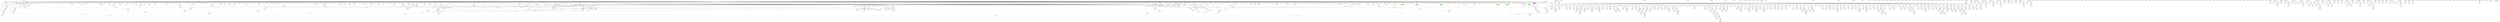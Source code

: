 strict digraph "" {
	"DTN(0x557024efa008)"	[color=blue];
	"PN(0x557024efa050)"	[color=orange];
	"DTN(0x557024efa008)" -> "PN(0x557024efa050)"	[label=dts];
	"PN(0x557024efa058)"	[color=orange];
	"DTN(0x557024efa008)" -> "PN(0x557024efa058)"	[label=dts];
	"PN(0x557024efa060)"	[color=orange];
	"DTN(0x557024efa008)" -> "PN(0x557024efa060)"	[label=dts];
	"PN(0x557024efa068)"	[color=orange];
	"DTN(0x557024efa008)" -> "PN(0x557024efa068)"	[label=dts];
	"PN(0x557024efa070)"	[color=orange];
	"DTN(0x557024efa008)" -> "PN(0x557024efa070)"	[label=dts];
	"PN(0x557024efa078)"	[color=orange];
	"DTN(0x557024efa008)" -> "PN(0x557024efa078)"	[label=dts];
	"PN(0x557024efa080)"	[color=orange];
	"DTN(0x557024efa008)" -> "PN(0x557024efa080)"	[label=dts];
	"PN(0x557024efa088)"	[color=orange];
	"DTN(0x557024efa008)" -> "PN(0x557024efa088)"	[label=dts];
	"PN(0x557024efa090)"	[color=orange];
	"DTN(0x557024efa008)" -> "PN(0x557024efa090)"	[label=dts];
	"PN(0x557024efa098)"	[color=orange];
	"DTN(0x557024efa008)" -> "PN(0x557024efa098)"	[label=dts];
	"PN(0x557024efa0a0)"	[color=orange];
	"DTN(0x557024efa008)" -> "PN(0x557024efa0a0)"	[label=dts];
	"PN(0x557024efa0a8)"	[color=orange];
	"DTN(0x557024efa008)" -> "PN(0x557024efa0a8)"	[label=dts];
	"PN(0x557024efa0b0)"	[color=orange];
	"DTN(0x557024efa008)" -> "PN(0x557024efa0b0)"	[label=dts];
	"PN(0x557024efa0b8)"	[color=orange];
	"DTN(0x557024efa008)" -> "PN(0x557024efa0b8)"	[label=dts];
	"PN(0x557024efa0c0)"	[color=orange];
	"DTN(0x557024efa008)" -> "PN(0x557024efa0c0)"	[label=dts];
	"PN(0x557024efa0c8)"	[color=orange];
	"DTN(0x557024efa008)" -> "PN(0x557024efa0c8)"	[label=dts];
	"PN(0x557024efa0d0)"	[color=orange];
	"DTN(0x557024efa008)" -> "PN(0x557024efa0d0)"	[label=dts];
	"PN(0x557024efa0d8)"	[color=orange];
	"DTN(0x557024efa008)" -> "PN(0x557024efa0d8)"	[label=dts];
	"PN(0x557024efa0e0)"	[color=orange];
	"DTN(0x557024efa008)" -> "PN(0x557024efa0e0)"	[label=dts];
	"PN(0x557024efa0e8)"	[color=orange];
	"DTN(0x557024efa008)" -> "PN(0x557024efa0e8)"	[label=dts];
	"PN(0x557024efa0f0)"	[color=orange];
	"DTN(0x557024efa008)" -> "PN(0x557024efa0f0)"	[label=dts];
	"PN(0x557024efa0f8)"	[color=orange];
	"DTN(0x557024efa008)" -> "PN(0x557024efa0f8)"	[label=dts];
	"PN(0x557024efa100)"	[color=orange];
	"DTN(0x557024efa008)" -> "PN(0x557024efa100)"	[label=dts];
	"PN(0x557024efa108)"	[color=orange];
	"DTN(0x557024efa008)" -> "PN(0x557024efa108)"	[label=dts];
	"PN(0x557024efa110)"	[color=orange];
	"DTN(0x557024efa008)" -> "PN(0x557024efa110)"	[label=dts];
	"PN(0x557024efa118)"	[color=orange];
	"DTN(0x557024efa008)" -> "PN(0x557024efa118)"	[label=dts];
	"PN(0x557024efa148)"	[color=orange];
	"DTN(0x557024efa008)" -> "PN(0x557024efa148)"	[label=dts];
	"PN(0x557024efa150)"	[color=orange];
	"DTN(0x557024efa008)" -> "PN(0x557024efa150)"	[label=dts];
	"PN(0x557024efa158)"	[color=orange];
	"DTN(0x557024efa008)" -> "PN(0x557024efa158)"	[label=dts];
	"PN(0x557024efa168)"	[color=orange];
	"DTN(0x557024efa008)" -> "PN(0x557024efa168)"	[label=dts];
	"PN(0x557024efa1c8)"	[color=orange];
	"DTN(0x557024efa008)" -> "PN(0x557024efa1c8)"	[label=dts];
	"PN(0x557024efa1f0)"	[color=orange];
	"DTN(0x557024efa008)" -> "PN(0x557024efa1f0)"	[label=dts];
	"PN(0x557024efa1f8)"	[color=orange];
	"DTN(0x557024efa008)" -> "PN(0x557024efa1f8)"	[label=dts];
	"PN(0x557024efa220)"	[color=orange];
	"DTN(0x557024efa008)" -> "PN(0x557024efa220)"	[label=dts];
	"PN(0x557024f09020)"	[color=orange];
	"PN(0x557024efa050)" -> "PN(0x557024f09020)"	[label=ptr];
	"PN(0x557024f09e40)"	[color=orange];
	"PN(0x557024efa058)" -> "PN(0x557024f09e40)"	[label=ptr];
	"PN(0x557024f08f80)"	[color=orange];
	"PN(0x557024efa060)" -> "PN(0x557024f08f80)"	[label=ptr];
	"PN(0x557024f07480)"	[color=orange];
	"PN(0x557024efa068)" -> "PN(0x557024f07480)"	[label=ptr];
	"PN(0x557024f0e020)"	[color=orange];
	"PN(0x557024efa070)" -> "PN(0x557024f0e020)"	[label=ptr];
	"PN(0x557024f0a3b0)"	[color=orange];
	"PN(0x557024efa078)" -> "PN(0x557024f0a3b0)"	[label=ptr];
	"PN(0x557024f0bf40)"	[color=orange];
	"PN(0x557024efa080)" -> "PN(0x557024f0bf40)"	[label=ptr];
	"PN(0x557024f0cd30)"	[color=orange];
	"PN(0x557024efa088)" -> "PN(0x557024f0cd30)"	[label=ptr];
	"PN(0x557024f0b540)"	[color=orange];
	"PN(0x557024efa090)" -> "PN(0x557024f0b540)"	[label=ptr];
	"PN(0x557024f0cb90)"	[color=orange];
	"PN(0x557024efa098)" -> "PN(0x557024f0cb90)"	[label=ptr];
	"PN(0x557024f109b0)"	[color=orange];
	"PN(0x557024efa0a0)" -> "PN(0x557024f109b0)"	[label=ptr];
	"PN(0x557024f0aee0)"	[color=orange];
	"PN(0x557024efa0a8)" -> "PN(0x557024f0aee0)"	[label=ptr];
	"DTN(0x557024f007b8)"	[color=blue];
	"PN(0x557024efa0b0)" -> "DTN(0x557024f007b8)"	[label=ptr];
	"PN(0x557024f06320)"	[color=orange];
	"PN(0x557024efa0b8)" -> "PN(0x557024f06320)"	[label=ptr];
	"PN(0x557024f11240)"	[color=orange];
	"PN(0x557024efa0c8)" -> "PN(0x557024f11240)"	[label=ptr];
	"PN(0x557024f0dc80)"	[color=orange];
	"PN(0x557024efa0d0)" -> "PN(0x557024f0dc80)"	[label=ptr];
	"PN(0x557024f0dda0)"	[color=orange];
	"PN(0x557024efa0d8)" -> "PN(0x557024f0dda0)"	[label=ptr];
	"PN(0x557024f0ded0)"	[color=orange];
	"PN(0x557024efa0e8)" -> "PN(0x557024f0ded0)"	[label=ptr];
	"PN(0x557024f0a1e0)"	[color=orange];
	"PN(0x557024efa0f0)" -> "PN(0x557024f0a1e0)"	[label=ptr];
	"DTN(0x557024f00a08)"	[color=blue];
	"PN(0x557024efa0f8)" -> "DTN(0x557024f00a08)"	[label=ptr];
	"DTN(0x557024effdc8)"	[color=blue];
	"PN(0x557024efa100)" -> "DTN(0x557024effdc8)"	[label=ptr];
	"PN(0x557024f0f780)"	[color=orange];
	"PN(0x557024efa108)" -> "PN(0x557024f0f780)"	[label=ptr];
	"PN(0x557024f03c40)"	[color=orange];
	"PN(0x557024efa110)" -> "PN(0x557024f03c40)"	[label=ptr];
	"DTN(0x557024efb8d8)"	[color=blue];
	"PN(0x557024efa148)" -> "DTN(0x557024efb8d8)"	[label=ptr];
	"PN(0x557024f0a490)"	[color=orange];
	"PN(0x557024efa150)" -> "PN(0x557024f0a490)"	[label=ptr];
	"DTN(0x557024f00198)"	[color=blue];
	"PN(0x557024efa168)" -> "DTN(0x557024f00198)"	[label=ptr];
	"PN(0x557024f10dd0)"	[color=orange];
	"PN(0x557024efa1f0)" -> "PN(0x557024f10dd0)"	[label=ptr];
	"PN(0x557024f10230)"	[color=orange];
	"PN(0x557024efa1f8)" -> "PN(0x557024f10230)"	[label=ptr];
	"DTN(0x557024efa278)"	[color=blue];
	"PN(0x557024efa280)"	[color=orange];
	"DTN(0x557024efa278)" -> "PN(0x557024efa280)"	[label=dts];
	"PN(0x557024efa288)"	[color=orange];
	"DTN(0x557024efa278)" -> "PN(0x557024efa288)"	[label=dts];
	"PN(0x557024efa2a0)"	[color=orange];
	"PN(0x557024efa280)" -> "PN(0x557024efa2a0)"	[label=ptr];
	"DTN(0x557024efa2b8)"	[color=blue];
	"PN(0x557024efa288)" -> "DTN(0x557024efa2b8)"	[label=ptr];
	"DTN(0x557024efa398)"	[color=blue];
	"DTN(0x557024efa3d8)"	[color=blue];
	"DTN(0x557024efa418)"	[color=blue];
	"DTN(0x557024efa458)"	[color=blue];
	"DTN(0x557024efa498)"	[color=blue];
	"DTN(0x557024efa4f8)"	[color=blue];
	"DTN(0x557024efa538)"	[color=blue];
	"DTN(0x557024efa588)"	[color=blue];
	"DTN(0x557024efa5c8)"	[color=blue];
	"DTN(0x557024efa628)"	[color=blue];
	"DTN(0x557024efa698)"	[color=blue];
	"DTN(0x557024efa6d8)"	[color=blue];
	"PN(0x557024efa6e0)"	[color=orange];
	"DTN(0x557024efa6d8)" -> "PN(0x557024efa6e0)"	[label=dts];
	"DTN(0x557024efeef8)"	[color=blue];
	"PN(0x557024efa6e0)" -> "DTN(0x557024efeef8)"	[label=ptr];
	"DTN(0x557024efa828)"	[color=blue];
	"DTN(0x557024efa868)"	[color=blue];
	"DTN(0x557024efa8a8)"	[color=blue];
	"DTN(0x557024efa8e8)"	[color=blue];
	"DTN(0x557024efa928)"	[color=blue];
	"DTN(0x557024efa968)"	[color=blue];
	"DTN(0x557024efa9a8)"	[color=blue];
	"DTN(0x557024efa9e8)"	[color=blue];
	"DTN(0x557024efaa28)"	[color=blue];
	"DTN(0x557024efaa68)"	[color=blue];
	"DTN(0x557024efaaa8)"	[color=blue];
	"DTN(0x557024efaae8)"	[color=blue];
	"DTN(0x557024efab28)"	[color=blue];
	"DTN(0x557024efab68)"	[color=blue];
	"DTN(0x557024efaba8)"	[color=blue];
	"DTN(0x557024efabe8)"	[color=blue];
	"DTN(0x557024efac28)"	[color=blue];
	"DTN(0x557024efac68)"	[color=blue];
	"DTN(0x557024efaca8)"	[color=blue];
	"DTN(0x557024eface8)"	[color=blue];
	"DTN(0x557024efad28)"	[color=blue];
	"DTN(0x557024efad68)"	[color=blue];
	"DTN(0x557024efada8)"	[color=blue];
	"DTN(0x557024efade8)"	[color=blue];
	"DTN(0x557024efae28)"	[color=blue];
	"DTN(0x557024efae68)"	[color=blue];
	"DTN(0x557024efaea8)"	[color=blue];
	"DTN(0x557024efaee8)"	[color=blue];
	"DTN(0x557024efaf28)"	[color=blue];
	"DTN(0x557024efaf68)"	[color=blue];
	"DTN(0x557024efafa8)"	[color=blue];
	"DTN(0x557024efb0d8)"	[color=blue];
	"PN(0x557024efb0e0)"	[color=orange];
	"DTN(0x557024efb0d8)" -> "PN(0x557024efb0e0)"	[label=dts];
	"PN(0x557024efb0e0)" -> "DTN(0x557024efafa8)"	[label=ptr];
	"DTN(0x557024efb118)"	[color=blue];
	"PN(0x557024efb120)"	[color=orange];
	"DTN(0x557024efb118)" -> "PN(0x557024efb120)"	[label=dts];
	"PN(0x557024efb100)"	[color=orange];
	"PN(0x557024efb120)" -> "PN(0x557024efb100)"	[label=ptr];
	"DTN(0x557024efb158)"	[color=blue];
	"PN(0x557024efb160)"	[color=orange];
	"DTN(0x557024efb158)" -> "PN(0x557024efb160)"	[label=dts];
	"PN(0x557024efb168)"	[color=orange];
	"DTN(0x557024efb158)" -> "PN(0x557024efb168)"	[label=dts];
	"PN(0x557024efb140)"	[color=orange];
	"PN(0x557024efb160)" -> "PN(0x557024efb140)"	[label=ptr];
	"DTN(0x557024efd978)"	[color=blue];
	"PN(0x557024efb168)" -> "DTN(0x557024efd978)"	[label=ptr];
	"DTN(0x557024efb198)"	[color=blue];
	"PN(0x557024efb1a0)"	[color=orange];
	"DTN(0x557024efb198)" -> "PN(0x557024efb1a0)"	[label=dts];
	"PN(0x557024efb1a8)"	[color=orange];
	"DTN(0x557024efb198)" -> "PN(0x557024efb1a8)"	[label=dts];
	"PN(0x557024efb180)"	[color=orange];
	"PN(0x557024efb1a0)" -> "PN(0x557024efb180)"	[label=ptr];
	"PN(0x557024efac10)"	[color=orange];
	"PN(0x557024efb1a8)" -> "PN(0x557024efac10)"	[label=ptr];
	"DTN(0x557024efb1d8)"	[color=blue];
	"PN(0x557024efb1e0)"	[color=orange];
	"DTN(0x557024efb1d8)" -> "PN(0x557024efb1e0)"	[label=dts];
	"PN(0x557024efb1e8)"	[color=orange];
	"DTN(0x557024efb1d8)" -> "PN(0x557024efb1e8)"	[label=dts];
	"PN(0x557024efb1c0)"	[color=orange];
	"PN(0x557024efb1e0)" -> "PN(0x557024efb1c0)"	[label=ptr];
	"DTN(0x557024efdcf8)"	[color=blue];
	"PN(0x557024efb1e8)" -> "DTN(0x557024efdcf8)"	[label=ptr];
	"DTN(0x557024efb218)"	[color=blue];
	"PN(0x557024efb220)"	[color=orange];
	"DTN(0x557024efb218)" -> "PN(0x557024efb220)"	[label=dts];
	"PN(0x557024efb228)"	[color=orange];
	"DTN(0x557024efb218)" -> "PN(0x557024efb228)"	[label=dts];
	"PN(0x557024efb200)"	[color=orange];
	"PN(0x557024efb220)" -> "PN(0x557024efb200)"	[label=ptr];
	"DTN(0x557024efe8b8)"	[color=blue];
	"PN(0x557024efb228)" -> "DTN(0x557024efe8b8)"	[label=ptr];
	"DTN(0x557024efb258)"	[color=blue];
	"PN(0x557024efb260)"	[color=orange];
	"DTN(0x557024efb258)" -> "PN(0x557024efb260)"	[label=dts];
	"PN(0x557024efb268)"	[color=orange];
	"DTN(0x557024efb258)" -> "PN(0x557024efb268)"	[label=dts];
	"PN(0x557024efb240)"	[color=orange];
	"PN(0x557024efb260)" -> "PN(0x557024efb240)"	[label=ptr];
	"PN(0x557024efaed0)"	[color=orange];
	"PN(0x557024efb268)" -> "PN(0x557024efaed0)"	[label=ptr];
	"DTN(0x557024efb298)"	[color=blue];
	"PN(0x557024efb2a0)"	[color=orange];
	"DTN(0x557024efb298)" -> "PN(0x557024efb2a0)"	[label=dts];
	"PN(0x557024efb2a8)"	[color=orange];
	"DTN(0x557024efb298)" -> "PN(0x557024efb2a8)"	[label=dts];
	"PN(0x557024efb280)"	[color=orange];
	"PN(0x557024efb2a0)" -> "PN(0x557024efb280)"	[label=ptr];
	"DTN(0x557024efd1f8)"	[color=blue];
	"PN(0x557024efb2a8)" -> "DTN(0x557024efd1f8)"	[label=ptr];
	"DTN(0x557024efb2d8)"	[color=blue];
	"PN(0x557024efb2e0)"	[color=orange];
	"DTN(0x557024efb2d8)" -> "PN(0x557024efb2e0)"	[label=dts];
	"PN(0x557024efb2c0)"	[color=orange];
	"PN(0x557024efb2e0)" -> "PN(0x557024efb2c0)"	[label=ptr];
	"DTN(0x557024efb318)"	[color=blue];
	"PN(0x557024efb320)"	[color=orange];
	"DTN(0x557024efb318)" -> "PN(0x557024efb320)"	[label=dts];
	"PN(0x557024efb328)"	[color=orange];
	"DTN(0x557024efb318)" -> "PN(0x557024efb328)"	[label=dts];
	"PN(0x557024efb300)"	[color=orange];
	"PN(0x557024efb320)" -> "PN(0x557024efb300)"	[label=ptr];
	"DTN(0x557024efb818)"	[color=blue];
	"PN(0x557024efb328)" -> "DTN(0x557024efb818)"	[label=ptr];
	"DTN(0x557024efb358)"	[color=blue];
	"PN(0x557024efb360)"	[color=orange];
	"DTN(0x557024efb358)" -> "PN(0x557024efb360)"	[label=dts];
	"PN(0x557024efb368)"	[color=orange];
	"DTN(0x557024efb358)" -> "PN(0x557024efb368)"	[label=dts];
	"PN(0x557024efb380)"	[color=orange];
	"PN(0x557024efb360)" -> "PN(0x557024efb380)"	[label=ptr];
	"PN(0x557024efaf50)"	[color=orange];
	"PN(0x557024efb368)" -> "PN(0x557024efaf50)"	[label=ptr];
	"DTN(0x557024efb398)"	[color=blue];
	"PN(0x557024efb3a0)"	[color=orange];
	"DTN(0x557024efb398)" -> "PN(0x557024efb3a0)"	[label=dts];
	"PN(0x557024efb3a8)"	[color=orange];
	"DTN(0x557024efb398)" -> "PN(0x557024efb3a8)"	[label=dts];
	"PN(0x557024efb340)"	[color=orange];
	"PN(0x557024efb3a0)" -> "PN(0x557024efb340)"	[label=ptr];
	"PN(0x557024efad90)"	[color=orange];
	"PN(0x557024efb3a8)" -> "PN(0x557024efad90)"	[label=ptr];
	"DTN(0x557024efb3d8)"	[color=blue];
	"PN(0x557024efb3e0)"	[color=orange];
	"DTN(0x557024efb3d8)" -> "PN(0x557024efb3e0)"	[label=dts];
	"PN(0x557024efb3e8)"	[color=orange];
	"DTN(0x557024efb3d8)" -> "PN(0x557024efb3e8)"	[label=dts];
	"PN(0x557024efb3c0)"	[color=orange];
	"PN(0x557024efb3e0)" -> "PN(0x557024efb3c0)"	[label=ptr];
	"PN(0x557024efb3e8)" -> "DTN(0x557024efb1d8)"	[label=ptr];
	"DTN(0x557024efb418)"	[color=blue];
	"PN(0x557024efb420)"	[color=orange];
	"DTN(0x557024efb418)" -> "PN(0x557024efb420)"	[label=dts];
	"PN(0x557024efb428)"	[color=orange];
	"DTN(0x557024efb418)" -> "PN(0x557024efb428)"	[label=dts];
	"PN(0x557024efb400)"	[color=orange];
	"PN(0x557024efb420)" -> "PN(0x557024efb400)"	[label=ptr];
	"DTN(0x557024efe678)"	[color=blue];
	"PN(0x557024efb428)" -> "DTN(0x557024efe678)"	[label=ptr];
	"DTN(0x557024efb458)"	[color=blue];
	"PN(0x557024efb460)"	[color=orange];
	"DTN(0x557024efb458)" -> "PN(0x557024efb460)"	[label=dts];
	"PN(0x557024efb468)"	[color=orange];
	"DTN(0x557024efb458)" -> "PN(0x557024efb468)"	[label=dts];
	"PN(0x557024efb440)"	[color=orange];
	"PN(0x557024efb460)" -> "PN(0x557024efb440)"	[label=ptr];
	"DTN(0x557024efd5b8)"	[color=blue];
	"PN(0x557024efb468)" -> "DTN(0x557024efd5b8)"	[label=ptr];
	"DTN(0x557024efb498)"	[color=blue];
	"PN(0x557024efb4a0)"	[color=orange];
	"DTN(0x557024efb498)" -> "PN(0x557024efb4a0)"	[label=dts];
	"PN(0x557024efb4a8)"	[color=orange];
	"DTN(0x557024efb498)" -> "PN(0x557024efb4a8)"	[label=dts];
	"PN(0x557024efb480)"	[color=orange];
	"PN(0x557024efb4a0)" -> "PN(0x557024efb480)"	[label=ptr];
	"DTN(0x557024efb798)"	[color=blue];
	"PN(0x557024efb4a8)" -> "DTN(0x557024efb798)"	[label=ptr];
	"DTN(0x557024efb4d8)"	[color=blue];
	"PN(0x557024efb4e0)"	[color=orange];
	"DTN(0x557024efb4d8)" -> "PN(0x557024efb4e0)"	[label=dts];
	"PN(0x557024efb4e8)"	[color=orange];
	"DTN(0x557024efb4d8)" -> "PN(0x557024efb4e8)"	[label=dts];
	"PN(0x557024efb4c0)"	[color=orange];
	"PN(0x557024efb4e0)" -> "PN(0x557024efb4c0)"	[label=ptr];
	"DTN(0x557024efd5f8)"	[color=blue];
	"PN(0x557024efb4e8)" -> "DTN(0x557024efd5f8)"	[label=ptr];
	"DTN(0x557024efb518)"	[color=blue];
	"PN(0x557024efb520)"	[color=orange];
	"DTN(0x557024efb518)" -> "PN(0x557024efb520)"	[label=dts];
	"PN(0x557024efb500)"	[color=orange];
	"PN(0x557024efb520)" -> "PN(0x557024efb500)"	[label=ptr];
	"DTN(0x557024efb558)"	[color=blue];
	"PN(0x557024efb560)"	[color=orange];
	"DTN(0x557024efb558)" -> "PN(0x557024efb560)"	[label=dts];
	"PN(0x557024efb568)"	[color=orange];
	"DTN(0x557024efb558)" -> "PN(0x557024efb568)"	[label=dts];
	"PN(0x557024efb540)"	[color=orange];
	"PN(0x557024efb560)" -> "PN(0x557024efb540)"	[label=ptr];
	"PN(0x557024efbdb0)"	[color=orange];
	"PN(0x557024efb568)" -> "PN(0x557024efbdb0)"	[label=ptr];
	"DTN(0x557024efb598)"	[color=blue];
	"PN(0x557024efb5a0)"	[color=orange];
	"DTN(0x557024efb598)" -> "PN(0x557024efb5a0)"	[label=dts];
	"PN(0x557024efb5a8)"	[color=orange];
	"DTN(0x557024efb598)" -> "PN(0x557024efb5a8)"	[label=dts];
	"PN(0x557024efb580)"	[color=orange];
	"PN(0x557024efb5a0)" -> "PN(0x557024efb580)"	[label=ptr];
	"PN(0x557024efadd0)"	[color=orange];
	"PN(0x557024efb5a8)" -> "PN(0x557024efadd0)"	[label=ptr];
	"DTN(0x557024efb5d8)"	[color=blue];
	"PN(0x557024efb5e0)"	[color=orange];
	"DTN(0x557024efb5d8)" -> "PN(0x557024efb5e0)"	[label=dts];
	"PN(0x557024efb5e8)"	[color=orange];
	"DTN(0x557024efb5d8)" -> "PN(0x557024efb5e8)"	[label=dts];
	"PN(0x557024efb5c0)"	[color=orange];
	"PN(0x557024efb5e0)" -> "PN(0x557024efb5c0)"	[label=ptr];
	"PN(0x557024efbe30)"	[color=orange];
	"PN(0x557024efb5e8)" -> "PN(0x557024efbe30)"	[label=ptr];
	"DTN(0x557024efb618)"	[color=blue];
	"PN(0x557024efb620)"	[color=orange];
	"DTN(0x557024efb618)" -> "PN(0x557024efb620)"	[label=dts];
	"PN(0x557024efb628)"	[color=orange];
	"DTN(0x557024efb618)" -> "PN(0x557024efb628)"	[label=dts];
	"PN(0x557024efb600)"	[color=orange];
	"PN(0x557024efb620)" -> "PN(0x557024efb600)"	[label=ptr];
	"PN(0x557024efab90)"	[color=orange];
	"PN(0x557024efb628)" -> "PN(0x557024efab90)"	[label=ptr];
	"DTN(0x557024efb658)"	[color=blue];
	"PN(0x557024efb660)"	[color=orange];
	"DTN(0x557024efb658)" -> "PN(0x557024efb660)"	[label=dts];
	"PN(0x557024efb668)"	[color=orange];
	"DTN(0x557024efb658)" -> "PN(0x557024efb668)"	[label=dts];
	"PN(0x557024efb640)"	[color=orange];
	"PN(0x557024efb660)" -> "PN(0x557024efb640)"	[label=ptr];
	"PN(0x557024efb668)" -> "DTN(0x557024efb198)"	[label=ptr];
	"DTN(0x557024efb698)"	[color=blue];
	"PN(0x557024efb6a0)"	[color=orange];
	"DTN(0x557024efb698)" -> "PN(0x557024efb6a0)"	[label=dts];
	"PN(0x557024efb6a8)"	[color=orange];
	"DTN(0x557024efb698)" -> "PN(0x557024efb6a8)"	[label=dts];
	"PN(0x557024efb680)"	[color=orange];
	"PN(0x557024efb6a0)" -> "PN(0x557024efb680)"	[label=ptr];
	"DTN(0x557024efcef8)"	[color=blue];
	"PN(0x557024efb6a8)" -> "DTN(0x557024efcef8)"	[label=ptr];
	"DTN(0x557024efb6d8)"	[color=blue];
	"PN(0x557024efb6e0)"	[color=orange];
	"DTN(0x557024efb6d8)" -> "PN(0x557024efb6e0)"	[label=dts];
	"PN(0x557024efb6c0)"	[color=orange];
	"PN(0x557024efb6e0)" -> "PN(0x557024efb6c0)"	[label=ptr];
	"DTN(0x557024efb718)"	[color=blue];
	"PN(0x557024efb720)"	[color=orange];
	"DTN(0x557024efb718)" -> "PN(0x557024efb720)"	[label=dts];
	"PN(0x557024efb728)"	[color=orange];
	"DTN(0x557024efb718)" -> "PN(0x557024efb728)"	[label=dts];
	"PN(0x557024efb700)"	[color=orange];
	"PN(0x557024efb720)" -> "PN(0x557024efb700)"	[label=ptr];
	"DTN(0x557024efd878)"	[color=blue];
	"PN(0x557024efb728)" -> "DTN(0x557024efd878)"	[label=ptr];
	"DTN(0x557024efb758)"	[color=blue];
	"PN(0x557024efb760)"	[color=orange];
	"DTN(0x557024efb758)" -> "PN(0x557024efb760)"	[label=dts];
	"PN(0x557024efb740)"	[color=orange];
	"PN(0x557024efb760)" -> "PN(0x557024efb740)"	[label=ptr];
	"PN(0x557024efb7a0)"	[color=orange];
	"DTN(0x557024efb798)" -> "PN(0x557024efb7a0)"	[label=dts];
	"PN(0x557024efb780)"	[color=orange];
	"PN(0x557024efb7a0)" -> "PN(0x557024efb780)"	[label=ptr];
	"DTN(0x557024efb7d8)"	[color=blue];
	"PN(0x557024efb7e0)"	[color=orange];
	"DTN(0x557024efb7d8)" -> "PN(0x557024efb7e0)"	[label=dts];
	"PN(0x557024efb7e8)"	[color=orange];
	"DTN(0x557024efb7d8)" -> "PN(0x557024efb7e8)"	[label=dts];
	"PN(0x557024efb7c0)"	[color=orange];
	"PN(0x557024efb7e0)" -> "PN(0x557024efb7c0)"	[label=ptr];
	"DTN(0x557024efd0f8)"	[color=blue];
	"PN(0x557024efb7e8)" -> "DTN(0x557024efd0f8)"	[label=ptr];
	"PN(0x557024efb820)"	[color=orange];
	"DTN(0x557024efb818)" -> "PN(0x557024efb820)"	[label=dts];
	"PN(0x557024efb800)"	[color=orange];
	"PN(0x557024efb820)" -> "PN(0x557024efb800)"	[label=ptr];
	"DTN(0x557024efb858)"	[color=blue];
	"PN(0x557024efb860)"	[color=orange];
	"DTN(0x557024efb858)" -> "PN(0x557024efb860)"	[label=dts];
	"PN(0x557024efb840)"	[color=orange];
	"PN(0x557024efb860)" -> "PN(0x557024efb840)"	[label=ptr];
	"DTN(0x557024efb898)"	[color=blue];
	"PN(0x557024efb8a0)"	[color=orange];
	"DTN(0x557024efb898)" -> "PN(0x557024efb8a0)"	[label=dts];
	"PN(0x557024efb8a8)"	[color=orange];
	"DTN(0x557024efb898)" -> "PN(0x557024efb8a8)"	[label=dts];
	"PN(0x557024efb880)"	[color=orange];
	"PN(0x557024efb8a0)" -> "PN(0x557024efb880)"	[label=ptr];
	"DTN(0x557024efeab8)"	[color=blue];
	"PN(0x557024efb8a8)" -> "DTN(0x557024efeab8)"	[label=ptr];
	"PN(0x557024efb8e8)"	[color=orange];
	"DTN(0x557024efb8d8)" -> "PN(0x557024efb8e8)"	[label=dts];
	"PN(0x557024efb8e8)" -> "DTN(0x557024efa008)"	[label=ptr];
	"DTN(0x557024efbb08)"	[color=blue];
	"DTN(0x557024efbb48)"	[color=blue];
	"DTN(0x557024efbb88)"	[color=blue];
	"DTN(0x557024efbbc8)"	[color=blue];
	"DTN(0x557024efbc08)"	[color=blue];
	"DTN(0x557024efbc48)"	[color=blue];
	"DTN(0x557024efbc88)"	[color=blue];
	"DTN(0x557024efbcc8)"	[color=blue];
	"DTN(0x557024efbd08)"	[color=blue];
	"DTN(0x557024efbd48)"	[color=blue];
	"DTN(0x557024efbd88)"	[color=blue];
	"DTN(0x557024efbdc8)"	[color=blue];
	"DTN(0x557024efbe08)"	[color=blue];
	"DTN(0x557024efbe48)"	[color=blue];
	"DTN(0x557024efbe88)"	[color=blue];
	"DTN(0x557024efbec8)"	[color=blue];
	"DTN(0x557024efbf08)"	[color=blue];
	"DTN(0x557024efbf48)"	[color=blue];
	"DTN(0x557024efbf88)"	[color=blue];
	"DTN(0x557024efbfc8)"	[color=blue];
	"DTN(0x557024efc008)"	[color=blue];
	"DTN(0x557024efc048)"	[color=blue];
	"DTN(0x557024efc088)"	[color=blue];
	"DTN(0x557024efc0c8)"	[color=blue];
	"DTN(0x557024efc108)"	[color=blue];
	"DTN(0x557024efc148)"	[color=blue];
	"DTN(0x557024efc188)"	[color=blue];
	"DTN(0x557024efc1c8)"	[color=blue];
	"DTN(0x557024efc208)"	[color=blue];
	"DTN(0x557024efc248)"	[color=blue];
	"DTN(0x557024efc288)"	[color=blue];
	"DTN(0x557024efc2c8)"	[color=blue];
	"DTN(0x557024efc308)"	[color=blue];
	"DTN(0x557024efc348)"	[color=blue];
	"DTN(0x557024efc388)"	[color=blue];
	"DTN(0x557024efc3c8)"	[color=blue];
	"DTN(0x557024efc408)"	[color=blue];
	"DTN(0x557024efc448)"	[color=blue];
	"DTN(0x557024efc488)"	[color=blue];
	"DTN(0x557024efc4c8)"	[color=blue];
	"DTN(0x557024efc508)"	[color=blue];
	"DTN(0x557024efc548)"	[color=blue];
	"DTN(0x557024efc588)"	[color=blue];
	"DTN(0x557024efc5c8)"	[color=blue];
	"DTN(0x557024efc608)"	[color=blue];
	"DTN(0x557024efc648)"	[color=blue];
	"DTN(0x557024efc688)"	[color=blue];
	"DTN(0x557024efc6c8)"	[color=blue];
	"DTN(0x557024efc708)"	[color=blue];
	"DTN(0x557024efc748)"	[color=blue];
	"DTN(0x557024efc788)"	[color=blue];
	"DTN(0x557024efc7c8)"	[color=blue];
	"DTN(0x557024efc808)"	[color=blue];
	"DTN(0x557024efc848)"	[color=blue];
	"DTN(0x557024efc888)"	[color=blue];
	"DTN(0x557024efc8c8)"	[color=blue];
	"DTN(0x557024efc908)"	[color=blue];
	"DTN(0x557024efc948)"	[color=blue];
	"DTN(0x557024efc988)"	[color=blue];
	"DTN(0x557024efc9c8)"	[color=blue];
	"DTN(0x557024efca08)"	[color=blue];
	"DTN(0x557024efca48)"	[color=blue];
	"DTN(0x557024efca88)"	[color=blue];
	"DTN(0x557024efcac8)"	[color=blue];
	"PN(0x557024efcf00)"	[color=orange];
	"DTN(0x557024efcef8)" -> "PN(0x557024efcf00)"	[label=dts];
	"PN(0x557024efcf08)"	[color=orange];
	"DTN(0x557024efcef8)" -> "PN(0x557024efcf08)"	[label=dts];
	"PN(0x557024efcf00)" -> "DTN(0x557024efcac8)"	[label=ptr];
	"DTN(0x557024efe3f8)"	[color=blue];
	"PN(0x557024efcf08)" -> "DTN(0x557024efe3f8)"	[label=ptr];
	"DTN(0x557024efcf38)"	[color=blue];
	"PN(0x557024efcf40)"	[color=orange];
	"DTN(0x557024efcf38)" -> "PN(0x557024efcf40)"	[label=dts];
	"PN(0x557024efcf48)"	[color=orange];
	"DTN(0x557024efcf38)" -> "PN(0x557024efcf48)"	[label=dts];
	"PN(0x557024efcf20)"	[color=orange];
	"PN(0x557024efcf40)" -> "PN(0x557024efcf20)"	[label=ptr];
	"DTN(0x557024efeaf8)"	[color=blue];
	"PN(0x557024efcf48)" -> "DTN(0x557024efeaf8)"	[label=ptr];
	"DTN(0x557024efcf78)"	[color=blue];
	"PN(0x557024efcf80)"	[color=orange];
	"DTN(0x557024efcf78)" -> "PN(0x557024efcf80)"	[label=dts];
	"PN(0x557024efcf60)"	[color=orange];
	"PN(0x557024efcf80)" -> "PN(0x557024efcf60)"	[label=ptr];
	"DTN(0x557024efcfb8)"	[color=blue];
	"PN(0x557024efcfc0)"	[color=orange];
	"DTN(0x557024efcfb8)" -> "PN(0x557024efcfc0)"	[label=dts];
	"PN(0x557024efcfc8)"	[color=orange];
	"DTN(0x557024efcfb8)" -> "PN(0x557024efcfc8)"	[label=dts];
	"PN(0x557024efcfa0)"	[color=orange];
	"PN(0x557024efcfc0)" -> "PN(0x557024efcfa0)"	[label=ptr];
	"PN(0x557024efc870)"	[color=orange];
	"PN(0x557024efcfc8)" -> "PN(0x557024efc870)"	[label=ptr];
	"DTN(0x557024efcff8)"	[color=blue];
	"PN(0x557024efd000)"	[color=orange];
	"DTN(0x557024efcff8)" -> "PN(0x557024efd000)"	[label=dts];
	"PN(0x557024efd008)"	[color=orange];
	"DTN(0x557024efcff8)" -> "PN(0x557024efd008)"	[label=dts];
	"PN(0x557024efcfe0)"	[color=orange];
	"PN(0x557024efd000)" -> "PN(0x557024efcfe0)"	[label=ptr];
	"DTN(0x557024efecf8)"	[color=blue];
	"PN(0x557024efd008)" -> "DTN(0x557024efecf8)"	[label=ptr];
	"DTN(0x557024efd038)"	[color=blue];
	"PN(0x557024efd040)"	[color=orange];
	"DTN(0x557024efd038)" -> "PN(0x557024efd040)"	[label=dts];
	"PN(0x557024efd048)"	[color=orange];
	"DTN(0x557024efd038)" -> "PN(0x557024efd048)"	[label=dts];
	"PN(0x557024efd020)"	[color=orange];
	"PN(0x557024efd040)" -> "PN(0x557024efd020)"	[label=ptr];
	"DTN(0x557024efe4b8)"	[color=blue];
	"PN(0x557024efd048)" -> "DTN(0x557024efe4b8)"	[label=ptr];
	"DTN(0x557024efd078)"	[color=blue];
	"PN(0x557024efd080)"	[color=orange];
	"DTN(0x557024efd078)" -> "PN(0x557024efd080)"	[label=dts];
	"PN(0x557024efd060)"	[color=orange];
	"PN(0x557024efd080)" -> "PN(0x557024efd060)"	[label=ptr];
	"DTN(0x557024efd0b8)"	[color=blue];
	"PN(0x557024efd0c0)"	[color=orange];
	"DTN(0x557024efd0b8)" -> "PN(0x557024efd0c0)"	[label=dts];
	"PN(0x557024efd0c8)"	[color=orange];
	"DTN(0x557024efd0b8)" -> "PN(0x557024efd0c8)"	[label=dts];
	"PN(0x557024efd0a0)"	[color=orange];
	"PN(0x557024efd0c0)" -> "PN(0x557024efd0a0)"	[label=ptr];
	"PN(0x557024efc970)"	[color=orange];
	"PN(0x557024efd0c8)" -> "PN(0x557024efc970)"	[label=ptr];
	"PN(0x557024efd100)"	[color=orange];
	"DTN(0x557024efd0f8)" -> "PN(0x557024efd100)"	[label=dts];
	"PN(0x557024efd0e0)"	[color=orange];
	"PN(0x557024efd100)" -> "PN(0x557024efd0e0)"	[label=ptr];
	"DTN(0x557024efd138)"	[color=blue];
	"PN(0x557024efd140)"	[color=orange];
	"DTN(0x557024efd138)" -> "PN(0x557024efd140)"	[label=dts];
	"PN(0x557024efd148)"	[color=orange];
	"DTN(0x557024efd138)" -> "PN(0x557024efd148)"	[label=dts];
	"PN(0x557024efd120)"	[color=orange];
	"PN(0x557024efd140)" -> "PN(0x557024efd120)"	[label=ptr];
	"DTN(0x557024efd3b8)"	[color=blue];
	"PN(0x557024efd148)" -> "DTN(0x557024efd3b8)"	[label=ptr];
	"DTN(0x557024efd178)"	[color=blue];
	"PN(0x557024efd180)"	[color=orange];
	"DTN(0x557024efd178)" -> "PN(0x557024efd180)"	[label=dts];
	"PN(0x557024efd188)"	[color=orange];
	"DTN(0x557024efd178)" -> "PN(0x557024efd188)"	[label=dts];
	"PN(0x557024efd160)"	[color=orange];
	"PN(0x557024efd180)" -> "PN(0x557024efd160)"	[label=ptr];
	"DTN(0x557024efe338)"	[color=blue];
	"PN(0x557024efd188)" -> "DTN(0x557024efe338)"	[label=ptr];
	"DTN(0x557024efd1b8)"	[color=blue];
	"PN(0x557024efd1c0)"	[color=orange];
	"DTN(0x557024efd1b8)" -> "PN(0x557024efd1c0)"	[label=dts];
	"PN(0x557024efd1c8)"	[color=orange];
	"DTN(0x557024efd1b8)" -> "PN(0x557024efd1c8)"	[label=dts];
	"PN(0x557024efd1a0)"	[color=orange];
	"PN(0x557024efd1c0)" -> "PN(0x557024efd1a0)"	[label=ptr];
	"PN(0x557024effa90)"	[color=orange];
	"PN(0x557024efd1c8)" -> "PN(0x557024effa90)"	[label=ptr];
	"PN(0x557024efd200)"	[color=orange];
	"DTN(0x557024efd1f8)" -> "PN(0x557024efd200)"	[label=dts];
	"PN(0x557024efd1e0)"	[color=orange];
	"PN(0x557024efd200)" -> "PN(0x557024efd1e0)"	[label=ptr];
	"DTN(0x557024efd238)"	[color=blue];
	"PN(0x557024efd240)"	[color=orange];
	"DTN(0x557024efd238)" -> "PN(0x557024efd240)"	[label=dts];
	"PN(0x557024efd248)"	[color=orange];
	"DTN(0x557024efd238)" -> "PN(0x557024efd248)"	[label=dts];
	"PN(0x557024efd220)"	[color=orange];
	"PN(0x557024efd240)" -> "PN(0x557024efd220)"	[label=ptr];
	"DTN(0x557024efedf8)"	[color=blue];
	"PN(0x557024efd248)" -> "DTN(0x557024efedf8)"	[label=ptr];
	"DTN(0x557024efd278)"	[color=blue];
	"PN(0x557024efd280)"	[color=orange];
	"DTN(0x557024efd278)" -> "PN(0x557024efd280)"	[label=dts];
	"PN(0x557024efd288)"	[color=orange];
	"DTN(0x557024efd278)" -> "PN(0x557024efd288)"	[label=dts];
	"PN(0x557024efd260)"	[color=orange];
	"PN(0x557024efd280)" -> "PN(0x557024efd260)"	[label=ptr];
	"PN(0x557024efc430)"	[color=orange];
	"PN(0x557024efd288)" -> "PN(0x557024efc430)"	[label=ptr];
	"DTN(0x557024efd2b8)"	[color=blue];
	"PN(0x557024efd2c0)"	[color=orange];
	"DTN(0x557024efd2b8)" -> "PN(0x557024efd2c0)"	[label=dts];
	"PN(0x557024efd2c8)"	[color=orange];
	"DTN(0x557024efd2b8)" -> "PN(0x557024efd2c8)"	[label=dts];
	"PN(0x557024efd2a0)"	[color=orange];
	"PN(0x557024efd2c0)" -> "PN(0x557024efd2a0)"	[label=ptr];
	"PN(0x557024efd2c8)" -> "DTN(0x557024efcfb8)"	[label=ptr];
	"DTN(0x557024efd2f8)"	[color=blue];
	"PN(0x557024efd300)"	[color=orange];
	"DTN(0x557024efd2f8)" -> "PN(0x557024efd300)"	[label=dts];
	"PN(0x557024efd2e0)"	[color=orange];
	"PN(0x557024efd300)" -> "PN(0x557024efd2e0)"	[label=ptr];
	"DTN(0x557024efd338)"	[color=blue];
	"PN(0x557024efd340)"	[color=orange];
	"DTN(0x557024efd338)" -> "PN(0x557024efd340)"	[label=dts];
	"PN(0x557024efd348)"	[color=orange];
	"DTN(0x557024efd338)" -> "PN(0x557024efd348)"	[label=dts];
	"PN(0x557024efd320)"	[color=orange];
	"PN(0x557024efd340)" -> "PN(0x557024efd320)"	[label=ptr];
	"PN(0x557024efd348)" -> "DTN(0x557024efb218)"	[label=ptr];
	"DTN(0x557024efd378)"	[color=blue];
	"PN(0x557024efd380)"	[color=orange];
	"DTN(0x557024efd378)" -> "PN(0x557024efd380)"	[label=dts];
	"PN(0x557024efd388)"	[color=orange];
	"DTN(0x557024efd378)" -> "PN(0x557024efd388)"	[label=dts];
	"PN(0x557024efd360)"	[color=orange];
	"PN(0x557024efd380)" -> "PN(0x557024efd360)"	[label=ptr];
	"DTN(0x557024efe8f8)"	[color=blue];
	"PN(0x557024efd388)" -> "DTN(0x557024efe8f8)"	[label=ptr];
	"PN(0x557024efd3c0)"	[color=orange];
	"DTN(0x557024efd3b8)" -> "PN(0x557024efd3c0)"	[label=dts];
	"PN(0x557024efd3e0)"	[color=orange];
	"PN(0x557024efd3c0)" -> "PN(0x557024efd3e0)"	[label=ptr];
	"DTN(0x557024efd3f8)"	[color=blue];
	"PN(0x557024efd400)"	[color=orange];
	"DTN(0x557024efd3f8)" -> "PN(0x557024efd400)"	[label=dts];
	"PN(0x557024efd408)"	[color=orange];
	"DTN(0x557024efd3f8)" -> "PN(0x557024efd408)"	[label=dts];
	"PN(0x557024efd3a0)"	[color=orange];
	"PN(0x557024efd400)" -> "PN(0x557024efd3a0)"	[label=ptr];
	"PN(0x557024efbdf0)"	[color=orange];
	"PN(0x557024efd408)" -> "PN(0x557024efbdf0)"	[label=ptr];
	"DTN(0x557024efd438)"	[color=blue];
	"PN(0x557024efd440)"	[color=orange];
	"DTN(0x557024efd438)" -> "PN(0x557024efd440)"	[label=dts];
	"PN(0x557024efd448)"	[color=orange];
	"DTN(0x557024efd438)" -> "PN(0x557024efd448)"	[label=dts];
	"PN(0x557024efd420)"	[color=orange];
	"PN(0x557024efd440)" -> "PN(0x557024efd420)"	[label=ptr];
	"DTN(0x557024efd678)"	[color=blue];
	"PN(0x557024efd448)" -> "DTN(0x557024efd678)"	[label=ptr];
	"DTN(0x557024efd478)"	[color=blue];
	"PN(0x557024efd480)"	[color=orange];
	"DTN(0x557024efd478)" -> "PN(0x557024efd480)"	[label=dts];
	"PN(0x557024efd488)"	[color=orange];
	"DTN(0x557024efd478)" -> "PN(0x557024efd488)"	[label=dts];
	"PN(0x557024efd460)"	[color=orange];
	"PN(0x557024efd480)" -> "PN(0x557024efd460)"	[label=ptr];
	"DTN(0x557024efee38)"	[color=blue];
	"PN(0x557024efd488)" -> "DTN(0x557024efee38)"	[label=ptr];
	"DTN(0x557024efd4b8)"	[color=blue];
	"PN(0x557024efd4c0)"	[color=orange];
	"DTN(0x557024efd4b8)" -> "PN(0x557024efd4c0)"	[label=dts];
	"PN(0x557024efd4c8)"	[color=orange];
	"DTN(0x557024efd4b8)" -> "PN(0x557024efd4c8)"	[label=dts];
	"PN(0x557024efd4a0)"	[color=orange];
	"PN(0x557024efd4c0)" -> "PN(0x557024efd4a0)"	[label=ptr];
	"DTN(0x557024efe4f8)"	[color=blue];
	"PN(0x557024efd4c8)" -> "DTN(0x557024efe4f8)"	[label=ptr];
	"DTN(0x557024efd4f8)"	[color=blue];
	"PN(0x557024efd500)"	[color=orange];
	"DTN(0x557024efd4f8)" -> "PN(0x557024efd500)"	[label=dts];
	"PN(0x557024efd508)"	[color=orange];
	"DTN(0x557024efd4f8)" -> "PN(0x557024efd508)"	[label=dts];
	"PN(0x557024efd4e0)"	[color=orange];
	"PN(0x557024efd500)" -> "PN(0x557024efd4e0)"	[label=ptr];
	"DTN(0x557024efe7f8)"	[color=blue];
	"PN(0x557024efd508)" -> "DTN(0x557024efe7f8)"	[label=ptr];
	"DTN(0x557024efd538)"	[color=blue];
	"PN(0x557024efd540)"	[color=orange];
	"DTN(0x557024efd538)" -> "PN(0x557024efd540)"	[label=dts];
	"PN(0x557024efd548)"	[color=orange];
	"DTN(0x557024efd538)" -> "PN(0x557024efd548)"	[label=dts];
	"PN(0x557024efd520)"	[color=orange];
	"PN(0x557024efd540)" -> "PN(0x557024efd520)"	[label=ptr];
	"PN(0x557024efd548)" -> "DTN(0x557024efcf38)"	[label=ptr];
	"DTN(0x557024efd578)"	[color=blue];
	"PN(0x557024efd580)"	[color=orange];
	"DTN(0x557024efd578)" -> "PN(0x557024efd580)"	[label=dts];
	"PN(0x557024efd588)"	[color=orange];
	"DTN(0x557024efd578)" -> "PN(0x557024efd588)"	[label=dts];
	"PN(0x557024efd560)"	[color=orange];
	"PN(0x557024efd580)" -> "PN(0x557024efd560)"	[label=ptr];
	"DTN(0x557024efdf78)"	[color=blue];
	"PN(0x557024efd588)" -> "DTN(0x557024efdf78)"	[label=ptr];
	"PN(0x557024efd5c0)"	[color=orange];
	"DTN(0x557024efd5b8)" -> "PN(0x557024efd5c0)"	[label=dts];
	"PN(0x557024efd5a0)"	[color=orange];
	"PN(0x557024efd5c0)" -> "PN(0x557024efd5a0)"	[label=ptr];
	"PN(0x557024efd600)"	[color=orange];
	"DTN(0x557024efd5f8)" -> "PN(0x557024efd600)"	[label=dts];
	"PN(0x557024efd5e0)"	[color=orange];
	"PN(0x557024efd600)" -> "PN(0x557024efd5e0)"	[label=ptr];
	"DTN(0x557024efd638)"	[color=blue];
	"PN(0x557024efd640)"	[color=orange];
	"DTN(0x557024efd638)" -> "PN(0x557024efd640)"	[label=dts];
	"PN(0x557024efd648)"	[color=orange];
	"DTN(0x557024efd638)" -> "PN(0x557024efd648)"	[label=dts];
	"PN(0x557024efd620)"	[color=orange];
	"PN(0x557024efd640)" -> "PN(0x557024efd620)"	[label=ptr];
	"DTN(0x557024efdc78)"	[color=blue];
	"PN(0x557024efd648)" -> "DTN(0x557024efdc78)"	[label=ptr];
	"PN(0x557024efd680)"	[color=orange];
	"DTN(0x557024efd678)" -> "PN(0x557024efd680)"	[label=dts];
	"PN(0x557024efd688)"	[color=orange];
	"DTN(0x557024efd678)" -> "PN(0x557024efd688)"	[label=dts];
	"PN(0x557024efd660)"	[color=orange];
	"PN(0x557024efd680)" -> "PN(0x557024efd660)"	[label=ptr];
	"DTN(0x557024efdeb8)"	[color=blue];
	"PN(0x557024efd688)" -> "DTN(0x557024efdeb8)"	[label=ptr];
	"DTN(0x557024efd6b8)"	[color=blue];
	"PN(0x557024efd6c0)"	[color=orange];
	"DTN(0x557024efd6b8)" -> "PN(0x557024efd6c0)"	[label=dts];
	"PN(0x557024efd6c8)"	[color=orange];
	"DTN(0x557024efd6b8)" -> "PN(0x557024efd6c8)"	[label=dts];
	"PN(0x557024efd6a0)"	[color=orange];
	"PN(0x557024efd6c0)" -> "PN(0x557024efd6a0)"	[label=ptr];
	"DTN(0x557024efd778)"	[color=blue];
	"PN(0x557024efd6c8)" -> "DTN(0x557024efd778)"	[label=ptr];
	"DTN(0x557024efd6f8)"	[color=blue];
	"PN(0x557024efd700)"	[color=orange];
	"DTN(0x557024efd6f8)" -> "PN(0x557024efd700)"	[label=dts];
	"PN(0x557024efd708)"	[color=orange];
	"DTN(0x557024efd6f8)" -> "PN(0x557024efd708)"	[label=dts];
	"PN(0x557024efd6e0)"	[color=orange];
	"PN(0x557024efd700)" -> "PN(0x557024efd6e0)"	[label=ptr];
	"PN(0x557024efbe70)"	[color=orange];
	"PN(0x557024efd708)" -> "PN(0x557024efbe70)"	[label=ptr];
	"DTN(0x557024efd738)"	[color=blue];
	"PN(0x557024efd740)"	[color=orange];
	"DTN(0x557024efd738)" -> "PN(0x557024efd740)"	[label=dts];
	"PN(0x557024efd748)"	[color=orange];
	"DTN(0x557024efd738)" -> "PN(0x557024efd748)"	[label=dts];
	"PN(0x557024efd720)"	[color=orange];
	"PN(0x557024efd740)" -> "PN(0x557024efd720)"	[label=ptr];
	"DTN(0x557024efd9b8)"	[color=blue];
	"PN(0x557024efd748)" -> "DTN(0x557024efd9b8)"	[label=ptr];
	"PN(0x557024efd780)"	[color=orange];
	"DTN(0x557024efd778)" -> "PN(0x557024efd780)"	[label=dts];
	"PN(0x557024efd788)"	[color=orange];
	"DTN(0x557024efd778)" -> "PN(0x557024efd788)"	[label=dts];
	"PN(0x557024efd760)"	[color=orange];
	"PN(0x557024efd780)" -> "PN(0x557024efd760)"	[label=ptr];
	"DTN(0x557024efe238)"	[color=blue];
	"PN(0x557024efd788)" -> "DTN(0x557024efe238)"	[label=ptr];
	"DTN(0x557024efd7b8)"	[color=blue];
	"PN(0x557024efd7c0)"	[color=orange];
	"DTN(0x557024efd7b8)" -> "PN(0x557024efd7c0)"	[label=dts];
	"PN(0x557024efd7a0)"	[color=orange];
	"PN(0x557024efd7c0)" -> "PN(0x557024efd7a0)"	[label=ptr];
	"DTN(0x557024efd7f8)"	[color=blue];
	"PN(0x557024efd800)"	[color=orange];
	"DTN(0x557024efd7f8)" -> "PN(0x557024efd800)"	[label=dts];
	"PN(0x557024efd808)"	[color=orange];
	"DTN(0x557024efd7f8)" -> "PN(0x557024efd808)"	[label=dts];
	"PN(0x557024efd7e0)"	[color=orange];
	"PN(0x557024efd800)" -> "PN(0x557024efd7e0)"	[label=ptr];
	"PN(0x557024efc8b0)"	[color=orange];
	"PN(0x557024efd808)" -> "PN(0x557024efc8b0)"	[label=ptr];
	"DTN(0x557024efd838)"	[color=blue];
	"PN(0x557024efd840)"	[color=orange];
	"DTN(0x557024efd838)" -> "PN(0x557024efd840)"	[label=dts];
	"PN(0x557024efd820)"	[color=orange];
	"PN(0x557024efd840)" -> "PN(0x557024efd820)"	[label=ptr];
	"PN(0x557024efd880)"	[color=orange];
	"DTN(0x557024efd878)" -> "PN(0x557024efd880)"	[label=dts];
	"PN(0x557024efd888)"	[color=orange];
	"DTN(0x557024efd878)" -> "PN(0x557024efd888)"	[label=dts];
	"PN(0x557024efd860)"	[color=orange];
	"PN(0x557024efd880)" -> "PN(0x557024efd860)"	[label=ptr];
	"DTN(0x557024efdb38)"	[color=blue];
	"PN(0x557024efd888)" -> "DTN(0x557024efdb38)"	[label=ptr];
	"DTN(0x557024efd8b8)"	[color=blue];
	"PN(0x557024efd8c0)"	[color=orange];
	"DTN(0x557024efd8b8)" -> "PN(0x557024efd8c0)"	[label=dts];
	"PN(0x557024efd8a0)"	[color=orange];
	"PN(0x557024efd8c0)" -> "PN(0x557024efd8a0)"	[label=ptr];
	"DTN(0x557024efd8f8)"	[color=blue];
	"PN(0x557024efd900)"	[color=orange];
	"DTN(0x557024efd8f8)" -> "PN(0x557024efd900)"	[label=dts];
	"PN(0x557024efd908)"	[color=orange];
	"DTN(0x557024efd8f8)" -> "PN(0x557024efd908)"	[label=dts];
	"PN(0x557024efd8e0)"	[color=orange];
	"PN(0x557024efd900)" -> "PN(0x557024efd8e0)"	[label=ptr];
	"DTN(0x557024efe138)"	[color=blue];
	"PN(0x557024efd908)" -> "DTN(0x557024efe138)"	[label=ptr];
	"DTN(0x557024efd938)"	[color=blue];
	"PN(0x557024efd940)"	[color=orange];
	"DTN(0x557024efd938)" -> "PN(0x557024efd940)"	[label=dts];
	"PN(0x557024efd948)"	[color=orange];
	"DTN(0x557024efd938)" -> "PN(0x557024efd948)"	[label=dts];
	"PN(0x557024efd920)"	[color=orange];
	"PN(0x557024efd940)" -> "PN(0x557024efd920)"	[label=ptr];
	"PN(0x557024eff990)"	[color=orange];
	"PN(0x557024efd948)" -> "PN(0x557024eff990)"	[label=ptr];
	"PN(0x557024efd980)"	[color=orange];
	"DTN(0x557024efd978)" -> "PN(0x557024efd980)"	[label=dts];
	"PN(0x557024efd988)"	[color=orange];
	"DTN(0x557024efd978)" -> "PN(0x557024efd988)"	[label=dts];
	"PN(0x557024efd9a0)"	[color=orange];
	"PN(0x557024efd980)" -> "PN(0x557024efd9a0)"	[label=ptr];
	"DTN(0x557024efe078)"	[color=blue];
	"PN(0x557024efd988)" -> "DTN(0x557024efe078)"	[label=ptr];
	"PN(0x557024efd9c0)"	[color=orange];
	"DTN(0x557024efd9b8)" -> "PN(0x557024efd9c0)"	[label=dts];
	"PN(0x557024efd960)"	[color=orange];
	"PN(0x557024efd9c0)" -> "PN(0x557024efd960)"	[label=ptr];
	"DTN(0x557024efd9f8)"	[color=blue];
	"PN(0x557024efda00)"	[color=orange];
	"DTN(0x557024efd9f8)" -> "PN(0x557024efda00)"	[label=dts];
	"PN(0x557024efda08)"	[color=orange];
	"DTN(0x557024efd9f8)" -> "PN(0x557024efda08)"	[label=dts];
	"PN(0x557024efd9e0)"	[color=orange];
	"PN(0x557024efda00)" -> "PN(0x557024efd9e0)"	[label=ptr];
	"PN(0x557024efda08)" -> "DTN(0x557024efd6f8)"	[label=ptr];
	"DTN(0x557024efda38)"	[color=blue];
	"PN(0x557024efda40)"	[color=orange];
	"DTN(0x557024efda38)" -> "PN(0x557024efda40)"	[label=dts];
	"PN(0x557024efda20)"	[color=orange];
	"PN(0x557024efda40)" -> "PN(0x557024efda20)"	[label=ptr];
	"DTN(0x557024efda78)"	[color=blue];
	"PN(0x557024efda80)"	[color=orange];
	"DTN(0x557024efda78)" -> "PN(0x557024efda80)"	[label=dts];
	"PN(0x557024efda60)"	[color=orange];
	"PN(0x557024efda80)" -> "PN(0x557024efda60)"	[label=ptr];
	"DTN(0x557024efdab8)"	[color=blue];
	"PN(0x557024efdac0)"	[color=orange];
	"DTN(0x557024efdab8)" -> "PN(0x557024efdac0)"	[label=dts];
	"PN(0x557024efdac8)"	[color=orange];
	"DTN(0x557024efdab8)" -> "PN(0x557024efdac8)"	[label=dts];
	"PN(0x557024efdaa0)"	[color=orange];
	"PN(0x557024efdac0)" -> "PN(0x557024efdaa0)"	[label=ptr];
	"PN(0x557024efdac8)" -> "DTN(0x557024efb5d8)"	[label=ptr];
	"DTN(0x557024efdaf8)"	[color=blue];
	"PN(0x557024efdb00)"	[color=orange];
	"DTN(0x557024efdaf8)" -> "PN(0x557024efdb00)"	[label=dts];
	"PN(0x557024efdae0)"	[color=orange];
	"PN(0x557024efdb00)" -> "PN(0x557024efdae0)"	[label=ptr];
	"PN(0x557024efdb40)"	[color=orange];
	"DTN(0x557024efdb38)" -> "PN(0x557024efdb40)"	[label=dts];
	"PN(0x557024efdb20)"	[color=orange];
	"PN(0x557024efdb40)" -> "PN(0x557024efdb20)"	[label=ptr];
	"DTN(0x557024efdb78)"	[color=blue];
	"PN(0x557024efdb80)"	[color=orange];
	"DTN(0x557024efdb78)" -> "PN(0x557024efdb80)"	[label=dts];
	"PN(0x557024efdb60)"	[color=orange];
	"PN(0x557024efdb80)" -> "PN(0x557024efdb60)"	[label=ptr];
	"DTN(0x557024efdbb8)"	[color=blue];
	"PN(0x557024efdbc0)"	[color=orange];
	"DTN(0x557024efdbb8)" -> "PN(0x557024efdbc0)"	[label=dts];
	"PN(0x557024efdbc8)"	[color=orange];
	"DTN(0x557024efdbb8)" -> "PN(0x557024efdbc8)"	[label=dts];
	"PN(0x557024efdba0)"	[color=orange];
	"PN(0x557024efdbc0)" -> "PN(0x557024efdba0)"	[label=ptr];
	"DTN(0x557024efde38)"	[color=blue];
	"PN(0x557024efdbc8)" -> "DTN(0x557024efde38)"	[label=ptr];
	"DTN(0x557024efdbf8)"	[color=blue];
	"PN(0x557024efdc00)"	[color=orange];
	"DTN(0x557024efdbf8)" -> "PN(0x557024efdc00)"	[label=dts];
	"PN(0x557024efdbe0)"	[color=orange];
	"PN(0x557024efdc00)" -> "PN(0x557024efdbe0)"	[label=ptr];
	"DTN(0x557024efdc38)"	[color=blue];
	"PN(0x557024efdc40)"	[color=orange];
	"DTN(0x557024efdc38)" -> "PN(0x557024efdc40)"	[label=dts];
	"PN(0x557024efdc48)"	[color=orange];
	"DTN(0x557024efdc38)" -> "PN(0x557024efdc48)"	[label=dts];
	"PN(0x557024efdc20)"	[color=orange];
	"PN(0x557024efdc40)" -> "PN(0x557024efdc20)"	[label=ptr];
	"DTN(0x557024efe1f8)"	[color=blue];
	"PN(0x557024efdc48)" -> "DTN(0x557024efe1f8)"	[label=ptr];
	"PN(0x557024efdc80)"	[color=orange];
	"DTN(0x557024efdc78)" -> "PN(0x557024efdc80)"	[label=dts];
	"PN(0x557024efdc60)"	[color=orange];
	"PN(0x557024efdc80)" -> "PN(0x557024efdc60)"	[label=ptr];
	"DTN(0x557024efdcb8)"	[color=blue];
	"PN(0x557024efdcc0)"	[color=orange];
	"DTN(0x557024efdcb8)" -> "PN(0x557024efdcc0)"	[label=dts];
	"PN(0x557024efdcc8)"	[color=orange];
	"DTN(0x557024efdcb8)" -> "PN(0x557024efdcc8)"	[label=dts];
	"PN(0x557024efdca0)"	[color=orange];
	"PN(0x557024efdcc0)" -> "PN(0x557024efdca0)"	[label=ptr];
	"PN(0x557024efdcc8)" -> "DTN(0x557024efb358)"	[label=ptr];
	"PN(0x557024efdd00)"	[color=orange];
	"DTN(0x557024efdcf8)" -> "PN(0x557024efdd00)"	[label=dts];
	"PN(0x557024efdd08)"	[color=orange];
	"DTN(0x557024efdcf8)" -> "PN(0x557024efdd08)"	[label=dts];
	"PN(0x557024efdce0)"	[color=orange];
	"PN(0x557024efdd00)" -> "PN(0x557024efdce0)"	[label=ptr];
	"DTN(0x557024efedb8)"	[color=blue];
	"PN(0x557024efdd08)" -> "DTN(0x557024efedb8)"	[label=ptr];
	"DTN(0x557024efdd38)"	[color=blue];
	"PN(0x557024efdd40)"	[color=orange];
	"DTN(0x557024efdd38)" -> "PN(0x557024efdd40)"	[label=dts];
	"PN(0x557024efdd48)"	[color=orange];
	"DTN(0x557024efdd38)" -> "PN(0x557024efdd48)"	[label=dts];
	"PN(0x557024efdd20)"	[color=orange];
	"PN(0x557024efdd40)" -> "PN(0x557024efdd20)"	[label=ptr];
	"PN(0x557024efc4f0)"	[color=orange];
	"PN(0x557024efdd48)" -> "PN(0x557024efc4f0)"	[label=ptr];
	"DTN(0x557024efdd78)"	[color=blue];
	"PN(0x557024efdd80)"	[color=orange];
	"DTN(0x557024efdd78)" -> "PN(0x557024efdd80)"	[label=dts];
	"PN(0x557024efdd60)"	[color=orange];
	"PN(0x557024efdd80)" -> "PN(0x557024efdd60)"	[label=ptr];
	"DTN(0x557024efddb8)"	[color=blue];
	"PN(0x557024efddc0)"	[color=orange];
	"DTN(0x557024efddb8)" -> "PN(0x557024efddc0)"	[label=dts];
	"PN(0x557024efddc8)"	[color=orange];
	"DTN(0x557024efddb8)" -> "PN(0x557024efddc8)"	[label=dts];
	"PN(0x557024efdda0)"	[color=orange];
	"PN(0x557024efddc0)" -> "PN(0x557024efdda0)"	[label=ptr];
	"DTN(0x557024efe7b8)"	[color=blue];
	"PN(0x557024efddc8)" -> "DTN(0x557024efe7b8)"	[label=ptr];
	"DTN(0x557024efddf8)"	[color=blue];
	"PN(0x557024efde00)"	[color=orange];
	"DTN(0x557024efddf8)" -> "PN(0x557024efde00)"	[label=dts];
	"PN(0x557024efdde0)"	[color=orange];
	"PN(0x557024efde00)" -> "PN(0x557024efdde0)"	[label=ptr];
	"PN(0x557024efde40)"	[color=orange];
	"DTN(0x557024efde38)" -> "PN(0x557024efde40)"	[label=dts];
	"PN(0x557024efde20)"	[color=orange];
	"PN(0x557024efde40)" -> "PN(0x557024efde20)"	[label=ptr];
	"DTN(0x557024efde78)"	[color=blue];
	"PN(0x557024efde80)"	[color=orange];
	"DTN(0x557024efde78)" -> "PN(0x557024efde80)"	[label=dts];
	"PN(0x557024efde60)"	[color=orange];
	"PN(0x557024efde80)" -> "PN(0x557024efde60)"	[label=ptr];
	"PN(0x557024efdec0)"	[color=orange];
	"DTN(0x557024efdeb8)" -> "PN(0x557024efdec0)"	[label=dts];
	"PN(0x557024efdec8)"	[color=orange];
	"DTN(0x557024efdeb8)" -> "PN(0x557024efdec8)"	[label=dts];
	"PN(0x557024efdea0)"	[color=orange];
	"PN(0x557024efdec0)" -> "PN(0x557024efdea0)"	[label=ptr];
	"DTN(0x557024efe0f8)"	[color=blue];
	"PN(0x557024efdec8)" -> "DTN(0x557024efe0f8)"	[label=ptr];
	"DTN(0x557024efdef8)"	[color=blue];
	"PN(0x557024efdf00)"	[color=orange];
	"DTN(0x557024efdef8)" -> "PN(0x557024efdf00)"	[label=dts];
	"PN(0x557024efdf08)"	[color=orange];
	"DTN(0x557024efdef8)" -> "PN(0x557024efdf08)"	[label=dts];
	"PN(0x557024efdee0)"	[color=orange];
	"PN(0x557024efdf00)" -> "PN(0x557024efdee0)"	[label=ptr];
	"DTN(0x557024efe6b8)"	[color=blue];
	"PN(0x557024efdf08)" -> "DTN(0x557024efe6b8)"	[label=ptr];
	"DTN(0x557024efdf38)"	[color=blue];
	"PN(0x557024efdf40)"	[color=orange];
	"DTN(0x557024efdf38)" -> "PN(0x557024efdf40)"	[label=dts];
	"PN(0x557024efdf48)"	[color=orange];
	"DTN(0x557024efdf38)" -> "PN(0x557024efdf48)"	[label=dts];
	"PN(0x557024efdf20)"	[color=orange];
	"PN(0x557024efdf40)" -> "PN(0x557024efdf20)"	[label=ptr];
	"PN(0x557024eff890)"	[color=orange];
	"PN(0x557024efdf48)" -> "PN(0x557024eff890)"	[label=ptr];
	"PN(0x557024efdf80)"	[color=orange];
	"DTN(0x557024efdf78)" -> "PN(0x557024efdf80)"	[label=dts];
	"PN(0x557024efdf88)"	[color=orange];
	"DTN(0x557024efdf78)" -> "PN(0x557024efdf88)"	[label=dts];
	"PN(0x557024efdf60)"	[color=orange];
	"PN(0x557024efdf80)" -> "PN(0x557024efdf60)"	[label=ptr];
	"PN(0x557024eff810)"	[color=orange];
	"PN(0x557024efdf88)" -> "PN(0x557024eff810)"	[label=ptr];
	"DTN(0x557024efdfb8)"	[color=blue];
	"PN(0x557024efdfc0)"	[color=orange];
	"DTN(0x557024efdfb8)" -> "PN(0x557024efdfc0)"	[label=dts];
	"PN(0x557024efdfa0)"	[color=orange];
	"PN(0x557024efdfc0)" -> "PN(0x557024efdfa0)"	[label=ptr];
	"DTN(0x557024efdff8)"	[color=blue];
	"PN(0x557024efe000)"	[color=orange];
	"DTN(0x557024efdff8)" -> "PN(0x557024efe000)"	[label=dts];
	"PN(0x557024efe008)"	[color=orange];
	"DTN(0x557024efdff8)" -> "PN(0x557024efe008)"	[label=dts];
	"PN(0x557024efdfe0)"	[color=orange];
	"PN(0x557024efe000)" -> "PN(0x557024efdfe0)"	[label=ptr];
	"PN(0x557024efe008)" -> "DTN(0x557024efdab8)"	[label=ptr];
	"DTN(0x557024efe038)"	[color=blue];
	"PN(0x557024efe040)"	[color=orange];
	"DTN(0x557024efe038)" -> "PN(0x557024efe040)"	[label=dts];
	"PN(0x557024efe020)"	[color=orange];
	"PN(0x557024efe040)" -> "PN(0x557024efe020)"	[label=ptr];
	"PN(0x557024efe080)"	[color=orange];
	"DTN(0x557024efe078)" -> "PN(0x557024efe080)"	[label=dts];
	"PN(0x557024efe060)"	[color=orange];
	"PN(0x557024efe080)" -> "PN(0x557024efe060)"	[label=ptr];
	"DTN(0x557024efe0b8)"	[color=blue];
	"PN(0x557024efe0c0)"	[color=orange];
	"DTN(0x557024efe0b8)" -> "PN(0x557024efe0c0)"	[label=dts];
	"PN(0x557024efe0a0)"	[color=orange];
	"PN(0x557024efe0c0)" -> "PN(0x557024efe0a0)"	[label=ptr];
	"PN(0x557024efe100)"	[color=orange];
	"DTN(0x557024efe0f8)" -> "PN(0x557024efe100)"	[label=dts];
	"PN(0x557024efe108)"	[color=orange];
	"DTN(0x557024efe0f8)" -> "PN(0x557024efe108)"	[label=dts];
	"PN(0x557024efe0e0)"	[color=orange];
	"PN(0x557024efe100)" -> "PN(0x557024efe0e0)"	[label=ptr];
	"DTN(0x557024efec38)"	[color=blue];
	"PN(0x557024efe108)" -> "DTN(0x557024efec38)"	[label=ptr];
	"PN(0x557024efe140)"	[color=orange];
	"DTN(0x557024efe138)" -> "PN(0x557024efe140)"	[label=dts];
	"PN(0x557024efe148)"	[color=orange];
	"DTN(0x557024efe138)" -> "PN(0x557024efe148)"	[label=dts];
	"PN(0x557024efe120)"	[color=orange];
	"PN(0x557024efe140)" -> "PN(0x557024efe120)"	[label=ptr];
	"PN(0x557024effa50)"	[color=orange];
	"PN(0x557024efe148)" -> "PN(0x557024effa50)"	[label=ptr];
	"DTN(0x557024efe178)"	[color=blue];
	"PN(0x557024efe180)"	[color=orange];
	"DTN(0x557024efe178)" -> "PN(0x557024efe180)"	[label=dts];
	"PN(0x557024efe188)"	[color=orange];
	"DTN(0x557024efe178)" -> "PN(0x557024efe188)"	[label=dts];
	"PN(0x557024efe160)"	[color=orange];
	"PN(0x557024efe180)" -> "PN(0x557024efe160)"	[label=ptr];
	"DTN(0x557024efe838)"	[color=blue];
	"PN(0x557024efe188)" -> "DTN(0x557024efe838)"	[label=ptr];
	"DTN(0x557024efe1b8)"	[color=blue];
	"PN(0x557024efe1c0)"	[color=orange];
	"DTN(0x557024efe1b8)" -> "PN(0x557024efe1c0)"	[label=dts];
	"PN(0x557024efe1c8)"	[color=orange];
	"DTN(0x557024efe1b8)" -> "PN(0x557024efe1c8)"	[label=dts];
	"PN(0x557024efe1a0)"	[color=orange];
	"PN(0x557024efe1c0)" -> "PN(0x557024efe1a0)"	[label=ptr];
	"DTN(0x557024efe378)"	[color=blue];
	"PN(0x557024efe1c8)" -> "DTN(0x557024efe378)"	[label=ptr];
	"PN(0x557024efe200)"	[color=orange];
	"DTN(0x557024efe1f8)" -> "PN(0x557024efe200)"	[label=dts];
	"PN(0x557024efe208)"	[color=orange];
	"DTN(0x557024efe1f8)" -> "PN(0x557024efe208)"	[label=dts];
	"PN(0x557024efe1e0)"	[color=orange];
	"PN(0x557024efe200)" -> "PN(0x557024efe1e0)"	[label=ptr];
	"PN(0x557024eff9d0)"	[color=orange];
	"PN(0x557024efe208)" -> "PN(0x557024eff9d0)"	[label=ptr];
	"PN(0x557024efe240)"	[color=orange];
	"DTN(0x557024efe238)" -> "PN(0x557024efe240)"	[label=dts];
	"PN(0x557024efe220)"	[color=orange];
	"PN(0x557024efe240)" -> "PN(0x557024efe220)"	[label=ptr];
	"DTN(0x557024efe278)"	[color=blue];
	"PN(0x557024efe280)"	[color=orange];
	"DTN(0x557024efe278)" -> "PN(0x557024efe280)"	[label=dts];
	"PN(0x557024efe260)"	[color=orange];
	"PN(0x557024efe280)" -> "PN(0x557024efe260)"	[label=ptr];
	"DTN(0x557024efe2b8)"	[color=blue];
	"PN(0x557024efe2c0)"	[color=orange];
	"DTN(0x557024efe2b8)" -> "PN(0x557024efe2c0)"	[label=dts];
	"PN(0x557024efe2a0)"	[color=orange];
	"PN(0x557024efe2c0)" -> "PN(0x557024efe2a0)"	[label=ptr];
	"DTN(0x557024efe2f8)"	[color=blue];
	"PN(0x557024efe300)"	[color=orange];
	"DTN(0x557024efe2f8)" -> "PN(0x557024efe300)"	[label=dts];
	"PN(0x557024efe308)"	[color=orange];
	"DTN(0x557024efe2f8)" -> "PN(0x557024efe308)"	[label=dts];
	"PN(0x557024efe2e0)"	[color=orange];
	"PN(0x557024efe300)" -> "PN(0x557024efe2e0)"	[label=ptr];
	"PN(0x557024efc030)"	[color=orange];
	"PN(0x557024efe308)" -> "PN(0x557024efc030)"	[label=ptr];
	"PN(0x557024efe340)"	[color=orange];
	"DTN(0x557024efe338)" -> "PN(0x557024efe340)"	[label=dts];
	"PN(0x557024efe320)"	[color=orange];
	"PN(0x557024efe340)" -> "PN(0x557024efe320)"	[label=ptr];
	"PN(0x557024efe380)"	[color=orange];
	"DTN(0x557024efe378)" -> "PN(0x557024efe380)"	[label=dts];
	"PN(0x557024efe388)"	[color=orange];
	"DTN(0x557024efe378)" -> "PN(0x557024efe388)"	[label=dts];
	"PN(0x557024efe360)"	[color=orange];
	"PN(0x557024efe380)" -> "PN(0x557024efe360)"	[label=ptr];
	"DTN(0x557024efeeb8)"	[color=blue];
	"PN(0x557024efe388)" -> "DTN(0x557024efeeb8)"	[label=ptr];
	"DTN(0x557024efe3b8)"	[color=blue];
	"PN(0x557024efe3c0)"	[color=orange];
	"DTN(0x557024efe3b8)" -> "PN(0x557024efe3c0)"	[label=dts];
	"PN(0x557024efe3c8)"	[color=orange];
	"DTN(0x557024efe3b8)" -> "PN(0x557024efe3c8)"	[label=dts];
	"PN(0x557024efe3a0)"	[color=orange];
	"PN(0x557024efe3c0)" -> "PN(0x557024efe3a0)"	[label=ptr];
	"PN(0x557024efe3c8)" -> "DTN(0x557024efe2f8)"	[label=ptr];
	"PN(0x557024efe400)"	[color=orange];
	"DTN(0x557024efe3f8)" -> "PN(0x557024efe400)"	[label=dts];
	"PN(0x557024efe3e0)"	[color=orange];
	"PN(0x557024efe400)" -> "PN(0x557024efe3e0)"	[label=ptr];
	"DTN(0x557024efe438)"	[color=blue];
	"PN(0x557024efe440)"	[color=orange];
	"DTN(0x557024efe438)" -> "PN(0x557024efe440)"	[label=dts];
	"PN(0x557024efe420)"	[color=orange];
	"PN(0x557024efe440)" -> "PN(0x557024efe420)"	[label=ptr];
	"DTN(0x557024efe478)"	[color=blue];
	"PN(0x557024efe480)"	[color=orange];
	"DTN(0x557024efe478)" -> "PN(0x557024efe480)"	[label=dts];
	"PN(0x557024efe460)"	[color=orange];
	"PN(0x557024efe480)" -> "PN(0x557024efe460)"	[label=ptr];
	"PN(0x557024efe4c0)"	[color=orange];
	"DTN(0x557024efe4b8)" -> "PN(0x557024efe4c0)"	[label=dts];
	"PN(0x557024efe4a0)"	[color=orange];
	"PN(0x557024efe4c0)" -> "PN(0x557024efe4a0)"	[label=ptr];
	"PN(0x557024efe500)"	[color=orange];
	"DTN(0x557024efe4f8)" -> "PN(0x557024efe500)"	[label=dts];
	"PN(0x557024efe508)"	[color=orange];
	"DTN(0x557024efe4f8)" -> "PN(0x557024efe508)"	[label=dts];
	"PN(0x557024efe4e0)"	[color=orange];
	"PN(0x557024efe500)" -> "PN(0x557024efe4e0)"	[label=ptr];
	"PN(0x557024eff910)"	[color=orange];
	"PN(0x557024efe508)" -> "PN(0x557024eff910)"	[label=ptr];
	"DTN(0x557024efe538)"	[color=blue];
	"PN(0x557024efe540)"	[color=orange];
	"DTN(0x557024efe538)" -> "PN(0x557024efe540)"	[label=dts];
	"PN(0x557024efe520)"	[color=orange];
	"PN(0x557024efe540)" -> "PN(0x557024efe520)"	[label=ptr];
	"DTN(0x557024efe578)"	[color=blue];
	"PN(0x557024efe580)"	[color=orange];
	"DTN(0x557024efe578)" -> "PN(0x557024efe580)"	[label=dts];
	"PN(0x557024efe560)"	[color=orange];
	"PN(0x557024efe580)" -> "PN(0x557024efe560)"	[label=ptr];
	"DTN(0x557024efe5b8)"	[color=blue];
	"PN(0x557024efe5c0)"	[color=orange];
	"DTN(0x557024efe5b8)" -> "PN(0x557024efe5c0)"	[label=dts];
	"PN(0x557024efe5a0)"	[color=orange];
	"PN(0x557024efe5c0)" -> "PN(0x557024efe5a0)"	[label=ptr];
	"DTN(0x557024efe5f8)"	[color=blue];
	"PN(0x557024efe600)"	[color=orange];
	"DTN(0x557024efe5f8)" -> "PN(0x557024efe600)"	[label=dts];
	"PN(0x557024efe608)"	[color=orange];
	"DTN(0x557024efe5f8)" -> "PN(0x557024efe608)"	[label=dts];
	"PN(0x557024efe5e0)"	[color=orange];
	"PN(0x557024efe600)" -> "PN(0x557024efe5e0)"	[label=ptr];
	"PN(0x557024eff950)"	[color=orange];
	"PN(0x557024efe608)" -> "PN(0x557024eff950)"	[label=ptr];
	"DTN(0x557024efe638)"	[color=blue];
	"PN(0x557024efe640)"	[color=orange];
	"DTN(0x557024efe638)" -> "PN(0x557024efe640)"	[label=dts];
	"PN(0x557024efe648)"	[color=orange];
	"DTN(0x557024efe638)" -> "PN(0x557024efe648)"	[label=dts];
	"PN(0x557024efe620)"	[color=orange];
	"PN(0x557024efe640)" -> "PN(0x557024efe620)"	[label=ptr];
	"DTN(0x557024efea78)"	[color=blue];
	"PN(0x557024efe648)" -> "DTN(0x557024efea78)"	[label=ptr];
	"PN(0x557024efe680)"	[color=orange];
	"DTN(0x557024efe678)" -> "PN(0x557024efe680)"	[label=dts];
	"PN(0x557024efe660)"	[color=orange];
	"PN(0x557024efe680)" -> "PN(0x557024efe660)"	[label=ptr];
	"PN(0x557024efe6c0)"	[color=orange];
	"DTN(0x557024efe6b8)" -> "PN(0x557024efe6c0)"	[label=dts];
	"PN(0x557024efe6a0)"	[color=orange];
	"PN(0x557024efe6c0)" -> "PN(0x557024efe6a0)"	[label=ptr];
	"DTN(0x557024efe6f8)"	[color=blue];
	"PN(0x557024efe700)"	[color=orange];
	"DTN(0x557024efe6f8)" -> "PN(0x557024efe700)"	[label=dts];
	"PN(0x557024efe6e0)"	[color=orange];
	"PN(0x557024efe700)" -> "PN(0x557024efe6e0)"	[label=ptr];
	"DTN(0x557024efe738)"	[color=blue];
	"PN(0x557024efe740)"	[color=orange];
	"DTN(0x557024efe738)" -> "PN(0x557024efe740)"	[label=dts];
	"PN(0x557024efe748)"	[color=orange];
	"DTN(0x557024efe738)" -> "PN(0x557024efe748)"	[label=dts];
	"PN(0x557024efe720)"	[color=orange];
	"PN(0x557024efe740)" -> "PN(0x557024efe720)"	[label=ptr];
	"PN(0x557024eff750)"	[color=orange];
	"PN(0x557024efe748)" -> "PN(0x557024eff750)"	[label=ptr];
	"DTN(0x557024efe778)"	[color=blue];
	"PN(0x557024efe780)"	[color=orange];
	"DTN(0x557024efe778)" -> "PN(0x557024efe780)"	[label=dts];
	"PN(0x557024efe760)"	[color=orange];
	"PN(0x557024efe780)" -> "PN(0x557024efe760)"	[label=ptr];
	"PN(0x557024efe7c0)"	[color=orange];
	"DTN(0x557024efe7b8)" -> "PN(0x557024efe7c0)"	[label=dts];
	"PN(0x557024efe7a0)"	[color=orange];
	"PN(0x557024efe7c0)" -> "PN(0x557024efe7a0)"	[label=ptr];
	"PN(0x557024efe800)"	[color=orange];
	"DTN(0x557024efe7f8)" -> "PN(0x557024efe800)"	[label=dts];
	"PN(0x557024efe7e0)"	[color=orange];
	"PN(0x557024efe800)" -> "PN(0x557024efe7e0)"	[label=ptr];
	"PN(0x557024efe840)"	[color=orange];
	"DTN(0x557024efe838)" -> "PN(0x557024efe840)"	[label=dts];
	"PN(0x557024efe848)"	[color=orange];
	"DTN(0x557024efe838)" -> "PN(0x557024efe848)"	[label=dts];
	"PN(0x557024efe820)"	[color=orange];
	"PN(0x557024efe840)" -> "PN(0x557024efe820)"	[label=ptr];
	"PN(0x557024eff850)"	[color=orange];
	"PN(0x557024efe848)" -> "PN(0x557024eff850)"	[label=ptr];
	"DTN(0x557024efe878)"	[color=blue];
	"PN(0x557024efe880)"	[color=orange];
	"DTN(0x557024efe878)" -> "PN(0x557024efe880)"	[label=dts];
	"PN(0x557024efe860)"	[color=orange];
	"PN(0x557024efe880)" -> "PN(0x557024efe860)"	[label=ptr];
	"PN(0x557024efe8c0)"	[color=orange];
	"DTN(0x557024efe8b8)" -> "PN(0x557024efe8c0)"	[label=dts];
	"PN(0x557024efe8a0)"	[color=orange];
	"PN(0x557024efe8c0)" -> "PN(0x557024efe8a0)"	[label=ptr];
	"PN(0x557024efe900)"	[color=orange];
	"DTN(0x557024efe8f8)" -> "PN(0x557024efe900)"	[label=dts];
	"PN(0x557024efe8e0)"	[color=orange];
	"PN(0x557024efe900)" -> "PN(0x557024efe8e0)"	[label=ptr];
	"DTN(0x557024efe938)"	[color=blue];
	"PN(0x557024efe940)"	[color=orange];
	"DTN(0x557024efe938)" -> "PN(0x557024efe940)"	[label=dts];
	"PN(0x557024efe948)"	[color=orange];
	"DTN(0x557024efe938)" -> "PN(0x557024efe948)"	[label=dts];
	"PN(0x557024efe920)"	[color=orange];
	"PN(0x557024efe940)" -> "PN(0x557024efe920)"	[label=ptr];
	"DTN(0x557024efe9f8)"	[color=blue];
	"PN(0x557024efe948)" -> "DTN(0x557024efe9f8)"	[label=ptr];
	"DTN(0x557024efe978)"	[color=blue];
	"PN(0x557024efe980)"	[color=orange];
	"DTN(0x557024efe978)" -> "PN(0x557024efe980)"	[label=dts];
	"PN(0x557024efe988)"	[color=orange];
	"DTN(0x557024efe978)" -> "PN(0x557024efe988)"	[label=dts];
	"PN(0x557024efe960)"	[color=orange];
	"PN(0x557024efe980)" -> "PN(0x557024efe960)"	[label=ptr];
	"PN(0x557024efe988)" -> "DTN(0x557024efe5b8)"	[label=ptr];
	"DTN(0x557024efe9b8)"	[color=blue];
	"PN(0x557024efe9c0)"	[color=orange];
	"DTN(0x557024efe9b8)" -> "PN(0x557024efe9c0)"	[label=dts];
	"PN(0x557024efe9a0)"	[color=orange];
	"PN(0x557024efe9c0)" -> "PN(0x557024efe9a0)"	[label=ptr];
	"PN(0x557024efea00)"	[color=orange];
	"DTN(0x557024efe9f8)" -> "PN(0x557024efea00)"	[label=dts];
	"PN(0x557024efe9e0)"	[color=orange];
	"PN(0x557024efea00)" -> "PN(0x557024efe9e0)"	[label=ptr];
	"DTN(0x557024efea38)"	[color=blue];
	"PN(0x557024efea40)"	[color=orange];
	"DTN(0x557024efea38)" -> "PN(0x557024efea40)"	[label=dts];
	"PN(0x557024efea20)"	[color=orange];
	"PN(0x557024efea40)" -> "PN(0x557024efea20)"	[label=ptr];
	"PN(0x557024efea80)"	[color=orange];
	"DTN(0x557024efea78)" -> "PN(0x557024efea80)"	[label=dts];
	"PN(0x557024efea60)"	[color=orange];
	"PN(0x557024efea80)" -> "PN(0x557024efea60)"	[label=ptr];
	"PN(0x557024efeac0)"	[color=orange];
	"DTN(0x557024efeab8)" -> "PN(0x557024efeac0)"	[label=dts];
	"PN(0x557024efeaa0)"	[color=orange];
	"PN(0x557024efeac0)" -> "PN(0x557024efeaa0)"	[label=ptr];
	"PN(0x557024efeb00)"	[color=orange];
	"DTN(0x557024efeaf8)" -> "PN(0x557024efeb00)"	[label=dts];
	"PN(0x557024efeae0)"	[color=orange];
	"PN(0x557024efeb00)" -> "PN(0x557024efeae0)"	[label=ptr];
	"DTN(0x557024efeb38)"	[color=blue];
	"PN(0x557024efeb40)"	[color=orange];
	"DTN(0x557024efeb38)" -> "PN(0x557024efeb40)"	[label=dts];
	"PN(0x557024efeb20)"	[color=orange];
	"PN(0x557024efeb40)" -> "PN(0x557024efeb20)"	[label=ptr];
	"DTN(0x557024efeb78)"	[color=blue];
	"PN(0x557024efeb80)"	[color=orange];
	"DTN(0x557024efeb78)" -> "PN(0x557024efeb80)"	[label=dts];
	"PN(0x557024efeb88)"	[color=orange];
	"DTN(0x557024efeb78)" -> "PN(0x557024efeb88)"	[label=dts];
	"PN(0x557024efeb60)"	[color=orange];
	"PN(0x557024efeb80)" -> "PN(0x557024efeb60)"	[label=ptr];
	"PN(0x557024efeb88)" -> "DTN(0x557024efdcb8)"	[label=ptr];
	"DTN(0x557024efebb8)"	[color=blue];
	"PN(0x557024efebc0)"	[color=orange];
	"DTN(0x557024efebb8)" -> "PN(0x557024efebc0)"	[label=dts];
	"PN(0x557024efeba0)"	[color=orange];
	"PN(0x557024efebc0)" -> "PN(0x557024efeba0)"	[label=ptr];
	"DTN(0x557024efebf8)"	[color=blue];
	"PN(0x557024efec00)"	[color=orange];
	"DTN(0x557024efebf8)" -> "PN(0x557024efec00)"	[label=dts];
	"PN(0x557024efec08)"	[color=orange];
	"DTN(0x557024efebf8)" -> "PN(0x557024efec08)"	[label=dts];
	"PN(0x557024efec20)"	[color=orange];
	"PN(0x557024efec00)" -> "PN(0x557024efec20)"	[label=ptr];
	"PN(0x557024efec08)" -> "DTN(0x557024efd9f8)"	[label=ptr];
	"PN(0x557024efec40)"	[color=orange];
	"DTN(0x557024efec38)" -> "PN(0x557024efec40)"	[label=dts];
	"PN(0x557024efec48)"	[color=orange];
	"DTN(0x557024efec38)" -> "PN(0x557024efec48)"	[label=dts];
	"PN(0x557024efebe0)"	[color=orange];
	"PN(0x557024efec40)" -> "PN(0x557024efebe0)"	[label=ptr];
	"DTN(0x557024efed78)"	[color=blue];
	"PN(0x557024efec48)" -> "DTN(0x557024efed78)"	[label=ptr];
	"DTN(0x557024efec78)"	[color=blue];
	"PN(0x557024efec80)"	[color=orange];
	"DTN(0x557024efec78)" -> "PN(0x557024efec80)"	[label=dts];
	"PN(0x557024efec60)"	[color=orange];
	"PN(0x557024efec80)" -> "PN(0x557024efec60)"	[label=ptr];
	"DTN(0x557024efecb8)"	[color=blue];
	"PN(0x557024efecc0)"	[color=orange];
	"DTN(0x557024efecb8)" -> "PN(0x557024efecc0)"	[label=dts];
	"PN(0x557024efecc8)"	[color=orange];
	"DTN(0x557024efecb8)" -> "PN(0x557024efecc8)"	[label=dts];
	"PN(0x557024efeca0)"	[color=orange];
	"PN(0x557024efecc0)" -> "PN(0x557024efeca0)"	[label=ptr];
	"DTN(0x557024efed38)"	[color=blue];
	"PN(0x557024efecc8)" -> "DTN(0x557024efed38)"	[label=ptr];
	"PN(0x557024efed00)"	[color=orange];
	"DTN(0x557024efecf8)" -> "PN(0x557024efed00)"	[label=dts];
	"PN(0x557024efece0)"	[color=orange];
	"PN(0x557024efed00)" -> "PN(0x557024efece0)"	[label=ptr];
	"PN(0x557024efed40)"	[color=orange];
	"DTN(0x557024efed38)" -> "PN(0x557024efed40)"	[label=dts];
	"PN(0x557024efed20)"	[color=orange];
	"PN(0x557024efed40)" -> "PN(0x557024efed20)"	[label=ptr];
	"PN(0x557024efed80)"	[color=orange];
	"DTN(0x557024efed78)" -> "PN(0x557024efed80)"	[label=dts];
	"PN(0x557024efed60)"	[color=orange];
	"PN(0x557024efed80)" -> "PN(0x557024efed60)"	[label=ptr];
	"PN(0x557024efedc0)"	[color=orange];
	"DTN(0x557024efedb8)" -> "PN(0x557024efedc0)"	[label=dts];
	"PN(0x557024efeda0)"	[color=orange];
	"PN(0x557024efedc0)" -> "PN(0x557024efeda0)"	[label=ptr];
	"PN(0x557024efee00)"	[color=orange];
	"DTN(0x557024efedf8)" -> "PN(0x557024efee00)"	[label=dts];
	"PN(0x557024efede0)"	[color=orange];
	"PN(0x557024efee00)" -> "PN(0x557024efede0)"	[label=ptr];
	"PN(0x557024efee40)"	[color=orange];
	"DTN(0x557024efee38)" -> "PN(0x557024efee40)"	[label=dts];
	"PN(0x557024efee20)"	[color=orange];
	"PN(0x557024efee40)" -> "PN(0x557024efee20)"	[label=ptr];
	"DTN(0x557024efee78)"	[color=blue];
	"PN(0x557024efee80)"	[color=orange];
	"DTN(0x557024efee78)" -> "PN(0x557024efee80)"	[label=dts];
	"PN(0x557024efee60)"	[color=orange];
	"PN(0x557024efee80)" -> "PN(0x557024efee60)"	[label=ptr];
	"PN(0x557024efeec0)"	[color=orange];
	"DTN(0x557024efeeb8)" -> "PN(0x557024efeec0)"	[label=dts];
	"PN(0x557024efeea0)"	[color=orange];
	"PN(0x557024efeec0)" -> "PN(0x557024efeea0)"	[label=ptr];
	"PN(0x557024efef10)"	[color=orange];
	"DTN(0x557024efeef8)" -> "PN(0x557024efef10)"	[label=dts];
	"PN(0x557024efef18)"	[color=orange];
	"DTN(0x557024efeef8)" -> "PN(0x557024efef18)"	[label=dts];
	"PN(0x557024efef20)"	[color=orange];
	"DTN(0x557024efeef8)" -> "PN(0x557024efef20)"	[label=dts];
	"PN(0x557024efef28)"	[color=orange];
	"DTN(0x557024efeef8)" -> "PN(0x557024efef28)"	[label=dts];
	"PN(0x557024efef30)"	[color=orange];
	"DTN(0x557024efeef8)" -> "PN(0x557024efef30)"	[label=dts];
	"PN(0x557024efef38)"	[color=orange];
	"DTN(0x557024efeef8)" -> "PN(0x557024efef38)"	[label=dts];
	"PN(0x557024efef40)"	[color=orange];
	"DTN(0x557024efeef8)" -> "PN(0x557024efef40)"	[label=dts];
	"PN(0x557024efef48)"	[color=orange];
	"DTN(0x557024efeef8)" -> "PN(0x557024efef48)"	[label=dts];
	"PN(0x557024efef50)"	[color=orange];
	"DTN(0x557024efeef8)" -> "PN(0x557024efef50)"	[label=dts];
	"PN(0x557024efef58)"	[color=orange];
	"DTN(0x557024efeef8)" -> "PN(0x557024efef58)"	[label=dts];
	"PN(0x557024efef60)"	[color=orange];
	"DTN(0x557024efeef8)" -> "PN(0x557024efef60)"	[label=dts];
	"PN(0x557024efef68)"	[color=orange];
	"DTN(0x557024efeef8)" -> "PN(0x557024efef68)"	[label=dts];
	"PN(0x557024efef78)"	[color=orange];
	"DTN(0x557024efeef8)" -> "PN(0x557024efef78)"	[label=dts];
	"PN(0x557024efef80)"	[color=orange];
	"DTN(0x557024efeef8)" -> "PN(0x557024efef80)"	[label=dts];
	"PN(0x557024efef90)"	[color=orange];
	"DTN(0x557024efeef8)" -> "PN(0x557024efef90)"	[label=dts];
	"PN(0x557024efefa0)"	[color=orange];
	"DTN(0x557024efeef8)" -> "PN(0x557024efefa0)"	[label=dts];
	"PN(0x557024efefa8)"	[color=orange];
	"DTN(0x557024efeef8)" -> "PN(0x557024efefa8)"	[label=dts];
	"PN(0x557024efefb0)"	[color=orange];
	"DTN(0x557024efeef8)" -> "PN(0x557024efefb0)"	[label=dts];
	"PN(0x557024efefb8)"	[color=orange];
	"DTN(0x557024efeef8)" -> "PN(0x557024efefb8)"	[label=dts];
	"PN(0x557024efefc0)"	[color=orange];
	"DTN(0x557024efeef8)" -> "PN(0x557024efefc0)"	[label=dts];
	"PN(0x557024efefc8)"	[color=orange];
	"DTN(0x557024efeef8)" -> "PN(0x557024efefc8)"	[label=dts];
	"PN(0x557024efefd0)"	[color=orange];
	"DTN(0x557024efeef8)" -> "PN(0x557024efefd0)"	[label=dts];
	"PN(0x557024efefd8)"	[color=orange];
	"DTN(0x557024efeef8)" -> "PN(0x557024efefd8)"	[label=dts];
	"PN(0x557024efefe8)"	[color=orange];
	"DTN(0x557024efeef8)" -> "PN(0x557024efefe8)"	[label=dts];
	"PN(0x557024efeff0)"	[color=orange];
	"DTN(0x557024efeef8)" -> "PN(0x557024efeff0)"	[label=dts];
	"PN(0x557024efeff8)"	[color=orange];
	"DTN(0x557024efeef8)" -> "PN(0x557024efeff8)"	[label=dts];
	"PN(0x557024eff000)"	[color=orange];
	"DTN(0x557024efeef8)" -> "PN(0x557024eff000)"	[label=dts];
	"PN(0x557024eff008)"	[color=orange];
	"DTN(0x557024efeef8)" -> "PN(0x557024eff008)"	[label=dts];
	"PN(0x557024eff010)"	[color=orange];
	"DTN(0x557024efeef8)" -> "PN(0x557024eff010)"	[label=dts];
	"PN(0x557024eff018)"	[color=orange];
	"DTN(0x557024efeef8)" -> "PN(0x557024eff018)"	[label=dts];
	"PN(0x557024eff020)"	[color=orange];
	"DTN(0x557024efeef8)" -> "PN(0x557024eff020)"	[label=dts];
	"PN(0x557024eff028)"	[color=orange];
	"DTN(0x557024efeef8)" -> "PN(0x557024eff028)"	[label=dts];
	"PN(0x557024eff030)"	[color=orange];
	"DTN(0x557024efeef8)" -> "PN(0x557024eff030)"	[label=dts];
	"PN(0x557024eff038)"	[color=orange];
	"DTN(0x557024efeef8)" -> "PN(0x557024eff038)"	[label=dts];
	"PN(0x557024eff040)"	[color=orange];
	"DTN(0x557024efeef8)" -> "PN(0x557024eff040)"	[label=dts];
	"PN(0x557024eff048)"	[color=orange];
	"DTN(0x557024efeef8)" -> "PN(0x557024eff048)"	[label=dts];
	"PN(0x557024eff050)"	[color=orange];
	"DTN(0x557024efeef8)" -> "PN(0x557024eff050)"	[label=dts];
	"PN(0x557024eff058)"	[color=orange];
	"DTN(0x557024efeef8)" -> "PN(0x557024eff058)"	[label=dts];
	"PN(0x557024eff060)"	[color=orange];
	"DTN(0x557024efeef8)" -> "PN(0x557024eff060)"	[label=dts];
	"PN(0x557024eff070)"	[color=orange];
	"DTN(0x557024efeef8)" -> "PN(0x557024eff070)"	[label=dts];
	"PN(0x557024eff078)"	[color=orange];
	"DTN(0x557024efeef8)" -> "PN(0x557024eff078)"	[label=dts];
	"PN(0x557024eff080)"	[color=orange];
	"DTN(0x557024efeef8)" -> "PN(0x557024eff080)"	[label=dts];
	"PN(0x557024eff088)"	[color=orange];
	"DTN(0x557024efeef8)" -> "PN(0x557024eff088)"	[label=dts];
	"PN(0x557024eff090)"	[color=orange];
	"DTN(0x557024efeef8)" -> "PN(0x557024eff090)"	[label=dts];
	"PN(0x557024eff098)"	[color=orange];
	"DTN(0x557024efeef8)" -> "PN(0x557024eff098)"	[label=dts];
	"PN(0x557024eff0a0)"	[color=orange];
	"DTN(0x557024efeef8)" -> "PN(0x557024eff0a0)"	[label=dts];
	"PN(0x557024eff0b0)"	[color=orange];
	"DTN(0x557024efeef8)" -> "PN(0x557024eff0b0)"	[label=dts];
	"PN(0x557024eff0b8)"	[color=orange];
	"DTN(0x557024efeef8)" -> "PN(0x557024eff0b8)"	[label=dts];
	"PN(0x557024eff0c0)"	[color=orange];
	"DTN(0x557024efeef8)" -> "PN(0x557024eff0c0)"	[label=dts];
	"PN(0x557024eff0c8)"	[color=orange];
	"DTN(0x557024efeef8)" -> "PN(0x557024eff0c8)"	[label=dts];
	"PN(0x557024eff0d0)"	[color=orange];
	"DTN(0x557024efeef8)" -> "PN(0x557024eff0d0)"	[label=dts];
	"PN(0x557024eff0e0)"	[color=orange];
	"DTN(0x557024efeef8)" -> "PN(0x557024eff0e0)"	[label=dts];
	"PN(0x557024eff0e8)"	[color=orange];
	"DTN(0x557024efeef8)" -> "PN(0x557024eff0e8)"	[label=dts];
	"PN(0x557024eff0f0)"	[color=orange];
	"DTN(0x557024efeef8)" -> "PN(0x557024eff0f0)"	[label=dts];
	"PN(0x557024eff0f8)"	[color=orange];
	"DTN(0x557024efeef8)" -> "PN(0x557024eff0f8)"	[label=dts];
	"PN(0x557024eff108)"	[color=orange];
	"DTN(0x557024efeef8)" -> "PN(0x557024eff108)"	[label=dts];
	"PN(0x557024eff110)"	[color=orange];
	"DTN(0x557024efeef8)" -> "PN(0x557024eff110)"	[label=dts];
	"PN(0x557024eff118)"	[color=orange];
	"DTN(0x557024efeef8)" -> "PN(0x557024eff118)"	[label=dts];
	"PN(0x557024eff120)"	[color=orange];
	"DTN(0x557024efeef8)" -> "PN(0x557024eff120)"	[label=dts];
	"PN(0x557024eff128)"	[color=orange];
	"DTN(0x557024efeef8)" -> "PN(0x557024eff128)"	[label=dts];
	"PN(0x557024eff130)"	[color=orange];
	"DTN(0x557024efeef8)" -> "PN(0x557024eff130)"	[label=dts];
	"PN(0x557024eff138)"	[color=orange];
	"DTN(0x557024efeef8)" -> "PN(0x557024eff138)"	[label=dts];
	"PN(0x557024eff140)"	[color=orange];
	"DTN(0x557024efeef8)" -> "PN(0x557024eff140)"	[label=dts];
	"PN(0x557024eff148)"	[color=orange];
	"DTN(0x557024efeef8)" -> "PN(0x557024eff148)"	[label=dts];
	"PN(0x557024eff150)"	[color=orange];
	"DTN(0x557024efeef8)" -> "PN(0x557024eff150)"	[label=dts];
	"PN(0x557024eff158)"	[color=orange];
	"DTN(0x557024efeef8)" -> "PN(0x557024eff158)"	[label=dts];
	"PN(0x557024eff160)"	[color=orange];
	"DTN(0x557024efeef8)" -> "PN(0x557024eff160)"	[label=dts];
	"PN(0x557024eff168)"	[color=orange];
	"DTN(0x557024efeef8)" -> "PN(0x557024eff168)"	[label=dts];
	"PN(0x557024eff170)"	[color=orange];
	"DTN(0x557024efeef8)" -> "PN(0x557024eff170)"	[label=dts];
	"PN(0x557024eff178)"	[color=orange];
	"DTN(0x557024efeef8)" -> "PN(0x557024eff178)"	[label=dts];
	"PN(0x557024eff180)"	[color=orange];
	"DTN(0x557024efeef8)" -> "PN(0x557024eff180)"	[label=dts];
	"PN(0x557024eff188)"	[color=orange];
	"DTN(0x557024efeef8)" -> "PN(0x557024eff188)"	[label=dts];
	"PN(0x557024eff190)"	[color=orange];
	"DTN(0x557024efeef8)" -> "PN(0x557024eff190)"	[label=dts];
	"PN(0x557024eff198)"	[color=orange];
	"DTN(0x557024efeef8)" -> "PN(0x557024eff198)"	[label=dts];
	"PN(0x557024eff1a8)"	[color=orange];
	"DTN(0x557024efeef8)" -> "PN(0x557024eff1a8)"	[label=dts];
	"PN(0x557024eff1b8)"	[color=orange];
	"DTN(0x557024efeef8)" -> "PN(0x557024eff1b8)"	[label=dts];
	"PN(0x557024eff1c0)"	[color=orange];
	"DTN(0x557024efeef8)" -> "PN(0x557024eff1c0)"	[label=dts];
	"PN(0x557024eff1c8)"	[color=orange];
	"DTN(0x557024efeef8)" -> "PN(0x557024eff1c8)"	[label=dts];
	"PN(0x557024eff1d0)"	[color=orange];
	"DTN(0x557024efeef8)" -> "PN(0x557024eff1d0)"	[label=dts];
	"PN(0x557024eff1d8)"	[color=orange];
	"DTN(0x557024efeef8)" -> "PN(0x557024eff1d8)"	[label=dts];
	"PN(0x557024eff1e0)"	[color=orange];
	"DTN(0x557024efeef8)" -> "PN(0x557024eff1e0)"	[label=dts];
	"PN(0x557024eff1e8)"	[color=orange];
	"DTN(0x557024efeef8)" -> "PN(0x557024eff1e8)"	[label=dts];
	"PN(0x557024eff1f0)"	[color=orange];
	"DTN(0x557024efeef8)" -> "PN(0x557024eff1f0)"	[label=dts];
	"PN(0x557024eff1f8)"	[color=orange];
	"DTN(0x557024efeef8)" -> "PN(0x557024eff1f8)"	[label=dts];
	"PN(0x557024eff200)"	[color=orange];
	"DTN(0x557024efeef8)" -> "PN(0x557024eff200)"	[label=dts];
	"PN(0x557024eff208)"	[color=orange];
	"DTN(0x557024efeef8)" -> "PN(0x557024eff208)"	[label=dts];
	"PN(0x557024eff210)"	[color=orange];
	"DTN(0x557024efeef8)" -> "PN(0x557024eff210)"	[label=dts];
	"PN(0x557024eff218)"	[color=orange];
	"DTN(0x557024efeef8)" -> "PN(0x557024eff218)"	[label=dts];
	"PN(0x557024eff228)"	[color=orange];
	"DTN(0x557024efeef8)" -> "PN(0x557024eff228)"	[label=dts];
	"PN(0x557024eff230)"	[color=orange];
	"DTN(0x557024efeef8)" -> "PN(0x557024eff230)"	[label=dts];
	"PN(0x557024eff238)"	[color=orange];
	"DTN(0x557024efeef8)" -> "PN(0x557024eff238)"	[label=dts];
	"PN(0x557024eff240)"	[color=orange];
	"DTN(0x557024efeef8)" -> "PN(0x557024eff240)"	[label=dts];
	"PN(0x557024eff248)"	[color=orange];
	"DTN(0x557024efeef8)" -> "PN(0x557024eff248)"	[label=dts];
	"PN(0x557024eff258)"	[color=orange];
	"DTN(0x557024efeef8)" -> "PN(0x557024eff258)"	[label=dts];
	"PN(0x557024eff260)"	[color=orange];
	"DTN(0x557024efeef8)" -> "PN(0x557024eff260)"	[label=dts];
	"PN(0x557024eff268)"	[color=orange];
	"DTN(0x557024efeef8)" -> "PN(0x557024eff268)"	[label=dts];
	"PN(0x557024eff278)"	[color=orange];
	"DTN(0x557024efeef8)" -> "PN(0x557024eff278)"	[label=dts];
	"PN(0x557024eff280)"	[color=orange];
	"DTN(0x557024efeef8)" -> "PN(0x557024eff280)"	[label=dts];
	"PN(0x557024eff288)"	[color=orange];
	"DTN(0x557024efeef8)" -> "PN(0x557024eff288)"	[label=dts];
	"PN(0x557024eff290)"	[color=orange];
	"DTN(0x557024efeef8)" -> "PN(0x557024eff290)"	[label=dts];
	"PN(0x557024eff298)"	[color=orange];
	"DTN(0x557024efeef8)" -> "PN(0x557024eff298)"	[label=dts];
	"PN(0x557024eff2a0)"	[color=orange];
	"DTN(0x557024efeef8)" -> "PN(0x557024eff2a0)"	[label=dts];
	"PN(0x557024eff2a8)"	[color=orange];
	"DTN(0x557024efeef8)" -> "PN(0x557024eff2a8)"	[label=dts];
	"PN(0x557024eff2b0)"	[color=orange];
	"DTN(0x557024efeef8)" -> "PN(0x557024eff2b0)"	[label=dts];
	"PN(0x557024eff2b8)"	[color=orange];
	"DTN(0x557024efeef8)" -> "PN(0x557024eff2b8)"	[label=dts];
	"PN(0x557024eff2c0)"	[color=orange];
	"DTN(0x557024efeef8)" -> "PN(0x557024eff2c0)"	[label=dts];
	"PN(0x557024eff2c8)"	[color=orange];
	"DTN(0x557024efeef8)" -> "PN(0x557024eff2c8)"	[label=dts];
	"PN(0x557024eff2d8)"	[color=orange];
	"DTN(0x557024efeef8)" -> "PN(0x557024eff2d8)"	[label=dts];
	"PN(0x557024eff2e0)"	[color=orange];
	"DTN(0x557024efeef8)" -> "PN(0x557024eff2e0)"	[label=dts];
	"PN(0x557024eff2e8)"	[color=orange];
	"DTN(0x557024efeef8)" -> "PN(0x557024eff2e8)"	[label=dts];
	"PN(0x557024eff2f0)"	[color=orange];
	"DTN(0x557024efeef8)" -> "PN(0x557024eff2f0)"	[label=dts];
	"PN(0x557024eff2f8)"	[color=orange];
	"DTN(0x557024efeef8)" -> "PN(0x557024eff2f8)"	[label=dts];
	"PN(0x557024eff318)"	[color=orange];
	"DTN(0x557024efeef8)" -> "PN(0x557024eff318)"	[label=dts];
	"PN(0x557024eff320)"	[color=orange];
	"DTN(0x557024efeef8)" -> "PN(0x557024eff320)"	[label=dts];
	"PN(0x557024eff330)"	[color=orange];
	"DTN(0x557024efeef8)" -> "PN(0x557024eff330)"	[label=dts];
	"PN(0x557024eff338)"	[color=orange];
	"DTN(0x557024efeef8)" -> "PN(0x557024eff338)"	[label=dts];
	"PN(0x557024efef10)" -> "DTN(0x557024efb4d8)"	[label=ptr];
	"PN(0x557024eff790)"	[color=orange];
	"PN(0x557024efef18)" -> "PN(0x557024eff790)"	[label=ptr];
	"PN(0x557024efef20)" -> "DTN(0x557024efe0b8)"	[label=ptr];
	"PN(0x557024efbd70)"	[color=orange];
	"PN(0x557024efef28)" -> "PN(0x557024efbd70)"	[label=ptr];
	"PN(0x557024efbcb0)"	[color=orange];
	"PN(0x557024efef30)" -> "PN(0x557024efbcb0)"	[label=ptr];
	"PN(0x557024efef38)" -> "DTN(0x557024efe738)"	[label=ptr];
	"PN(0x557024efc7f0)"	[color=orange];
	"PN(0x557024efef40)" -> "PN(0x557024efc7f0)"	[label=ptr];
	"PN(0x557024efef48)" -> "DTN(0x557024efb718)"	[label=ptr];
	"PN(0x557024efef50)" -> "DTN(0x557024efe638)"	[label=ptr];
	"PN(0x557024efacd0)"	[color=orange];
	"PN(0x557024efef58)" -> "PN(0x557024efacd0)"	[label=ptr];
	"PN(0x557024efa990)"	[color=orange];
	"PN(0x557024efef60)" -> "PN(0x557024efa990)"	[label=ptr];
	"PN(0x557024efef68)" -> "DTN(0x557024efcff8)"	[label=ptr];
	"PN(0x557024efc230)"	[color=orange];
	"PN(0x557024efef78)" -> "PN(0x557024efc230)"	[label=ptr];
	"PN(0x557024efef80)" -> "DTN(0x557024efd638)"	[label=ptr];
	"PN(0x557024efef90)" -> "DTN(0x557024efe778)"	[label=ptr];
	"PN(0x557024efae50)"	[color=orange];
	"PN(0x557024efefa0)" -> "PN(0x557024efae50)"	[label=ptr];
	"PN(0x557024efefa8)" -> "DTN(0x557024efb558)"	[label=ptr];
	"PN(0x557024efefb0)" -> "DTN(0x557024efe178)"	[label=ptr];
	"PN(0x557024efaa50)"	[color=orange];
	"PN(0x557024efefb8)" -> "PN(0x557024efaa50)"	[label=ptr];
	"PN(0x557024efa850)"	[color=orange];
	"PN(0x557024efefc0)" -> "PN(0x557024efa850)"	[label=ptr];
	"PN(0x557024efefc8)" -> "DTN(0x557024efb298)"	[label=ptr];
	"PN(0x557024efc330)"	[color=orange];
	"PN(0x557024efefd0)" -> "PN(0x557024efc330)"	[label=ptr];
	"PN(0x557024efefd8)" -> "DTN(0x557024efe878)"	[label=ptr];
	"PN(0x557024efefe8)" -> "DTN(0x557024efb3d8)"	[label=ptr];
	"PN(0x557024efad10)"	[color=orange];
	"PN(0x557024efeff0)" -> "PN(0x557024efad10)"	[label=ptr];
	"PN(0x557024efabd0)"	[color=orange];
	"PN(0x557024efeff8)" -> "PN(0x557024efabd0)"	[label=ptr];
	"PN(0x557024eff000)" -> "DTN(0x557024efb658)"	[label=ptr];
	"PN(0x557024efc630)"	[color=orange];
	"PN(0x557024eff008)" -> "PN(0x557024efc630)"	[label=ptr];
	"PN(0x557024eff010)" -> "DTN(0x557024efdf38)"	[label=ptr];
	"PN(0x557024eff018)" -> "DTN(0x557024efb258)"	[label=ptr];
	"PN(0x557024efbf30)"	[color=orange];
	"PN(0x557024eff020)" -> "PN(0x557024efbf30)"	[label=ptr];
	"PN(0x557024eff028)" -> "DTN(0x557024efdbb8)"	[label=ptr];
	"PN(0x557024efbbb0)"	[color=orange];
	"PN(0x557024eff030)" -> "PN(0x557024efbbb0)"	[label=ptr];
	"PN(0x557024eff038)" -> "DTN(0x557024efb698)"	[label=ptr];
	"PN(0x557024efbaf0)"	[color=orange];
	"PN(0x557024eff040)" -> "PN(0x557024efbaf0)"	[label=ptr];
	"PN(0x557024efbcf0)"	[color=orange];
	"PN(0x557024eff048)" -> "PN(0x557024efbcf0)"	[label=ptr];
	"PN(0x557024efbff0)"	[color=orange];
	"PN(0x557024eff050)" -> "PN(0x557024efbff0)"	[label=ptr];
	"PN(0x557024efbeb0)"	[color=orange];
	"PN(0x557024eff058)" -> "PN(0x557024efbeb0)"	[label=ptr];
	"PN(0x557024efbb70)"	[color=orange];
	"PN(0x557024eff060)" -> "PN(0x557024efbb70)"	[label=ptr];
	"PN(0x557024eff070)" -> "DTN(0x557024efb758)"	[label=ptr];
	"PN(0x557024efbbf0)"	[color=orange];
	"PN(0x557024eff078)" -> "PN(0x557024efbbf0)"	[label=ptr];
	"PN(0x557024efbef0)"	[color=orange];
	"PN(0x557024eff080)" -> "PN(0x557024efbef0)"	[label=ptr];
	"PN(0x557024eff088)" -> "DTN(0x557024efe6f8)"	[label=ptr];
	"PN(0x557024eff090)" -> "DTN(0x557024efd438)"	[label=ptr];
	"PN(0x557024efad50)"	[color=orange];
	"PN(0x557024eff098)" -> "PN(0x557024efad50)"	[label=ptr];
	"PN(0x557024eff0a0)" -> "DTN(0x557024efe9b8)"	[label=ptr];
	"PN(0x557024efaf10)"	[color=orange];
	"PN(0x557024eff0b0)" -> "PN(0x557024efaf10)"	[label=ptr];
	"PN(0x557024eff0b8)" -> "DTN(0x557024efd4b8)"	[label=ptr];
	"PN(0x557024eff0c0)" -> "DTN(0x557024efb2d8)"	[label=ptr];
	"PN(0x557024efc670)"	[color=orange];
	"PN(0x557024eff0c8)" -> "PN(0x557024efc670)"	[label=ptr];
	"PN(0x557024efab10)"	[color=orange];
	"PN(0x557024eff0d0)" -> "PN(0x557024efab10)"	[label=ptr];
	"PN(0x557024eff0e0)" -> "DTN(0x557024efecb8)"	[label=ptr];
	"PN(0x557024efaa90)"	[color=orange];
	"PN(0x557024eff0e8)" -> "PN(0x557024efaa90)"	[label=ptr];
	"PN(0x557024efc8f0)"	[color=orange];
	"PN(0x557024eff0f0)" -> "PN(0x557024efc8f0)"	[label=ptr];
	"PN(0x557024efaad0)"	[color=orange];
	"PN(0x557024eff0f8)" -> "PN(0x557024efaad0)"	[label=ptr];
	"PN(0x557024eff108)" -> "DTN(0x557024efd738)"	[label=ptr];
	"PN(0x557024eff110)" -> "DTN(0x557024efddb8)"	[label=ptr];
	"PN(0x557024eff118)" -> "DTN(0x557024efd378)"	[label=ptr];
	"PN(0x557024eff120)" -> "DTN(0x557024efddf8)"	[label=ptr];
	"PN(0x557024eff128)" -> "DTN(0x557024efda38)"	[label=ptr];
	"PN(0x557024efc6b0)"	[color=orange];
	"PN(0x557024eff130)" -> "PN(0x557024efc6b0)"	[label=ptr];
	"PN(0x557024eff138)" -> "DTN(0x557024efb398)"	[label=ptr];
	"PN(0x557024eff140)" -> "DTN(0x557024efea38)"	[label=ptr];
	"PN(0x557024efc0f0)"	[color=orange];
	"PN(0x557024eff148)" -> "PN(0x557024efc0f0)"	[label=ptr];
	"PN(0x557024eff150)" -> "DTN(0x557024efe278)"	[label=ptr];
	"PN(0x557024efc570)"	[color=orange];
	"PN(0x557024eff158)" -> "PN(0x557024efc570)"	[label=ptr];
	"PN(0x557024efc2f0)"	[color=orange];
	"PN(0x557024eff160)" -> "PN(0x557024efc2f0)"	[label=ptr];
	"PN(0x557024eff168)" -> "DTN(0x557024efd3f8)"	[label=ptr];
	"PN(0x557024eff170)" -> "DTN(0x557024efd538)"	[label=ptr];
	"PN(0x557024efc730)"	[color=orange];
	"PN(0x557024eff178)" -> "PN(0x557024efc730)"	[label=ptr];
	"PN(0x557024efc930)"	[color=orange];
	"PN(0x557024eff180)" -> "PN(0x557024efc930)"	[label=ptr];
	"PN(0x557024eff188)" -> "DTN(0x557024efd2b8)"	[label=ptr];
	"PN(0x557024efbfb0)"	[color=orange];
	"PN(0x557024eff190)" -> "PN(0x557024efbfb0)"	[label=ptr];
	"PN(0x557024efc5f0)"	[color=orange];
	"PN(0x557024eff198)" -> "PN(0x557024efc5f0)"	[label=ptr];
	"PN(0x557024eff1a8)" -> "DTN(0x557024efd7b8)"	[label=ptr];
	"PN(0x557024efc9b0)"	[color=orange];
	"PN(0x557024eff1b8)" -> "PN(0x557024efc9b0)"	[label=ptr];
	"PN(0x557024eff1c0)" -> "DTN(0x557024efb598)"	[label=ptr];
	"PN(0x557024efaa10)"	[color=orange];
	"PN(0x557024eff1c8)" -> "PN(0x557024efaa10)"	[label=ptr];
	"PN(0x557024eff1d0)" -> "DTN(0x557024efd238)"	[label=ptr];
	"PN(0x557024eff1d8)" -> "DTN(0x557024efd278)"	[label=ptr];
	"PN(0x557024efca70)"	[color=orange];
	"PN(0x557024eff1e0)" -> "PN(0x557024efca70)"	[label=ptr];
	"PN(0x557024eff1e8)" -> "DTN(0x557024efdbf8)"	[label=ptr];
	"PN(0x557024eff1f0)" -> "DTN(0x557024efeb38)"	[label=ptr];
	"PN(0x557024eff1f8)" -> "DTN(0x557024efd178)"	[label=ptr];
	"PN(0x557024efc6f0)"	[color=orange];
	"PN(0x557024eff200)" -> "PN(0x557024efc6f0)"	[label=ptr];
	"PN(0x557024efc1f0)"	[color=orange];
	"PN(0x557024eff208)" -> "PN(0x557024efc1f0)"	[label=ptr];
	"PN(0x557024eff210)" -> "DTN(0x557024efd4f8)"	[label=ptr];
	"PN(0x557024efa8d0)"	[color=orange];
	"PN(0x557024eff218)" -> "PN(0x557024efa8d0)"	[label=ptr];
	"PN(0x557024eff228)" -> "DTN(0x557024efd0b8)"	[label=ptr];
	"PN(0x557024eff230)" -> "DTN(0x557024efdff8)"	[label=ptr];
	"PN(0x557024eff238)" -> "DTN(0x557024efd838)"	[label=ptr];
	"PN(0x557024efc5b0)"	[color=orange];
	"PN(0x557024eff240)" -> "PN(0x557024efc5b0)"	[label=ptr];
	"PN(0x557024efc1b0)"	[color=orange];
	"PN(0x557024eff248)" -> "PN(0x557024efc1b0)"	[label=ptr];
	"PN(0x557024eff258)" -> "DTN(0x557024efd7f8)"	[label=ptr];
	"PN(0x557024efc830)"	[color=orange];
	"PN(0x557024eff260)" -> "PN(0x557024efc830)"	[label=ptr];
	"PN(0x557024efac50)"	[color=orange];
	"PN(0x557024eff268)" -> "PN(0x557024efac50)"	[label=ptr];
	"PN(0x557024eff278)" -> "DTN(0x557024efd938)"	[label=ptr];
	"PN(0x557024efc270)"	[color=orange];
	"PN(0x557024eff280)" -> "PN(0x557024efc270)"	[label=ptr];
	"PN(0x557024eff288)" -> "DTN(0x557024efd338)"	[label=ptr];
	"PN(0x557024efbf70)"	[color=orange];
	"PN(0x557024eff290)" -> "PN(0x557024efbf70)"	[label=ptr];
	"PN(0x557024efc4b0)"	[color=orange];
	"PN(0x557024eff298)" -> "PN(0x557024efc4b0)"	[label=ptr];
	"PN(0x557024eff2a0)" -> "DTN(0x557024efb858)"	[label=ptr];
	"PN(0x557024eff2a8)" -> "DTN(0x557024efe978)"	[label=ptr];
	"PN(0x557024eff2b0)" -> "DTN(0x557024efde78)"	[label=ptr];
	"PN(0x557024eff710)"	[color=orange];
	"PN(0x557024eff2b8)" -> "PN(0x557024eff710)"	[label=ptr];
	"PN(0x557024eff2c0)" -> "DTN(0x557024efe438)"	[label=ptr];
	"PN(0x557024efca30)"	[color=orange];
	"PN(0x557024eff2c8)" -> "PN(0x557024efca30)"	[label=ptr];
	"PN(0x557024eff2d8)" -> "DTN(0x557024efeb78)"	[label=ptr];
	"PN(0x557024eff2e0)" -> "DTN(0x557024efb498)"	[label=ptr];
	"PN(0x557024eff2e8)" -> "DTN(0x557024efe3b8)"	[label=ptr];
	"PN(0x557024eff2f0)" -> "DTN(0x557024efebf8)"	[label=ptr];
	"PN(0x557024efc470)"	[color=orange];
	"PN(0x557024eff2f8)" -> "PN(0x557024efc470)"	[label=ptr];
	"PN(0x557024eff318)" -> "DTN(0x557024efe038)"	[label=ptr];
	"PN(0x557024efa910)"	[color=orange];
	"PN(0x557024eff320)" -> "PN(0x557024efa910)"	[label=ptr];
	"PN(0x557024eff330)" -> "DTN(0x557024efd2f8)"	[label=ptr];
	"PN(0x557024eff338)" -> "DTN(0x557024efdd38)"	[label=ptr];
	"DTN(0x557024eff728)"	[color=blue];
	"DTN(0x557024eff768)"	[color=blue];
	"DTN(0x557024eff7a8)"	[color=blue];
	"DTN(0x557024eff7e8)"	[color=blue];
	"DTN(0x557024eff828)"	[color=blue];
	"DTN(0x557024eff868)"	[color=blue];
	"DTN(0x557024eff8a8)"	[color=blue];
	"DTN(0x557024eff8e8)"	[color=blue];
	"DTN(0x557024eff928)"	[color=blue];
	"DTN(0x557024eff968)"	[color=blue];
	"DTN(0x557024eff9a8)"	[color=blue];
	"DTN(0x557024eff9e8)"	[color=blue];
	"DTN(0x557024effa28)"	[color=blue];
	"DTN(0x557024effa68)"	[color=blue];
	"DTN(0x557024effaa8)"	[color=blue];
	"DTN(0x557024effae8)"	[color=blue];
	"DTN(0x557024effb58)"	[color=blue];
	"PN(0x557024effb60)"	[color=orange];
	"DTN(0x557024effb58)" -> "PN(0x557024effb60)"	[label=dts];
	"PN(0x557024effb68)"	[color=orange];
	"DTN(0x557024effb58)" -> "PN(0x557024effb68)"	[label=dts];
	"PN(0x557024f0ac30)"	[color=orange];
	"PN(0x557024effb60)" -> "PN(0x557024f0ac30)"	[label=ptr];
	"PN(0x557024effb68)" -> "DTN(0x557024efa008)"	[label=ptr];
	"DTN(0x557024effc08)"	[color=blue];
	"DTN(0x557024effc68)"	[color=blue];
	"PN(0x557024effc88)"	[color=orange];
	"DTN(0x557024effc68)" -> "PN(0x557024effc88)"	[label=dts];
	"PN(0x557024effc98)"	[color=orange];
	"DTN(0x557024effc68)" -> "PN(0x557024effc98)"	[label=dts];
	"PN(0x557024f003f0)"	[color=orange];
	"PN(0x557024effc98)" -> "PN(0x557024f003f0)"	[label=ptr];
	"PN(0x557024effdd0)"	[color=orange];
	"DTN(0x557024effdc8)" -> "PN(0x557024effdd0)"	[label=dts];
	"PN(0x557024effdd8)"	[color=orange];
	"DTN(0x557024effdc8)" -> "PN(0x557024effdd8)"	[label=dts];
	"PN(0x557024effdd8)" -> "DTN(0x557024efa008)"	[label=ptr];
	"DTN(0x557024f00158)"	[color=blue];
	"PN(0x557024f00160)"	[color=orange];
	"DTN(0x557024f00158)" -> "PN(0x557024f00160)"	[label=dts];
	"PN(0x557024f00180)"	[color=orange];
	"PN(0x557024f00160)" -> "PN(0x557024f00180)"	[label=ptr];
	"PN(0x557024f001a8)"	[color=orange];
	"DTN(0x557024f00198)" -> "PN(0x557024f001a8)"	[label=dts];
	"PN(0x557024f001b0)"	[color=orange];
	"DTN(0x557024f00198)" -> "PN(0x557024f001b0)"	[label=dts];
	"PN(0x557024f001b8)"	[color=orange];
	"DTN(0x557024f00198)" -> "PN(0x557024f001b8)"	[label=dts];
	"PN(0x557024f001c0)"	[color=orange];
	"DTN(0x557024f00198)" -> "PN(0x557024f001c0)"	[label=dts];
	"PN(0x557024f001c8)"	[color=orange];
	"DTN(0x557024f00198)" -> "PN(0x557024f001c8)"	[label=dts];
	"PN(0x557024f001d0)"	[color=orange];
	"DTN(0x557024f00198)" -> "PN(0x557024f001d0)"	[label=dts];
	"PN(0x557024f001e0)"	[color=orange];
	"DTN(0x557024f00198)" -> "PN(0x557024f001e0)"	[label=dts];
	"PN(0x557024f00228)"	[color=orange];
	"DTN(0x557024f00198)" -> "PN(0x557024f00228)"	[label=dts];
	"PN(0x557024f001a8)" -> "DTN(0x557024efa008)"	[label=ptr];
	"PN(0x557024f11144)"	[color=orange];
	"PN(0x557024f001b0)" -> "PN(0x557024f11144)"	[label=ptr];
	"DTN(0x557024f11128)"	[color=blue];
	"PN(0x557024f001b8)" -> "DTN(0x557024f11128)"	[label=ptr];
	"PN(0x557024f001c0)" -> "DTN(0x557024f11128)"	[label=ptr];
	"PN(0x557024f1118d)"	[color=orange];
	"PN(0x557024f001c8)" -> "PN(0x557024f1118d)"	[label=ptr];
	"PN(0x557024f13130)"	[color=orange];
	"PN(0x557024f001d0)" -> "PN(0x557024f13130)"	[label=ptr];
	"PN(0x557024f001e0)" -> "PN(0x557024f13130)"	[label=ptr];
	"DTN(0x557024f00448)"	[color=blue];
	"PN(0x557024f00450)"	[color=orange];
	"DTN(0x557024f00448)" -> "PN(0x557024f00450)"	[label=dts];
	"PN(0x557024f00458)"	[color=orange];
	"DTN(0x557024f00448)" -> "PN(0x557024f00458)"	[label=dts];
	"PN(0x557024f00458)" -> "DTN(0x557024efa008)"	[label=ptr];
	"PN(0x557024f007c0)"	[color=orange];
	"DTN(0x557024f007b8)" -> "PN(0x557024f007c0)"	[label=dts];
	"PN(0x557024f007c8)"	[color=orange];
	"DTN(0x557024f007b8)" -> "PN(0x557024f007c8)"	[label=dts];
	"PN(0x557024f0a910)"	[color=orange];
	"PN(0x557024f007c0)" -> "PN(0x557024f0a910)"	[label=ptr];
	"PN(0x557024f007c8)" -> "DTN(0x557024efa008)"	[label=ptr];
	"PN(0x557024f00a10)"	[color=orange];
	"DTN(0x557024f00a08)" -> "PN(0x557024f00a10)"	[label=dts];
	"PN(0x557024f00a18)"	[color=orange];
	"DTN(0x557024f00a08)" -> "PN(0x557024f00a18)"	[label=dts];
	"PN(0x557024f0e2d0)"	[color=orange];
	"PN(0x557024f00a10)" -> "PN(0x557024f0e2d0)"	[label=ptr];
	"PN(0x557024f00a18)" -> "DTN(0x557024efa008)"	[label=ptr];
	"DTN(0x557024f00ce8)"	[color=blue];
	"PN(0x557024f00cf0)"	[color=orange];
	"DTN(0x557024f00ce8)" -> "PN(0x557024f00cf0)"	[label=dts];
	"PN(0x557024f00cf8)"	[color=orange];
	"DTN(0x557024f00ce8)" -> "PN(0x557024f00cf8)"	[label=dts];
	"PN(0x557024f01da0)"	[color=orange];
	"PN(0x557024f00cf0)" -> "PN(0x557024f01da0)"	[label=ptr];
	"PN(0x557024f023d0)"	[color=orange];
	"PN(0x557024f00cf8)" -> "PN(0x557024f023d0)"	[label=ptr];
	"DTN(0x557024f00d88)"	[color=blue];
	"DTN(0x557024f01160)"	[color=blue];
	"PN(0x557024f01180)"	[color=orange];
	"DTN(0x557024f01160)" -> "PN(0x557024f01180)"	[label=dts];
	"PN(0x557024f01240)"	[color=orange];
	"DTN(0x557024f01160)" -> "PN(0x557024f01240)"	[label=dts];
	"PN(0x557024f012b0)"	[color=orange];
	"DTN(0x557024f01160)" -> "PN(0x557024f012b0)"	[label=dts];
	"PN(0x557024f012d0)"	[color=orange];
	"DTN(0x557024f01160)" -> "PN(0x557024f012d0)"	[label=dts];
	"PN(0x557024f013c0)"	[color=orange];
	"DTN(0x557024f01160)" -> "PN(0x557024f013c0)"	[label=dts];
	"PN(0x557024f013c8)"	[color=orange];
	"DTN(0x557024f01160)" -> "PN(0x557024f013c8)"	[label=dts];
	"PN(0x557024f013d8)"	[color=orange];
	"DTN(0x557024f01160)" -> "PN(0x557024f013d8)"	[label=dts];
	"PN(0x557024f013e0)"	[color=orange];
	"DTN(0x557024f01160)" -> "PN(0x557024f013e0)"	[label=dts];
	"PN(0x557024f013e8)"	[color=orange];
	"DTN(0x557024f01160)" -> "PN(0x557024f013e8)"	[label=dts];
	"PN(0x557024f014a0)"	[color=orange];
	"DTN(0x557024f01160)" -> "PN(0x557024f014a0)"	[label=dts];
	"PN(0x557024f014a8)"	[color=orange];
	"DTN(0x557024f01160)" -> "PN(0x557024f014a8)"	[label=dts];
	"PN(0x557024f014b0)"	[color=orange];
	"DTN(0x557024f01160)" -> "PN(0x557024f014b0)"	[label=dts];
	"PN(0x557024f014c0)"	[color=orange];
	"DTN(0x557024f01160)" -> "PN(0x557024f014c0)"	[label=dts];
	"PN(0x557024f014c8)"	[color=orange];
	"DTN(0x557024f01160)" -> "PN(0x557024f014c8)"	[label=dts];
	"PN(0x557024f014d0)"	[color=orange];
	"DTN(0x557024f01160)" -> "PN(0x557024f014d0)"	[label=dts];
	"PN(0x557024f014e0)"	[color=orange];
	"DTN(0x557024f01160)" -> "PN(0x557024f014e0)"	[label=dts];
	"PN(0x557024f014e8)"	[color=orange];
	"DTN(0x557024f01160)" -> "PN(0x557024f014e8)"	[label=dts];
	"PN(0x557024f014f0)"	[color=orange];
	"DTN(0x557024f01160)" -> "PN(0x557024f014f0)"	[label=dts];
	"PN(0x557024f01500)"	[color=orange];
	"DTN(0x557024f01160)" -> "PN(0x557024f01500)"	[label=dts];
	"PN(0x557024f01530)"	[color=orange];
	"DTN(0x557024f01160)" -> "PN(0x557024f01530)"	[label=dts];
	"PN(0x557024f01538)"	[color=orange];
	"DTN(0x557024f01160)" -> "PN(0x557024f01538)"	[label=dts];
	"PN(0x557024f01a58)"	[color=orange];
	"DTN(0x557024f01160)" -> "PN(0x557024f01a58)"	[label=dts];
	"PN(0x557024f01d68)"	[color=orange];
	"DTN(0x557024f01160)" -> "PN(0x557024f01d68)"	[label=dts];
	"PN(0x557024f01d80)"	[color=orange];
	"DTN(0x557024f01160)" -> "PN(0x557024f01d80)"	[label=dts];
	"DTN(0x557024f01160)" -> "PN(0x557024f01da0)"	[label=dts];
	"PN(0x557024f01da8)"	[color=orange];
	"DTN(0x557024f01160)" -> "PN(0x557024f01da8)"	[label=dts];
	"PN(0x557024f01dc0)"	[color=orange];
	"DTN(0x557024f01160)" -> "PN(0x557024f01dc0)"	[label=dts];
	"PN(0x557024f01de0)"	[color=orange];
	"DTN(0x557024f01160)" -> "PN(0x557024f01de0)"	[label=dts];
	"PN(0x557024f01de8)"	[color=orange];
	"DTN(0x557024f01160)" -> "PN(0x557024f01de8)"	[label=dts];
	"PN(0x557024f01e40)"	[color=orange];
	"DTN(0x557024f01160)" -> "PN(0x557024f01e40)"	[label=dts];
	"PN(0x557024f01e48)"	[color=orange];
	"DTN(0x557024f01160)" -> "PN(0x557024f01e48)"	[label=dts];
	"PN(0x557024f01e60)"	[color=orange];
	"DTN(0x557024f01160)" -> "PN(0x557024f01e60)"	[label=dts];
	"PN(0x557024f01e80)"	[color=orange];
	"DTN(0x557024f01160)" -> "PN(0x557024f01e80)"	[label=dts];
	"PN(0x557024f01e88)"	[color=orange];
	"DTN(0x557024f01160)" -> "PN(0x557024f01e88)"	[label=dts];
	"PN(0x557024f01ec0)"	[color=orange];
	"DTN(0x557024f01160)" -> "PN(0x557024f01ec0)"	[label=dts];
	"PN(0x557024f01ec8)"	[color=orange];
	"DTN(0x557024f01160)" -> "PN(0x557024f01ec8)"	[label=dts];
	"PN(0x557024f01ee0)"	[color=orange];
	"DTN(0x557024f01160)" -> "PN(0x557024f01ee0)"	[label=dts];
	"PN(0x557024f01ee8)"	[color=orange];
	"DTN(0x557024f01160)" -> "PN(0x557024f01ee8)"	[label=dts];
	"PN(0x557024f01f20)"	[color=orange];
	"DTN(0x557024f01160)" -> "PN(0x557024f01f20)"	[label=dts];
	"PN(0x557024f01f28)"	[color=orange];
	"DTN(0x557024f01160)" -> "PN(0x557024f01f28)"	[label=dts];
	"PN(0x557024f01f40)"	[color=orange];
	"DTN(0x557024f01160)" -> "PN(0x557024f01f40)"	[label=dts];
	"PN(0x557024f01f48)"	[color=orange];
	"DTN(0x557024f01160)" -> "PN(0x557024f01f48)"	[label=dts];
	"PN(0x557024f01fa0)"	[color=orange];
	"DTN(0x557024f01160)" -> "PN(0x557024f01fa0)"	[label=dts];
	"PN(0x557024f01fa8)"	[color=orange];
	"DTN(0x557024f01160)" -> "PN(0x557024f01fa8)"	[label=dts];
	"PN(0x557024f01fc0)"	[color=orange];
	"DTN(0x557024f01160)" -> "PN(0x557024f01fc0)"	[label=dts];
	"PN(0x557024f02080)"	[color=orange];
	"DTN(0x557024f01160)" -> "PN(0x557024f02080)"	[label=dts];
	"PN(0x557024f02088)"	[color=orange];
	"DTN(0x557024f01160)" -> "PN(0x557024f02088)"	[label=dts];
	"PN(0x557024f020b0)"	[color=orange];
	"DTN(0x557024f01160)" -> "PN(0x557024f020b0)"	[label=dts];
	"PN(0x557024f02130)"	[color=orange];
	"DTN(0x557024f01160)" -> "PN(0x557024f02130)"	[label=dts];
	"PN(0x557024f02138)"	[color=orange];
	"DTN(0x557024f01160)" -> "PN(0x557024f02138)"	[label=dts];
	"PN(0x557024f02160)"	[color=orange];
	"DTN(0x557024f01160)" -> "PN(0x557024f02160)"	[label=dts];
	"PN(0x557024f021e0)"	[color=orange];
	"DTN(0x557024f01160)" -> "PN(0x557024f021e0)"	[label=dts];
	"PN(0x557024f021e8)"	[color=orange];
	"DTN(0x557024f01160)" -> "PN(0x557024f021e8)"	[label=dts];
	"PN(0x557024f02200)"	[color=orange];
	"DTN(0x557024f01160)" -> "PN(0x557024f02200)"	[label=dts];
	"PN(0x557024f02280)"	[color=orange];
	"DTN(0x557024f01160)" -> "PN(0x557024f02280)"	[label=dts];
	"PN(0x557024f02288)"	[color=orange];
	"DTN(0x557024f01160)" -> "PN(0x557024f02288)"	[label=dts];
	"PN(0x557024f022a0)"	[color=orange];
	"DTN(0x557024f01160)" -> "PN(0x557024f022a0)"	[label=dts];
	"PN(0x557024f02328)"	[color=orange];
	"DTN(0x557024f01160)" -> "PN(0x557024f02328)"	[label=dts];
	"PN(0x557024f02390)"	[color=orange];
	"DTN(0x557024f01160)" -> "PN(0x557024f02390)"	[label=dts];
	"DTN(0x557024f01160)" -> "PN(0x557024f023d0)"	[label=dts];
	"PN(0x557024f023d8)"	[color=orange];
	"DTN(0x557024f01160)" -> "PN(0x557024f023d8)"	[label=dts];
	"PN(0x557024f023e0)"	[color=orange];
	"DTN(0x557024f01160)" -> "PN(0x557024f023e0)"	[label=dts];
	"PN(0x557024f02408)"	[color=orange];
	"DTN(0x557024f01160)" -> "PN(0x557024f02408)"	[label=dts];
	"PN(0x557024f02488)"	[color=orange];
	"DTN(0x557024f01160)" -> "PN(0x557024f02488)"	[label=dts];
	"PN(0x557024f024a0)"	[color=orange];
	"DTN(0x557024f01160)" -> "PN(0x557024f024a0)"	[label=dts];
	"PN(0x557024f02630)"	[color=orange];
	"DTN(0x557024f01160)" -> "PN(0x557024f02630)"	[label=dts];
	"PN(0x557024f02650)"	[color=orange];
	"DTN(0x557024f01160)" -> "PN(0x557024f02650)"	[label=dts];
	"PN(0x557024f02670)"	[color=orange];
	"DTN(0x557024f01160)" -> "PN(0x557024f02670)"	[label=dts];
	"PN(0x557024f026f0)"	[color=orange];
	"DTN(0x557024f01160)" -> "PN(0x557024f026f0)"	[label=dts];
	"PN(0x557024f026f8)"	[color=orange];
	"DTN(0x557024f01160)" -> "PN(0x557024f026f8)"	[label=dts];
	"PN(0x557024f02790)"	[color=orange];
	"DTN(0x557024f01160)" -> "PN(0x557024f02790)"	[label=dts];
	"PN(0x557024f02798)"	[color=orange];
	"DTN(0x557024f01160)" -> "PN(0x557024f02798)"	[label=dts];
	"PN(0x557024f02800)"	[color=orange];
	"DTN(0x557024f01160)" -> "PN(0x557024f02800)"	[label=dts];
	"PN(0x557024f02808)"	[color=orange];
	"DTN(0x557024f01160)" -> "PN(0x557024f02808)"	[label=dts];
	"PN(0x557024f02830)"	[color=orange];
	"DTN(0x557024f01160)" -> "PN(0x557024f02830)"	[label=dts];
	"PN(0x557024f02838)"	[color=orange];
	"DTN(0x557024f01160)" -> "PN(0x557024f02838)"	[label=dts];
	"PN(0x557024f02840)"	[color=orange];
	"DTN(0x557024f01160)" -> "PN(0x557024f02840)"	[label=dts];
	"PN(0x557024f02908)"	[color=orange];
	"DTN(0x557024f01160)" -> "PN(0x557024f02908)"	[label=dts];
	"PN(0x557024f02920)"	[color=orange];
	"DTN(0x557024f01160)" -> "PN(0x557024f02920)"	[label=dts];
	"PN(0x557024f02928)"	[color=orange];
	"DTN(0x557024f01160)" -> "PN(0x557024f02928)"	[label=dts];
	"PN(0x557024f02fd0)"	[color=orange];
	"DTN(0x557024f01160)" -> "PN(0x557024f02fd0)"	[label=dts];
	"PN(0x557024f03000)"	[color=orange];
	"DTN(0x557024f01160)" -> "PN(0x557024f03000)"	[label=dts];
	"PN(0x557024f030c0)"	[color=orange];
	"DTN(0x557024f01160)" -> "PN(0x557024f030c0)"	[label=dts];
	"PN(0x557024f030c8)"	[color=orange];
	"DTN(0x557024f01160)" -> "PN(0x557024f030c8)"	[label=dts];
	"PN(0x557024f03220)"	[color=orange];
	"DTN(0x557024f01160)" -> "PN(0x557024f03220)"	[label=dts];
	"PN(0x557024f03228)"	[color=orange];
	"DTN(0x557024f01160)" -> "PN(0x557024f03228)"	[label=dts];
	"PN(0x557024f03230)"	[color=orange];
	"DTN(0x557024f01160)" -> "PN(0x557024f03230)"	[label=dts];
	"PN(0x557024f03238)"	[color=orange];
	"DTN(0x557024f01160)" -> "PN(0x557024f03238)"	[label=dts];
	"PN(0x557024f03288)"	[color=orange];
	"DTN(0x557024f01160)" -> "PN(0x557024f03288)"	[label=dts];
	"DTN(0x557024f01160)" -> "PN(0x557024f03c40)"	[label=dts];
	"PN(0x557024f03c48)"	[color=orange];
	"DTN(0x557024f01160)" -> "PN(0x557024f03c48)"	[label=dts];
	"PN(0x557024f03de0)"	[color=orange];
	"DTN(0x557024f01160)" -> "PN(0x557024f03de0)"	[label=dts];
	"PN(0x557024f03de8)"	[color=orange];
	"DTN(0x557024f01160)" -> "PN(0x557024f03de8)"	[label=dts];
	"PN(0x557024f03e38)"	[color=orange];
	"DTN(0x557024f01160)" -> "PN(0x557024f03e38)"	[label=dts];
	"PN(0x557024f03e50)"	[color=orange];
	"DTN(0x557024f01160)" -> "PN(0x557024f03e50)"	[label=dts];
	"PN(0x557024f03ea8)"	[color=orange];
	"DTN(0x557024f01160)" -> "PN(0x557024f03ea8)"	[label=dts];
	"PN(0x557024f03eb0)"	[color=orange];
	"DTN(0x557024f01160)" -> "PN(0x557024f03eb0)"	[label=dts];
	"PN(0x557024f03f48)"	[color=orange];
	"DTN(0x557024f01160)" -> "PN(0x557024f03f48)"	[label=dts];
	"PN(0x557024f040e0)"	[color=orange];
	"DTN(0x557024f01160)" -> "PN(0x557024f040e0)"	[label=dts];
	"PN(0x557024f040e8)"	[color=orange];
	"DTN(0x557024f01160)" -> "PN(0x557024f040e8)"	[label=dts];
	"PN(0x557024f04170)"	[color=orange];
	"DTN(0x557024f01160)" -> "PN(0x557024f04170)"	[label=dts];
	"PN(0x557024f04190)"	[color=orange];
	"DTN(0x557024f01160)" -> "PN(0x557024f04190)"	[label=dts];
	"PN(0x557024f041b8)"	[color=orange];
	"DTN(0x557024f01160)" -> "PN(0x557024f041b8)"	[label=dts];
	"PN(0x557024f04330)"	[color=orange];
	"DTN(0x557024f01160)" -> "PN(0x557024f04330)"	[label=dts];
	"PN(0x557024f04468)"	[color=orange];
	"DTN(0x557024f01160)" -> "PN(0x557024f04468)"	[label=dts];
	"PN(0x557024f045d8)"	[color=orange];
	"DTN(0x557024f01160)" -> "PN(0x557024f045d8)"	[label=dts];
	"PN(0x557024f048e0)"	[color=orange];
	"DTN(0x557024f01160)" -> "PN(0x557024f048e0)"	[label=dts];
	"PN(0x557024f048e8)"	[color=orange];
	"DTN(0x557024f01160)" -> "PN(0x557024f048e8)"	[label=dts];
	"PN(0x557024f04938)"	[color=orange];
	"DTN(0x557024f01160)" -> "PN(0x557024f04938)"	[label=dts];
	"PN(0x557024f04950)"	[color=orange];
	"DTN(0x557024f01160)" -> "PN(0x557024f04950)"	[label=dts];
	"PN(0x557024f049c0)"	[color=orange];
	"DTN(0x557024f01160)" -> "PN(0x557024f049c0)"	[label=dts];
	"PN(0x557024f04a48)"	[color=orange];
	"DTN(0x557024f01160)" -> "PN(0x557024f04a48)"	[label=dts];
	"PN(0x557024f04bb8)"	[color=orange];
	"DTN(0x557024f01160)" -> "PN(0x557024f04bb8)"	[label=dts];
	"PN(0x557024f04bc0)"	[color=orange];
	"DTN(0x557024f01160)" -> "PN(0x557024f04bc0)"	[label=dts];
	"PN(0x557024f04bd8)"	[color=orange];
	"DTN(0x557024f01160)" -> "PN(0x557024f04bd8)"	[label=dts];
	"PN(0x557024f04c00)"	[color=orange];
	"DTN(0x557024f01160)" -> "PN(0x557024f04c00)"	[label=dts];
	"PN(0x557024f04c18)"	[color=orange];
	"DTN(0x557024f01160)" -> "PN(0x557024f04c18)"	[label=dts];
	"PN(0x557024f04c48)"	[color=orange];
	"DTN(0x557024f01160)" -> "PN(0x557024f04c48)"	[label=dts];
	"PN(0x557024f04c60)"	[color=orange];
	"DTN(0x557024f01160)" -> "PN(0x557024f04c60)"	[label=dts];
	"PN(0x557024f04c80)"	[color=orange];
	"DTN(0x557024f01160)" -> "PN(0x557024f04c80)"	[label=dts];
	"PN(0x557024f04c88)"	[color=orange];
	"DTN(0x557024f01160)" -> "PN(0x557024f04c88)"	[label=dts];
	"PN(0x557024f04c98)"	[color=orange];
	"DTN(0x557024f01160)" -> "PN(0x557024f04c98)"	[label=dts];
	"PN(0x557024f04d20)"	[color=orange];
	"DTN(0x557024f01160)" -> "PN(0x557024f04d20)"	[label=dts];
	"PN(0x557024f04d28)"	[color=orange];
	"DTN(0x557024f01160)" -> "PN(0x557024f04d28)"	[label=dts];
	"PN(0x557024f05010)"	[color=orange];
	"DTN(0x557024f01160)" -> "PN(0x557024f05010)"	[label=dts];
	"PN(0x557024f050d0)"	[color=orange];
	"DTN(0x557024f01160)" -> "PN(0x557024f050d0)"	[label=dts];
	"PN(0x557024f05160)"	[color=orange];
	"DTN(0x557024f01160)" -> "PN(0x557024f05160)"	[label=dts];
	"PN(0x557024f05180)"	[color=orange];
	"DTN(0x557024f01160)" -> "PN(0x557024f05180)"	[label=dts];
	"PN(0x557024f051a8)"	[color=orange];
	"DTN(0x557024f01160)" -> "PN(0x557024f051a8)"	[label=dts];
	"PN(0x557024f051c0)"	[color=orange];
	"DTN(0x557024f01160)" -> "PN(0x557024f051c0)"	[label=dts];
	"PN(0x557024f05228)"	[color=orange];
	"DTN(0x557024f01160)" -> "PN(0x557024f05228)"	[label=dts];
	"PN(0x557024f05290)"	[color=orange];
	"DTN(0x557024f01160)" -> "PN(0x557024f05290)"	[label=dts];
	"PN(0x557024f05298)"	[color=orange];
	"DTN(0x557024f01160)" -> "PN(0x557024f05298)"	[label=dts];
	"PN(0x557024f05328)"	[color=orange];
	"DTN(0x557024f01160)" -> "PN(0x557024f05328)"	[label=dts];
	"PN(0x557024f054c0)"	[color=orange];
	"DTN(0x557024f01160)" -> "PN(0x557024f054c0)"	[label=dts];
	"PN(0x557024f054e0)"	[color=orange];
	"DTN(0x557024f01160)" -> "PN(0x557024f054e0)"	[label=dts];
	"PN(0x557024f05500)"	[color=orange];
	"DTN(0x557024f01160)" -> "PN(0x557024f05500)"	[label=dts];
	"PN(0x557024f05520)"	[color=orange];
	"DTN(0x557024f01160)" -> "PN(0x557024f05520)"	[label=dts];
	"PN(0x557024f05540)"	[color=orange];
	"DTN(0x557024f01160)" -> "PN(0x557024f05540)"	[label=dts];
	"PN(0x557024f055e8)"	[color=orange];
	"DTN(0x557024f01160)" -> "PN(0x557024f055e8)"	[label=dts];
	"PN(0x557024f05600)"	[color=orange];
	"DTN(0x557024f01160)" -> "PN(0x557024f05600)"	[label=dts];
	"PN(0x557024f05620)"	[color=orange];
	"DTN(0x557024f01160)" -> "PN(0x557024f05620)"	[label=dts];
	"PN(0x557024f05640)"	[color=orange];
	"DTN(0x557024f01160)" -> "PN(0x557024f05640)"	[label=dts];
	"PN(0x557024f05688)"	[color=orange];
	"DTN(0x557024f01160)" -> "PN(0x557024f05688)"	[label=dts];
	"PN(0x557024f05790)"	[color=orange];
	"DTN(0x557024f01160)" -> "PN(0x557024f05790)"	[label=dts];
	"PN(0x557024f05798)"	[color=orange];
	"DTN(0x557024f01160)" -> "PN(0x557024f05798)"	[label=dts];
	"PN(0x557024f058b0)"	[color=orange];
	"DTN(0x557024f01160)" -> "PN(0x557024f058b0)"	[label=dts];
	"PN(0x557024f058b8)"	[color=orange];
	"DTN(0x557024f01160)" -> "PN(0x557024f058b8)"	[label=dts];
	"PN(0x557024f05a30)"	[color=orange];
	"DTN(0x557024f01160)" -> "PN(0x557024f05a30)"	[label=dts];
	"PN(0x557024f05a38)"	[color=orange];
	"DTN(0x557024f01160)" -> "PN(0x557024f05a38)"	[label=dts];
	"PN(0x557024f05ab8)"	[color=orange];
	"DTN(0x557024f01160)" -> "PN(0x557024f05ab8)"	[label=dts];
	"PN(0x557024f05ac0)"	[color=orange];
	"DTN(0x557024f01160)" -> "PN(0x557024f05ac0)"	[label=dts];
	"PN(0x557024f05ac8)"	[color=orange];
	"DTN(0x557024f01160)" -> "PN(0x557024f05ac8)"	[label=dts];
	"PN(0x557024f05ae0)"	[color=orange];
	"DTN(0x557024f01160)" -> "PN(0x557024f05ae0)"	[label=dts];
	"PN(0x557024f05b10)"	[color=orange];
	"DTN(0x557024f01160)" -> "PN(0x557024f05b10)"	[label=dts];
	"PN(0x557024f05b18)"	[color=orange];
	"DTN(0x557024f01160)" -> "PN(0x557024f05b18)"	[label=dts];
	"PN(0x557024f05b20)"	[color=orange];
	"DTN(0x557024f01160)" -> "PN(0x557024f05b20)"	[label=dts];
	"PN(0x557024f05b28)"	[color=orange];
	"DTN(0x557024f01160)" -> "PN(0x557024f05b28)"	[label=dts];
	"PN(0x557024f05b30)"	[color=orange];
	"DTN(0x557024f01160)" -> "PN(0x557024f05b30)"	[label=dts];
	"PN(0x557024f05b38)"	[color=orange];
	"DTN(0x557024f01160)" -> "PN(0x557024f05b38)"	[label=dts];
	"PN(0x557024f05b40)"	[color=orange];
	"DTN(0x557024f01160)" -> "PN(0x557024f05b40)"	[label=dts];
	"PN(0x557024f05b48)"	[color=orange];
	"DTN(0x557024f01160)" -> "PN(0x557024f05b48)"	[label=dts];
	"PN(0x557024f05b88)"	[color=orange];
	"DTN(0x557024f01160)" -> "PN(0x557024f05b88)"	[label=dts];
	"PN(0x557024f05ba8)"	[color=orange];
	"DTN(0x557024f01160)" -> "PN(0x557024f05ba8)"	[label=dts];
	"PN(0x557024f05c00)"	[color=orange];
	"DTN(0x557024f01160)" -> "PN(0x557024f05c00)"	[label=dts];
	"PN(0x557024f05c40)"	[color=orange];
	"DTN(0x557024f01160)" -> "PN(0x557024f05c40)"	[label=dts];
	"PN(0x557024f05c60)"	[color=orange];
	"DTN(0x557024f01160)" -> "PN(0x557024f05c60)"	[label=dts];
	"PN(0x557024f05d10)"	[color=orange];
	"DTN(0x557024f01160)" -> "PN(0x557024f05d10)"	[label=dts];
	"PN(0x557024f05dc0)"	[color=orange];
	"DTN(0x557024f01160)" -> "PN(0x557024f05dc0)"	[label=dts];
	"PN(0x557024f05e70)"	[color=orange];
	"DTN(0x557024f01160)" -> "PN(0x557024f05e70)"	[label=dts];
	"PN(0x557024f05f20)"	[color=orange];
	"DTN(0x557024f01160)" -> "PN(0x557024f05f20)"	[label=dts];
	"PN(0x557024f061f8)"	[color=orange];
	"DTN(0x557024f01160)" -> "PN(0x557024f061f8)"	[label=dts];
	"DTN(0x557024f01160)" -> "PN(0x557024f06320)"	[label=dts];
	"PN(0x557024f06328)"	[color=orange];
	"DTN(0x557024f01160)" -> "PN(0x557024f06328)"	[label=dts];
	"PN(0x557024f06410)"	[color=orange];
	"DTN(0x557024f01160)" -> "PN(0x557024f06410)"	[label=dts];
	"PN(0x557024f06418)"	[color=orange];
	"DTN(0x557024f01160)" -> "PN(0x557024f06418)"	[label=dts];
	"PN(0x557024f06520)"	[color=orange];
	"DTN(0x557024f01160)" -> "PN(0x557024f06520)"	[label=dts];
	"PN(0x557024f06528)"	[color=orange];
	"DTN(0x557024f01160)" -> "PN(0x557024f06528)"	[label=dts];
	"PN(0x557024f06638)"	[color=orange];
	"DTN(0x557024f01160)" -> "PN(0x557024f06638)"	[label=dts];
	"PN(0x557024f06768)"	[color=orange];
	"DTN(0x557024f01160)" -> "PN(0x557024f06768)"	[label=dts];
	"PN(0x557024f06a90)"	[color=orange];
	"DTN(0x557024f01160)" -> "PN(0x557024f06a90)"	[label=dts];
	"PN(0x557024f06ab0)"	[color=orange];
	"DTN(0x557024f01160)" -> "PN(0x557024f06ab0)"	[label=dts];
	"PN(0x557024f06af0)"	[color=orange];
	"DTN(0x557024f01160)" -> "PN(0x557024f06af0)"	[label=dts];
	"PN(0x557024f06b10)"	[color=orange];
	"DTN(0x557024f01160)" -> "PN(0x557024f06b10)"	[label=dts];
	"PN(0x557024f06b18)"	[color=orange];
	"DTN(0x557024f01160)" -> "PN(0x557024f06b18)"	[label=dts];
	"PN(0x557024f06b28)"	[color=orange];
	"DTN(0x557024f01160)" -> "PN(0x557024f06b28)"	[label=dts];
	"PN(0x557024f06b30)"	[color=orange];
	"DTN(0x557024f01160)" -> "PN(0x557024f06b30)"	[label=dts];
	"PN(0x557024f06b38)"	[color=orange];
	"DTN(0x557024f01160)" -> "PN(0x557024f06b38)"	[label=dts];
	"PN(0x557024f06b70)"	[color=orange];
	"DTN(0x557024f01160)" -> "PN(0x557024f06b70)"	[label=dts];
	"PN(0x557024f06c30)"	[color=orange];
	"DTN(0x557024f01160)" -> "PN(0x557024f06c30)"	[label=dts];
	"PN(0x557024f06c38)"	[color=orange];
	"DTN(0x557024f01160)" -> "PN(0x557024f06c38)"	[label=dts];
	"PN(0x557024f06c50)"	[color=orange];
	"DTN(0x557024f01160)" -> "PN(0x557024f06c50)"	[label=dts];
	"PN(0x557024f06c58)"	[color=orange];
	"DTN(0x557024f01160)" -> "PN(0x557024f06c58)"	[label=dts];
	"PN(0x557024f06cd8)"	[color=orange];
	"DTN(0x557024f01160)" -> "PN(0x557024f06cd8)"	[label=dts];
	"PN(0x557024f06cf0)"	[color=orange];
	"DTN(0x557024f01160)" -> "PN(0x557024f06cf0)"	[label=dts];
	"PN(0x557024f06d08)"	[color=orange];
	"DTN(0x557024f01160)" -> "PN(0x557024f06d08)"	[label=dts];
	"PN(0x557024f06d38)"	[color=orange];
	"DTN(0x557024f01160)" -> "PN(0x557024f06d38)"	[label=dts];
	"PN(0x557024f06d68)"	[color=orange];
	"DTN(0x557024f01160)" -> "PN(0x557024f06d68)"	[label=dts];
	"PN(0x557024f06e58)"	[color=orange];
	"DTN(0x557024f01160)" -> "PN(0x557024f06e58)"	[label=dts];
	"PN(0x557024f06e70)"	[color=orange];
	"DTN(0x557024f01160)" -> "PN(0x557024f06e70)"	[label=dts];
	"PN(0x557024f06e88)"	[color=orange];
	"DTN(0x557024f01160)" -> "PN(0x557024f06e88)"	[label=dts];
	"PN(0x557024f06f78)"	[color=orange];
	"DTN(0x557024f01160)" -> "PN(0x557024f06f78)"	[label=dts];
	"PN(0x557024f06f90)"	[color=orange];
	"DTN(0x557024f01160)" -> "PN(0x557024f06f90)"	[label=dts];
	"PN(0x557024f06fe8)"	[color=orange];
	"DTN(0x557024f01160)" -> "PN(0x557024f06fe8)"	[label=dts];
	"PN(0x557024f070a0)"	[color=orange];
	"DTN(0x557024f01160)" -> "PN(0x557024f070a0)"	[label=dts];
	"PN(0x557024f070e0)"	[color=orange];
	"DTN(0x557024f01160)" -> "PN(0x557024f070e0)"	[label=dts];
	"PN(0x557024f07128)"	[color=orange];
	"DTN(0x557024f01160)" -> "PN(0x557024f07128)"	[label=dts];
	"PN(0x557024f071a0)"	[color=orange];
	"DTN(0x557024f01160)" -> "PN(0x557024f071a0)"	[label=dts];
	"PN(0x557024f071c0)"	[color=orange];
	"DTN(0x557024f01160)" -> "PN(0x557024f071c0)"	[label=dts];
	"PN(0x557024f07280)"	[color=orange];
	"DTN(0x557024f01160)" -> "PN(0x557024f07280)"	[label=dts];
	"PN(0x557024f07288)"	[color=orange];
	"DTN(0x557024f01160)" -> "PN(0x557024f07288)"	[label=dts];
	"PN(0x557024f072c8)"	[color=orange];
	"DTN(0x557024f01160)" -> "PN(0x557024f072c8)"	[label=dts];
	"PN(0x557024f072e0)"	[color=orange];
	"DTN(0x557024f01160)" -> "PN(0x557024f072e0)"	[label=dts];
	"PN(0x557024f07330)"	[color=orange];
	"DTN(0x557024f01160)" -> "PN(0x557024f07330)"	[label=dts];
	"PN(0x557024f07338)"	[color=orange];
	"DTN(0x557024f01160)" -> "PN(0x557024f07338)"	[label=dts];
	"PN(0x557024f07378)"	[color=orange];
	"DTN(0x557024f01160)" -> "PN(0x557024f07378)"	[label=dts];
	"PN(0x557024f073d0)"	[color=orange];
	"DTN(0x557024f01160)" -> "PN(0x557024f073d0)"	[label=dts];
	"PN(0x557024f07420)"	[color=orange];
	"DTN(0x557024f01160)" -> "PN(0x557024f07420)"	[label=dts];
	"PN(0x557024f07428)"	[color=orange];
	"DTN(0x557024f01160)" -> "PN(0x557024f07428)"	[label=dts];
	"DTN(0x557024f01160)" -> "PN(0x557024f07480)"	[label=dts];
	"PN(0x557024f07488)"	[color=orange];
	"DTN(0x557024f01160)" -> "PN(0x557024f07488)"	[label=dts];
	"PN(0x557024f074d0)"	[color=orange];
	"DTN(0x557024f01160)" -> "PN(0x557024f074d0)"	[label=dts];
	"PN(0x557024f074d8)"	[color=orange];
	"DTN(0x557024f01160)" -> "PN(0x557024f074d8)"	[label=dts];
	"PN(0x557024f07520)"	[color=orange];
	"DTN(0x557024f01160)" -> "PN(0x557024f07520)"	[label=dts];
	"PN(0x557024f07528)"	[color=orange];
	"DTN(0x557024f01160)" -> "PN(0x557024f07528)"	[label=dts];
	"PN(0x557024f07590)"	[color=orange];
	"DTN(0x557024f01160)" -> "PN(0x557024f07590)"	[label=dts];
	"PN(0x557024f07598)"	[color=orange];
	"DTN(0x557024f01160)" -> "PN(0x557024f07598)"	[label=dts];
	"PN(0x557024f075e0)"	[color=orange];
	"DTN(0x557024f01160)" -> "PN(0x557024f075e0)"	[label=dts];
	"PN(0x557024f075e8)"	[color=orange];
	"DTN(0x557024f01160)" -> "PN(0x557024f075e8)"	[label=dts];
	"PN(0x557024f07658)"	[color=orange];
	"DTN(0x557024f01160)" -> "PN(0x557024f07658)"	[label=dts];
	"PN(0x557024f07740)"	[color=orange];
	"DTN(0x557024f01160)" -> "PN(0x557024f07740)"	[label=dts];
	"PN(0x557024f07748)"	[color=orange];
	"DTN(0x557024f01160)" -> "PN(0x557024f07748)"	[label=dts];
	"PN(0x557024f077b0)"	[color=orange];
	"DTN(0x557024f01160)" -> "PN(0x557024f077b0)"	[label=dts];
	"PN(0x557024f077b8)"	[color=orange];
	"DTN(0x557024f01160)" -> "PN(0x557024f077b8)"	[label=dts];
	"PN(0x557024f07800)"	[color=orange];
	"DTN(0x557024f01160)" -> "PN(0x557024f07800)"	[label=dts];
	"PN(0x557024f07808)"	[color=orange];
	"DTN(0x557024f01160)" -> "PN(0x557024f07808)"	[label=dts];
	"PN(0x557024f07850)"	[color=orange];
	"DTN(0x557024f01160)" -> "PN(0x557024f07850)"	[label=dts];
	"PN(0x557024f07858)"	[color=orange];
	"DTN(0x557024f01160)" -> "PN(0x557024f07858)"	[label=dts];
	"PN(0x557024f078a8)"	[color=orange];
	"DTN(0x557024f01160)" -> "PN(0x557024f078a8)"	[label=dts];
	"PN(0x557024f07a78)"	[color=orange];
	"DTN(0x557024f01160)" -> "PN(0x557024f07a78)"	[label=dts];
	"PN(0x557024f07a80)"	[color=orange];
	"DTN(0x557024f01160)" -> "PN(0x557024f07a80)"	[label=dts];
	"PN(0x557024f07ac8)"	[color=orange];
	"DTN(0x557024f01160)" -> "PN(0x557024f07ac8)"	[label=dts];
	"PN(0x557024f07ad0)"	[color=orange];
	"DTN(0x557024f01160)" -> "PN(0x557024f07ad0)"	[label=dts];
	"PN(0x557024f07ae0)"	[color=orange];
	"DTN(0x557024f01160)" -> "PN(0x557024f07ae0)"	[label=dts];
	"PN(0x557024f07af8)"	[color=orange];
	"DTN(0x557024f01160)" -> "PN(0x557024f07af8)"	[label=dts];
	"PN(0x557024f08308)"	[color=orange];
	"DTN(0x557024f01160)" -> "PN(0x557024f08308)"	[label=dts];
	"PN(0x557024f08318)"	[color=orange];
	"DTN(0x557024f01160)" -> "PN(0x557024f08318)"	[label=dts];
	"PN(0x557024f08328)"	[color=orange];
	"DTN(0x557024f01160)" -> "PN(0x557024f08328)"	[label=dts];
	"PN(0x557024f08498)"	[color=orange];
	"DTN(0x557024f01160)" -> "PN(0x557024f08498)"	[label=dts];
	"PN(0x557024f08590)"	[color=orange];
	"DTN(0x557024f01160)" -> "PN(0x557024f08590)"	[label=dts];
	"PN(0x557024f08598)"	[color=orange];
	"DTN(0x557024f01160)" -> "PN(0x557024f08598)"	[label=dts];
	"PN(0x557024f08660)"	[color=orange];
	"DTN(0x557024f01160)" -> "PN(0x557024f08660)"	[label=dts];
	"PN(0x557024f086a0)"	[color=orange];
	"DTN(0x557024f01160)" -> "PN(0x557024f086a0)"	[label=dts];
	"PN(0x557024f086a8)"	[color=orange];
	"DTN(0x557024f01160)" -> "PN(0x557024f086a8)"	[label=dts];
	"PN(0x557024f08748)"	[color=orange];
	"DTN(0x557024f01160)" -> "PN(0x557024f08748)"	[label=dts];
	"PN(0x557024f087e0)"	[color=orange];
	"DTN(0x557024f01160)" -> "PN(0x557024f087e0)"	[label=dts];
	"PN(0x557024f087e8)"	[color=orange];
	"DTN(0x557024f01160)" -> "PN(0x557024f087e8)"	[label=dts];
	"PN(0x557024f08858)"	[color=orange];
	"DTN(0x557024f01160)" -> "PN(0x557024f08858)"	[label=dts];
	"PN(0x557024f08860)"	[color=orange];
	"DTN(0x557024f01160)" -> "PN(0x557024f08860)"	[label=dts];
	"PN(0x557024f08878)"	[color=orange];
	"DTN(0x557024f01160)" -> "PN(0x557024f08878)"	[label=dts];
	"PN(0x557024f088a0)"	[color=orange];
	"DTN(0x557024f01160)" -> "PN(0x557024f088a0)"	[label=dts];
	"PN(0x557024f088b8)"	[color=orange];
	"DTN(0x557024f01160)" -> "PN(0x557024f088b8)"	[label=dts];
	"PN(0x557024f088e8)"	[color=orange];
	"DTN(0x557024f01160)" -> "PN(0x557024f088e8)"	[label=dts];
	"PN(0x557024f08900)"	[color=orange];
	"DTN(0x557024f01160)" -> "PN(0x557024f08900)"	[label=dts];
	"PN(0x557024f08920)"	[color=orange];
	"DTN(0x557024f01160)" -> "PN(0x557024f08920)"	[label=dts];
	"PN(0x557024f08928)"	[color=orange];
	"DTN(0x557024f01160)" -> "PN(0x557024f08928)"	[label=dts];
	"PN(0x557024f08938)"	[color=orange];
	"DTN(0x557024f01160)" -> "PN(0x557024f08938)"	[label=dts];
	"PN(0x557024f08988)"	[color=orange];
	"DTN(0x557024f01160)" -> "PN(0x557024f08988)"	[label=dts];
	"PN(0x557024f089a0)"	[color=orange];
	"DTN(0x557024f01160)" -> "PN(0x557024f089a0)"	[label=dts];
	"PN(0x557024f089b8)"	[color=orange];
	"DTN(0x557024f01160)" -> "PN(0x557024f089b8)"	[label=dts];
	"PN(0x557024f08b30)"	[color=orange];
	"DTN(0x557024f01160)" -> "PN(0x557024f08b30)"	[label=dts];
	"PN(0x557024f08b38)"	[color=orange];
	"DTN(0x557024f01160)" -> "PN(0x557024f08b38)"	[label=dts];
	"PN(0x557024f08bd0)"	[color=orange];
	"DTN(0x557024f01160)" -> "PN(0x557024f08bd0)"	[label=dts];
	"PN(0x557024f08bd8)"	[color=orange];
	"DTN(0x557024f01160)" -> "PN(0x557024f08bd8)"	[label=dts];
	"PN(0x557024f08c98)"	[color=orange];
	"DTN(0x557024f01160)" -> "PN(0x557024f08c98)"	[label=dts];
	"PN(0x557024f08d08)"	[color=orange];
	"DTN(0x557024f01160)" -> "PN(0x557024f08d08)"	[label=dts];
	"PN(0x557024f08d20)"	[color=orange];
	"DTN(0x557024f01160)" -> "PN(0x557024f08d20)"	[label=dts];
	"PN(0x557024f08d38)"	[color=orange];
	"DTN(0x557024f01160)" -> "PN(0x557024f08d38)"	[label=dts];
	"PN(0x557024f08d70)"	[color=orange];
	"DTN(0x557024f01160)" -> "PN(0x557024f08d70)"	[label=dts];
	"PN(0x557024f08d78)"	[color=orange];
	"DTN(0x557024f01160)" -> "PN(0x557024f08d78)"	[label=dts];
	"PN(0x557024f08d80)"	[color=orange];
	"DTN(0x557024f01160)" -> "PN(0x557024f08d80)"	[label=dts];
	"PN(0x557024f08d88)"	[color=orange];
	"DTN(0x557024f01160)" -> "PN(0x557024f08d88)"	[label=dts];
	"PN(0x557024f08d90)"	[color=orange];
	"DTN(0x557024f01160)" -> "PN(0x557024f08d90)"	[label=dts];
	"PN(0x557024f08d98)"	[color=orange];
	"DTN(0x557024f01160)" -> "PN(0x557024f08d98)"	[label=dts];
	"PN(0x557024f08eb8)"	[color=orange];
	"DTN(0x557024f01160)" -> "PN(0x557024f08eb8)"	[label=dts];
	"PN(0x557024f08ec0)"	[color=orange];
	"DTN(0x557024f01160)" -> "PN(0x557024f08ec0)"	[label=dts];
	"PN(0x557024f08f68)"	[color=orange];
	"DTN(0x557024f01160)" -> "PN(0x557024f08f68)"	[label=dts];
	"DTN(0x557024f01160)" -> "PN(0x557024f08f80)"	[label=dts];
	"PN(0x557024f08f88)"	[color=orange];
	"DTN(0x557024f01160)" -> "PN(0x557024f08f88)"	[label=dts];
	"DTN(0x557024f01160)" -> "PN(0x557024f09020)"	[label=dts];
	"PN(0x557024f09028)"	[color=orange];
	"DTN(0x557024f01160)" -> "PN(0x557024f09028)"	[label=dts];
	"PN(0x557024f09040)"	[color=orange];
	"DTN(0x557024f01160)" -> "PN(0x557024f09040)"	[label=dts];
	"PN(0x557024f09048)"	[color=orange];
	"DTN(0x557024f01160)" -> "PN(0x557024f09048)"	[label=dts];
	"PN(0x557024f09098)"	[color=orange];
	"DTN(0x557024f01160)" -> "PN(0x557024f09098)"	[label=dts];
	"PN(0x557024f09500)"	[color=orange];
	"DTN(0x557024f01160)" -> "PN(0x557024f09500)"	[label=dts];
	"PN(0x557024f09510)"	[color=orange];
	"DTN(0x557024f01160)" -> "PN(0x557024f09510)"	[label=dts];
	"PN(0x557024f09518)"	[color=orange];
	"DTN(0x557024f01160)" -> "PN(0x557024f09518)"	[label=dts];
	"PN(0x557024f09528)"	[color=orange];
	"DTN(0x557024f01160)" -> "PN(0x557024f09528)"	[label=dts];
	"PN(0x557024f09538)"	[color=orange];
	"DTN(0x557024f01160)" -> "PN(0x557024f09538)"	[label=dts];
	"PN(0x557024f09550)"	[color=orange];
	"DTN(0x557024f01160)" -> "PN(0x557024f09550)"	[label=dts];
	"PN(0x557024f09560)"	[color=orange];
	"DTN(0x557024f01160)" -> "PN(0x557024f09560)"	[label=dts];
	"PN(0x557024f09730)"	[color=orange];
	"DTN(0x557024f01160)" -> "PN(0x557024f09730)"	[label=dts];
	"PN(0x557024f09930)"	[color=orange];
	"DTN(0x557024f01160)" -> "PN(0x557024f09930)"	[label=dts];
	"PN(0x557024f09938)"	[color=orange];
	"DTN(0x557024f01160)" -> "PN(0x557024f09938)"	[label=dts];
	"PN(0x557024f09940)"	[color=orange];
	"DTN(0x557024f01160)" -> "PN(0x557024f09940)"	[label=dts];
	"PN(0x557024f09970)"	[color=orange];
	"DTN(0x557024f01160)" -> "PN(0x557024f09970)"	[label=dts];
	"PN(0x557024f09998)"	[color=orange];
	"DTN(0x557024f01160)" -> "PN(0x557024f09998)"	[label=dts];
	"PN(0x557024f09b50)"	[color=orange];
	"DTN(0x557024f01160)" -> "PN(0x557024f09b50)"	[label=dts];
	"PN(0x557024f09b58)"	[color=orange];
	"DTN(0x557024f01160)" -> "PN(0x557024f09b58)"	[label=dts];
	"PN(0x557024f09cb0)"	[color=orange];
	"DTN(0x557024f01160)" -> "PN(0x557024f09cb0)"	[label=dts];
	"PN(0x557024f09cb8)"	[color=orange];
	"DTN(0x557024f01160)" -> "PN(0x557024f09cb8)"	[label=dts];
	"PN(0x557024f09d00)"	[color=orange];
	"DTN(0x557024f01160)" -> "PN(0x557024f09d00)"	[label=dts];
	"PN(0x557024f09d08)"	[color=orange];
	"DTN(0x557024f01160)" -> "PN(0x557024f09d08)"	[label=dts];
	"PN(0x557024f09d90)"	[color=orange];
	"DTN(0x557024f01160)" -> "PN(0x557024f09d90)"	[label=dts];
	"PN(0x557024f09d98)"	[color=orange];
	"DTN(0x557024f01160)" -> "PN(0x557024f09d98)"	[label=dts];
	"PN(0x557024f09e18)"	[color=orange];
	"DTN(0x557024f01160)" -> "PN(0x557024f09e18)"	[label=dts];
	"DTN(0x557024f01160)" -> "PN(0x557024f09e40)"	[label=dts];
	"PN(0x557024f09e48)"	[color=orange];
	"DTN(0x557024f01160)" -> "PN(0x557024f09e48)"	[label=dts];
	"PN(0x557024f09e90)"	[color=orange];
	"DTN(0x557024f01160)" -> "PN(0x557024f09e90)"	[label=dts];
	"PN(0x557024f09eb8)"	[color=orange];
	"DTN(0x557024f01160)" -> "PN(0x557024f09eb8)"	[label=dts];
	"PN(0x557024f09f78)"	[color=orange];
	"DTN(0x557024f01160)" -> "PN(0x557024f09f78)"	[label=dts];
	"PN(0x557024f0a120)"	[color=orange];
	"DTN(0x557024f01160)" -> "PN(0x557024f0a120)"	[label=dts];
	"PN(0x557024f0a128)"	[color=orange];
	"DTN(0x557024f01160)" -> "PN(0x557024f0a128)"	[label=dts];
	"DTN(0x557024f01160)" -> "PN(0x557024f0a1e0)"	[label=dts];
	"PN(0x557024f0a1e8)"	[color=orange];
	"DTN(0x557024f01160)" -> "PN(0x557024f0a1e8)"	[label=dts];
	"PN(0x557024f0a340)"	[color=orange];
	"DTN(0x557024f01160)" -> "PN(0x557024f0a340)"	[label=dts];
	"PN(0x557024f0a348)"	[color=orange];
	"DTN(0x557024f01160)" -> "PN(0x557024f0a348)"	[label=dts];
	"DTN(0x557024f01160)" -> "PN(0x557024f0a3b0)"	[label=dts];
	"PN(0x557024f0a3b8)"	[color=orange];
	"DTN(0x557024f01160)" -> "PN(0x557024f0a3b8)"	[label=dts];
	"PN(0x557024f0a440)"	[color=orange];
	"DTN(0x557024f01160)" -> "PN(0x557024f0a440)"	[label=dts];
	"PN(0x557024f0a448)"	[color=orange];
	"DTN(0x557024f01160)" -> "PN(0x557024f0a448)"	[label=dts];
	"DTN(0x557024f01160)" -> "PN(0x557024f0a490)"	[label=dts];
	"PN(0x557024f0a498)"	[color=orange];
	"DTN(0x557024f01160)" -> "PN(0x557024f0a498)"	[label=dts];
	"PN(0x557024f0a6b0)"	[color=orange];
	"DTN(0x557024f01160)" -> "PN(0x557024f0a6b0)"	[label=dts];
	"PN(0x557024f0a6b8)"	[color=orange];
	"DTN(0x557024f01160)" -> "PN(0x557024f0a6b8)"	[label=dts];
	"PN(0x557024f0a778)"	[color=orange];
	"DTN(0x557024f01160)" -> "PN(0x557024f0a778)"	[label=dts];
	"PN(0x557024f0a830)"	[color=orange];
	"DTN(0x557024f01160)" -> "PN(0x557024f0a830)"	[label=dts];
	"PN(0x557024f0a838)"	[color=orange];
	"DTN(0x557024f01160)" -> "PN(0x557024f0a838)"	[label=dts];
	"DTN(0x557024f01160)" -> "PN(0x557024f0a910)"	[label=dts];
	"PN(0x557024f0a918)"	[color=orange];
	"DTN(0x557024f01160)" -> "PN(0x557024f0a918)"	[label=dts];
	"PN(0x557024f0a9f8)"	[color=orange];
	"DTN(0x557024f01160)" -> "PN(0x557024f0a9f8)"	[label=dts];
	"PN(0x557024f0ab50)"	[color=orange];
	"DTN(0x557024f01160)" -> "PN(0x557024f0ab50)"	[label=dts];
	"PN(0x557024f0ab58)"	[color=orange];
	"DTN(0x557024f01160)" -> "PN(0x557024f0ab58)"	[label=dts];
	"PN(0x557024f0ab60)"	[color=orange];
	"DTN(0x557024f01160)" -> "PN(0x557024f0ab60)"	[label=dts];
	"PN(0x557024f0ab80)"	[color=orange];
	"DTN(0x557024f01160)" -> "PN(0x557024f0ab80)"	[label=dts];
	"PN(0x557024f0ab88)"	[color=orange];
	"DTN(0x557024f01160)" -> "PN(0x557024f0ab88)"	[label=dts];
	"PN(0x557024f0ab90)"	[color=orange];
	"DTN(0x557024f01160)" -> "PN(0x557024f0ab90)"	[label=dts];
	"PN(0x557024f0abb0)"	[color=orange];
	"DTN(0x557024f01160)" -> "PN(0x557024f0abb0)"	[label=dts];
	"PN(0x557024f0abb8)"	[color=orange];
	"DTN(0x557024f01160)" -> "PN(0x557024f0abb8)"	[label=dts];
	"DTN(0x557024f01160)" -> "PN(0x557024f0ac30)"	[label=dts];
	"PN(0x557024f0ac38)"	[color=orange];
	"DTN(0x557024f01160)" -> "PN(0x557024f0ac38)"	[label=dts];
	"PN(0x557024f0acc0)"	[color=orange];
	"DTN(0x557024f01160)" -> "PN(0x557024f0acc0)"	[label=dts];
	"PN(0x557024f0acc8)"	[color=orange];
	"DTN(0x557024f01160)" -> "PN(0x557024f0acc8)"	[label=dts];
	"PN(0x557024f0ad70)"	[color=orange];
	"DTN(0x557024f01160)" -> "PN(0x557024f0ad70)"	[label=dts];
	"PN(0x557024f0ad78)"	[color=orange];
	"DTN(0x557024f01160)" -> "PN(0x557024f0ad78)"	[label=dts];
	"PN(0x557024f0ae38)"	[color=orange];
	"DTN(0x557024f01160)" -> "PN(0x557024f0ae38)"	[label=dts];
	"DTN(0x557024f01160)" -> "PN(0x557024f0aee0)"	[label=dts];
	"PN(0x557024f0aee8)"	[color=orange];
	"DTN(0x557024f01160)" -> "PN(0x557024f0aee8)"	[label=dts];
	"PN(0x557024f0afb0)"	[color=orange];
	"DTN(0x557024f01160)" -> "PN(0x557024f0afb0)"	[label=dts];
	"PN(0x557024f0afb8)"	[color=orange];
	"DTN(0x557024f01160)" -> "PN(0x557024f0afb8)"	[label=dts];
	"PN(0x557024f0b098)"	[color=orange];
	"DTN(0x557024f01160)" -> "PN(0x557024f0b098)"	[label=dts];
	"PN(0x557024f0b248)"	[color=orange];
	"DTN(0x557024f01160)" -> "PN(0x557024f0b248)"	[label=dts];
	"PN(0x557024f0b328)"	[color=orange];
	"DTN(0x557024f01160)" -> "PN(0x557024f0b328)"	[label=dts];
	"PN(0x557024f0b470)"	[color=orange];
	"DTN(0x557024f01160)" -> "PN(0x557024f0b470)"	[label=dts];
	"PN(0x557024f0b478)"	[color=orange];
	"DTN(0x557024f01160)" -> "PN(0x557024f0b478)"	[label=dts];
	"PN(0x557024f0b490)"	[color=orange];
	"DTN(0x557024f01160)" -> "PN(0x557024f0b490)"	[label=dts];
	"PN(0x557024f0b498)"	[color=orange];
	"DTN(0x557024f01160)" -> "PN(0x557024f0b498)"	[label=dts];
	"PN(0x557024f0b4d0)"	[color=orange];
	"DTN(0x557024f01160)" -> "PN(0x557024f0b4d0)"	[label=dts];
	"PN(0x557024f0b4d8)"	[color=orange];
	"DTN(0x557024f01160)" -> "PN(0x557024f0b4d8)"	[label=dts];
	"DTN(0x557024f01160)" -> "PN(0x557024f0b540)"	[label=dts];
	"PN(0x557024f0b548)"	[color=orange];
	"DTN(0x557024f01160)" -> "PN(0x557024f0b548)"	[label=dts];
	"PN(0x557024f0b5e0)"	[color=orange];
	"DTN(0x557024f01160)" -> "PN(0x557024f0b5e0)"	[label=dts];
	"PN(0x557024f0b5e8)"	[color=orange];
	"DTN(0x557024f01160)" -> "PN(0x557024f0b5e8)"	[label=dts];
	"PN(0x557024f0b780)"	[color=orange];
	"DTN(0x557024f01160)" -> "PN(0x557024f0b780)"	[label=dts];
	"PN(0x557024f0b788)"	[color=orange];
	"DTN(0x557024f01160)" -> "PN(0x557024f0b788)"	[label=dts];
	"PN(0x557024f0b980)"	[color=orange];
	"DTN(0x557024f01160)" -> "PN(0x557024f0b980)"	[label=dts];
	"PN(0x557024f0b988)"	[color=orange];
	"DTN(0x557024f01160)" -> "PN(0x557024f0b988)"	[label=dts];
	"PN(0x557024f0baf8)"	[color=orange];
	"DTN(0x557024f01160)" -> "PN(0x557024f0baf8)"	[label=dts];
	"PN(0x557024f0bd10)"	[color=orange];
	"DTN(0x557024f01160)" -> "PN(0x557024f0bd10)"	[label=dts];
	"PN(0x557024f0bd18)"	[color=orange];
	"DTN(0x557024f01160)" -> "PN(0x557024f0bd18)"	[label=dts];
	"PN(0x557024f0bdc0)"	[color=orange];
	"DTN(0x557024f01160)" -> "PN(0x557024f0bdc0)"	[label=dts];
	"PN(0x557024f0bdc8)"	[color=orange];
	"DTN(0x557024f01160)" -> "PN(0x557024f0bdc8)"	[label=dts];
	"PN(0x557024f0beb0)"	[color=orange];
	"DTN(0x557024f01160)" -> "PN(0x557024f0beb0)"	[label=dts];
	"PN(0x557024f0beb8)"	[color=orange];
	"DTN(0x557024f01160)" -> "PN(0x557024f0beb8)"	[label=dts];
	"DTN(0x557024f01160)" -> "PN(0x557024f0bf40)"	[label=dts];
	"PN(0x557024f0bf48)"	[color=orange];
	"DTN(0x557024f01160)" -> "PN(0x557024f0bf48)"	[label=dts];
	"PN(0x557024f0bfc0)"	[color=orange];
	"DTN(0x557024f01160)" -> "PN(0x557024f0bfc0)"	[label=dts];
	"PN(0x557024f0bfc8)"	[color=orange];
	"DTN(0x557024f01160)" -> "PN(0x557024f0bfc8)"	[label=dts];
	"PN(0x557024f0c0f0)"	[color=orange];
	"DTN(0x557024f01160)" -> "PN(0x557024f0c0f0)"	[label=dts];
	"PN(0x557024f0c0f8)"	[color=orange];
	"DTN(0x557024f01160)" -> "PN(0x557024f0c0f8)"	[label=dts];
	"PN(0x557024f0c210)"	[color=orange];
	"DTN(0x557024f01160)" -> "PN(0x557024f0c210)"	[label=dts];
	"PN(0x557024f0c218)"	[color=orange];
	"DTN(0x557024f01160)" -> "PN(0x557024f0c218)"	[label=dts];
	"PN(0x557024f0c340)"	[color=orange];
	"DTN(0x557024f01160)" -> "PN(0x557024f0c340)"	[label=dts];
	"PN(0x557024f0c348)"	[color=orange];
	"DTN(0x557024f01160)" -> "PN(0x557024f0c348)"	[label=dts];
	"PN(0x557024f0c490)"	[color=orange];
	"DTN(0x557024f01160)" -> "PN(0x557024f0c490)"	[label=dts];
	"PN(0x557024f0c498)"	[color=orange];
	"DTN(0x557024f01160)" -> "PN(0x557024f0c498)"	[label=dts];
	"PN(0x557024f0c5e0)"	[color=orange];
	"DTN(0x557024f01160)" -> "PN(0x557024f0c5e0)"	[label=dts];
	"PN(0x557024f0c5e8)"	[color=orange];
	"DTN(0x557024f01160)" -> "PN(0x557024f0c5e8)"	[label=dts];
	"PN(0x557024f0c740)"	[color=orange];
	"DTN(0x557024f01160)" -> "PN(0x557024f0c740)"	[label=dts];
	"PN(0x557024f0c748)"	[color=orange];
	"DTN(0x557024f01160)" -> "PN(0x557024f0c748)"	[label=dts];
	"PN(0x557024f0ca28)"	[color=orange];
	"DTN(0x557024f01160)" -> "PN(0x557024f0ca28)"	[label=dts];
	"DTN(0x557024f01160)" -> "PN(0x557024f0cb90)"	[label=dts];
	"PN(0x557024f0cb98)"	[color=orange];
	"DTN(0x557024f01160)" -> "PN(0x557024f0cb98)"	[label=dts];
	"PN(0x557024f0cc40)"	[color=orange];
	"DTN(0x557024f01160)" -> "PN(0x557024f0cc40)"	[label=dts];
	"PN(0x557024f0cc48)"	[color=orange];
	"DTN(0x557024f01160)" -> "PN(0x557024f0cc48)"	[label=dts];
	"DTN(0x557024f01160)" -> "PN(0x557024f0cd30)"	[label=dts];
	"PN(0x557024f0cd38)"	[color=orange];
	"DTN(0x557024f01160)" -> "PN(0x557024f0cd38)"	[label=dts];
	"PN(0x557024f0ce20)"	[color=orange];
	"DTN(0x557024f01160)" -> "PN(0x557024f0ce20)"	[label=dts];
	"PN(0x557024f0ce40)"	[color=orange];
	"DTN(0x557024f01160)" -> "PN(0x557024f0ce40)"	[label=dts];
	"PN(0x557024f0ce48)"	[color=orange];
	"DTN(0x557024f01160)" -> "PN(0x557024f0ce48)"	[label=dts];
	"PN(0x557024f0cf70)"	[color=orange];
	"DTN(0x557024f01160)" -> "PN(0x557024f0cf70)"	[label=dts];
	"PN(0x557024f0cf78)"	[color=orange];
	"DTN(0x557024f01160)" -> "PN(0x557024f0cf78)"	[label=dts];
	"PN(0x557024f0d090)"	[color=orange];
	"DTN(0x557024f01160)" -> "PN(0x557024f0d090)"	[label=dts];
	"PN(0x557024f0d098)"	[color=orange];
	"DTN(0x557024f01160)" -> "PN(0x557024f0d098)"	[label=dts];
	"PN(0x557024f0d1c0)"	[color=orange];
	"DTN(0x557024f01160)" -> "PN(0x557024f0d1c0)"	[label=dts];
	"PN(0x557024f0d1c8)"	[color=orange];
	"DTN(0x557024f01160)" -> "PN(0x557024f0d1c8)"	[label=dts];
	"PN(0x557024f0d310)"	[color=orange];
	"DTN(0x557024f01160)" -> "PN(0x557024f0d310)"	[label=dts];
	"PN(0x557024f0d318)"	[color=orange];
	"DTN(0x557024f01160)" -> "PN(0x557024f0d318)"	[label=dts];
	"PN(0x557024f0d460)"	[color=orange];
	"DTN(0x557024f01160)" -> "PN(0x557024f0d460)"	[label=dts];
	"PN(0x557024f0d468)"	[color=orange];
	"DTN(0x557024f01160)" -> "PN(0x557024f0d468)"	[label=dts];
	"PN(0x557024f0d5c0)"	[color=orange];
	"DTN(0x557024f01160)" -> "PN(0x557024f0d5c0)"	[label=dts];
	"PN(0x557024f0d5c8)"	[color=orange];
	"DTN(0x557024f01160)" -> "PN(0x557024f0d5c8)"	[label=dts];
	"PN(0x557024f0d918)"	[color=orange];
	"DTN(0x557024f01160)" -> "PN(0x557024f0d918)"	[label=dts];
	"PN(0x557024f0d950)"	[color=orange];
	"DTN(0x557024f01160)" -> "PN(0x557024f0d950)"	[label=dts];
	"PN(0x557024f0d958)"	[color=orange];
	"DTN(0x557024f01160)" -> "PN(0x557024f0d958)"	[label=dts];
	"PN(0x557024f0da40)"	[color=orange];
	"DTN(0x557024f01160)" -> "PN(0x557024f0da40)"	[label=dts];
	"PN(0x557024f0da48)"	[color=orange];
	"DTN(0x557024f01160)" -> "PN(0x557024f0da48)"	[label=dts];
	"PN(0x557024f0da50)"	[color=orange];
	"DTN(0x557024f01160)" -> "PN(0x557024f0da50)"	[label=dts];
	"PN(0x557024f0da58)"	[color=orange];
	"DTN(0x557024f01160)" -> "PN(0x557024f0da58)"	[label=dts];
	"PN(0x557024f0da60)"	[color=orange];
	"DTN(0x557024f01160)" -> "PN(0x557024f0da60)"	[label=dts];
	"PN(0x557024f0da68)"	[color=orange];
	"DTN(0x557024f01160)" -> "PN(0x557024f0da68)"	[label=dts];
	"PN(0x557024f0da70)"	[color=orange];
	"DTN(0x557024f01160)" -> "PN(0x557024f0da70)"	[label=dts];
	"PN(0x557024f0da78)"	[color=orange];
	"DTN(0x557024f01160)" -> "PN(0x557024f0da78)"	[label=dts];
	"PN(0x557024f0db20)"	[color=orange];
	"DTN(0x557024f01160)" -> "PN(0x557024f0db20)"	[label=dts];
	"PN(0x557024f0db28)"	[color=orange];
	"DTN(0x557024f01160)" -> "PN(0x557024f0db28)"	[label=dts];
	"PN(0x557024f0db50)"	[color=orange];
	"DTN(0x557024f01160)" -> "PN(0x557024f0db50)"	[label=dts];
	"PN(0x557024f0db58)"	[color=orange];
	"DTN(0x557024f01160)" -> "PN(0x557024f0db58)"	[label=dts];
	"DTN(0x557024f01160)" -> "PN(0x557024f0dc80)"	[label=dts];
	"PN(0x557024f0dc88)"	[color=orange];
	"DTN(0x557024f01160)" -> "PN(0x557024f0dc88)"	[label=dts];
	"DTN(0x557024f01160)" -> "PN(0x557024f0dda0)"	[label=dts];
	"PN(0x557024f0dda8)"	[color=orange];
	"DTN(0x557024f01160)" -> "PN(0x557024f0dda8)"	[label=dts];
	"DTN(0x557024f01160)" -> "PN(0x557024f0ded0)"	[label=dts];
	"PN(0x557024f0ded8)"	[color=orange];
	"DTN(0x557024f01160)" -> "PN(0x557024f0ded8)"	[label=dts];
	"DTN(0x557024f01160)" -> "PN(0x557024f0e020)"	[label=dts];
	"PN(0x557024f0e028)"	[color=orange];
	"DTN(0x557024f01160)" -> "PN(0x557024f0e028)"	[label=dts];
	"PN(0x557024f0e080)"	[color=orange];
	"DTN(0x557024f01160)" -> "PN(0x557024f0e080)"	[label=dts];
	"PN(0x557024f0e0a0)"	[color=orange];
	"DTN(0x557024f01160)" -> "PN(0x557024f0e0a0)"	[label=dts];
	"PN(0x557024f0e0a8)"	[color=orange];
	"DTN(0x557024f01160)" -> "PN(0x557024f0e0a8)"	[label=dts];
	"PN(0x557024f0e0b0)"	[color=orange];
	"DTN(0x557024f01160)" -> "PN(0x557024f0e0b0)"	[label=dts];
	"PN(0x557024f0e0c0)"	[color=orange];
	"DTN(0x557024f01160)" -> "PN(0x557024f0e0c0)"	[label=dts];
	"PN(0x557024f0e0e0)"	[color=orange];
	"DTN(0x557024f01160)" -> "PN(0x557024f0e0e0)"	[label=dts];
	"PN(0x557024f0e0f0)"	[color=orange];
	"DTN(0x557024f01160)" -> "PN(0x557024f0e0f0)"	[label=dts];
	"PN(0x557024f0e110)"	[color=orange];
	"DTN(0x557024f01160)" -> "PN(0x557024f0e110)"	[label=dts];
	"PN(0x557024f0e120)"	[color=orange];
	"DTN(0x557024f01160)" -> "PN(0x557024f0e120)"	[label=dts];
	"PN(0x557024f0e128)"	[color=orange];
	"DTN(0x557024f01160)" -> "PN(0x557024f0e128)"	[label=dts];
	"PN(0x557024f0e170)"	[color=orange];
	"DTN(0x557024f01160)" -> "PN(0x557024f0e170)"	[label=dts];
	"PN(0x557024f0e178)"	[color=orange];
	"DTN(0x557024f01160)" -> "PN(0x557024f0e178)"	[label=dts];
	"DTN(0x557024f01160)" -> "PN(0x557024f0e2d0)"	[label=dts];
	"PN(0x557024f0e2d8)"	[color=orange];
	"DTN(0x557024f01160)" -> "PN(0x557024f0e2d8)"	[label=dts];
	"PN(0x557024f0e5b8)"	[color=orange];
	"DTN(0x557024f01160)" -> "PN(0x557024f0e5b8)"	[label=dts];
	"PN(0x557024f0e5c8)"	[color=orange];
	"DTN(0x557024f01160)" -> "PN(0x557024f0e5c8)"	[label=dts];
	"PN(0x557024f0e5d0)"	[color=orange];
	"DTN(0x557024f01160)" -> "PN(0x557024f0e5d0)"	[label=dts];
	"PN(0x557024f0e5d8)"	[color=orange];
	"DTN(0x557024f01160)" -> "PN(0x557024f0e5d8)"	[label=dts];
	"PN(0x557024f0e5e8)"	[color=orange];
	"DTN(0x557024f01160)" -> "PN(0x557024f0e5e8)"	[label=dts];
	"PN(0x557024f0e870)"	[color=orange];
	"DTN(0x557024f01160)" -> "PN(0x557024f0e870)"	[label=dts];
	"PN(0x557024f0e880)"	[color=orange];
	"DTN(0x557024f01160)" -> "PN(0x557024f0e880)"	[label=dts];
	"PN(0x557024f0e898)"	[color=orange];
	"DTN(0x557024f01160)" -> "PN(0x557024f0e898)"	[label=dts];
	"PN(0x557024f0e8f0)"	[color=orange];
	"DTN(0x557024f01160)" -> "PN(0x557024f0e8f0)"	[label=dts];
	"PN(0x557024f0e918)"	[color=orange];
	"DTN(0x557024f01160)" -> "PN(0x557024f0e918)"	[label=dts];
	"PN(0x557024f0e938)"	[color=orange];
	"DTN(0x557024f01160)" -> "PN(0x557024f0e938)"	[label=dts];
	"PN(0x557024f0e940)"	[color=orange];
	"DTN(0x557024f01160)" -> "PN(0x557024f0e940)"	[label=dts];
	"PN(0x557024f0e970)"	[color=orange];
	"DTN(0x557024f01160)" -> "PN(0x557024f0e970)"	[label=dts];
	"PN(0x557024f0ea30)"	[color=orange];
	"DTN(0x557024f01160)" -> "PN(0x557024f0ea30)"	[label=dts];
	"PN(0x557024f0ea78)"	[color=orange];
	"DTN(0x557024f01160)" -> "PN(0x557024f0ea78)"	[label=dts];
	"PN(0x557024f0ea88)"	[color=orange];
	"DTN(0x557024f01160)" -> "PN(0x557024f0ea88)"	[label=dts];
	"PN(0x557024f0ea90)"	[color=orange];
	"DTN(0x557024f01160)" -> "PN(0x557024f0ea90)"	[label=dts];
	"PN(0x557024f0ea98)"	[color=orange];
	"DTN(0x557024f01160)" -> "PN(0x557024f0ea98)"	[label=dts];
	"PN(0x557024f0eaa8)"	[color=orange];
	"DTN(0x557024f01160)" -> "PN(0x557024f0eaa8)"	[label=dts];
	"PN(0x557024f0ed40)"	[color=orange];
	"DTN(0x557024f01160)" -> "PN(0x557024f0ed40)"	[label=dts];
	"PN(0x557024f0ed50)"	[color=orange];
	"DTN(0x557024f01160)" -> "PN(0x557024f0ed50)"	[label=dts];
	"PN(0x557024f0ed58)"	[color=orange];
	"DTN(0x557024f01160)" -> "PN(0x557024f0ed58)"	[label=dts];
	"PN(0x557024f0edb0)"	[color=orange];
	"DTN(0x557024f01160)" -> "PN(0x557024f0edb0)"	[label=dts];
	"PN(0x557024f0edd8)"	[color=orange];
	"DTN(0x557024f01160)" -> "PN(0x557024f0edd8)"	[label=dts];
	"PN(0x557024f0edf8)"	[color=orange];
	"DTN(0x557024f01160)" -> "PN(0x557024f0edf8)"	[label=dts];
	"PN(0x557024f0ee00)"	[color=orange];
	"DTN(0x557024f01160)" -> "PN(0x557024f0ee00)"	[label=dts];
	"PN(0x557024f0ee30)"	[color=orange];
	"DTN(0x557024f01160)" -> "PN(0x557024f0ee30)"	[label=dts];
	"PN(0x557024f0eef0)"	[color=orange];
	"DTN(0x557024f01160)" -> "PN(0x557024f0eef0)"	[label=dts];
	"PN(0x557024f0ef28)"	[color=orange];
	"DTN(0x557024f01160)" -> "PN(0x557024f0ef28)"	[label=dts];
	"PN(0x557024f0ef40)"	[color=orange];
	"DTN(0x557024f01160)" -> "PN(0x557024f0ef40)"	[label=dts];
	"PN(0x557024f0ef48)"	[color=orange];
	"DTN(0x557024f01160)" -> "PN(0x557024f0ef48)"	[label=dts];
	"PN(0x557024f0ef58)"	[color=orange];
	"DTN(0x557024f01160)" -> "PN(0x557024f0ef58)"	[label=dts];
	"PN(0x557024f0f1f0)"	[color=orange];
	"DTN(0x557024f01160)" -> "PN(0x557024f0f1f0)"	[label=dts];
	"PN(0x557024f0f200)"	[color=orange];
	"DTN(0x557024f01160)" -> "PN(0x557024f0f200)"	[label=dts];
	"PN(0x557024f0f208)"	[color=orange];
	"DTN(0x557024f01160)" -> "PN(0x557024f0f208)"	[label=dts];
	"PN(0x557024f0f260)"	[color=orange];
	"DTN(0x557024f01160)" -> "PN(0x557024f0f260)"	[label=dts];
	"PN(0x557024f0f288)"	[color=orange];
	"DTN(0x557024f01160)" -> "PN(0x557024f0f288)"	[label=dts];
	"PN(0x557024f0f2a8)"	[color=orange];
	"DTN(0x557024f01160)" -> "PN(0x557024f0f2a8)"	[label=dts];
	"PN(0x557024f0f2b0)"	[color=orange];
	"DTN(0x557024f01160)" -> "PN(0x557024f0f2b0)"	[label=dts];
	"PN(0x557024f0f2e0)"	[color=orange];
	"DTN(0x557024f01160)" -> "PN(0x557024f0f2e0)"	[label=dts];
	"PN(0x557024f0f3a0)"	[color=orange];
	"DTN(0x557024f01160)" -> "PN(0x557024f0f3a0)"	[label=dts];
	"DTN(0x557024f01160)" -> "PN(0x557024f0f780)"	[label=dts];
	"PN(0x557024f0f788)"	[color=orange];
	"DTN(0x557024f01160)" -> "PN(0x557024f0f788)"	[label=dts];
	"PN(0x557024f0fa20)"	[color=orange];
	"DTN(0x557024f01160)" -> "PN(0x557024f0fa20)"	[label=dts];
	"PN(0x557024f0fa28)"	[color=orange];
	"DTN(0x557024f01160)" -> "PN(0x557024f0fa28)"	[label=dts];
	"PN(0x557024f0fb70)"	[color=orange];
	"DTN(0x557024f01160)" -> "PN(0x557024f0fb70)"	[label=dts];
	"PN(0x557024f0fba8)"	[color=orange];
	"DTN(0x557024f01160)" -> "PN(0x557024f0fba8)"	[label=dts];
	"PN(0x557024f0fbd0)"	[color=orange];
	"DTN(0x557024f01160)" -> "PN(0x557024f0fbd0)"	[label=dts];
	"PN(0x557024f0fbd8)"	[color=orange];
	"DTN(0x557024f01160)" -> "PN(0x557024f0fbd8)"	[label=dts];
	"PN(0x557024f0fbf0)"	[color=orange];
	"DTN(0x557024f01160)" -> "PN(0x557024f0fbf0)"	[label=dts];
	"PN(0x557024f0fbf8)"	[color=orange];
	"DTN(0x557024f01160)" -> "PN(0x557024f0fbf8)"	[label=dts];
	"PN(0x557024f0fcf0)"	[color=orange];
	"DTN(0x557024f01160)" -> "PN(0x557024f0fcf0)"	[label=dts];
	"PN(0x557024f0fd10)"	[color=orange];
	"DTN(0x557024f01160)" -> "PN(0x557024f0fd10)"	[label=dts];
	"PN(0x557024f0fd18)"	[color=orange];
	"DTN(0x557024f01160)" -> "PN(0x557024f0fd18)"	[label=dts];
	"PN(0x557024f0fd20)"	[color=orange];
	"DTN(0x557024f01160)" -> "PN(0x557024f0fd20)"	[label=dts];
	"PN(0x557024f0fd30)"	[color=orange];
	"DTN(0x557024f01160)" -> "PN(0x557024f0fd30)"	[label=dts];
	"PN(0x557024f0fd50)"	[color=orange];
	"DTN(0x557024f01160)" -> "PN(0x557024f0fd50)"	[label=dts];
	"PN(0x557024f0fd60)"	[color=orange];
	"DTN(0x557024f01160)" -> "PN(0x557024f0fd60)"	[label=dts];
	"PN(0x557024f0fe00)"	[color=orange];
	"DTN(0x557024f01160)" -> "PN(0x557024f0fe00)"	[label=dts];
	"PN(0x557024f0fe08)"	[color=orange];
	"DTN(0x557024f01160)" -> "PN(0x557024f0fe08)"	[label=dts];
	"PN(0x557024f0fe70)"	[color=orange];
	"DTN(0x557024f01160)" -> "PN(0x557024f0fe70)"	[label=dts];
	"PN(0x557024f0fe78)"	[color=orange];
	"DTN(0x557024f01160)" -> "PN(0x557024f0fe78)"	[label=dts];
	"PN(0x557024f0fec8)"	[color=orange];
	"DTN(0x557024f01160)" -> "PN(0x557024f0fec8)"	[label=dts];
	"PN(0x557024f0fed8)"	[color=orange];
	"DTN(0x557024f01160)" -> "PN(0x557024f0fed8)"	[label=dts];
	"PN(0x557024f0fee0)"	[color=orange];
	"DTN(0x557024f01160)" -> "PN(0x557024f0fee0)"	[label=dts];
	"PN(0x557024f0fee8)"	[color=orange];
	"DTN(0x557024f01160)" -> "PN(0x557024f0fee8)"	[label=dts];
	"PN(0x557024f0fef0)"	[color=orange];
	"DTN(0x557024f01160)" -> "PN(0x557024f0fef0)"	[label=dts];
	"PN(0x557024f10048)"	[color=orange];
	"DTN(0x557024f01160)" -> "PN(0x557024f10048)"	[label=dts];
	"PN(0x557024f10178)"	[color=orange];
	"DTN(0x557024f01160)" -> "PN(0x557024f10178)"	[label=dts];
	"PN(0x557024f10180)"	[color=orange];
	"DTN(0x557024f01160)" -> "PN(0x557024f10180)"	[label=dts];
	"DTN(0x557024f01160)" -> "PN(0x557024f10230)"	[label=dts];
	"PN(0x557024f10238)"	[color=orange];
	"DTN(0x557024f01160)" -> "PN(0x557024f10238)"	[label=dts];
	"PN(0x557024f10248)"	[color=orange];
	"DTN(0x557024f01160)" -> "PN(0x557024f10248)"	[label=dts];
	"PN(0x557024f10250)"	[color=orange];
	"DTN(0x557024f01160)" -> "PN(0x557024f10250)"	[label=dts];
	"PN(0x557024f10258)"	[color=orange];
	"DTN(0x557024f01160)" -> "PN(0x557024f10258)"	[label=dts];
	"PN(0x557024f10260)"	[color=orange];
	"DTN(0x557024f01160)" -> "PN(0x557024f10260)"	[label=dts];
	"PN(0x557024f103b8)"	[color=orange];
	"DTN(0x557024f01160)" -> "PN(0x557024f103b8)"	[label=dts];
	"PN(0x557024f104e8)"	[color=orange];
	"DTN(0x557024f01160)" -> "PN(0x557024f104e8)"	[label=dts];
	"PN(0x557024f104f0)"	[color=orange];
	"DTN(0x557024f01160)" -> "PN(0x557024f104f0)"	[label=dts];
	"PN(0x557024f10618)"	[color=orange];
	"DTN(0x557024f01160)" -> "PN(0x557024f10618)"	[label=dts];
	"PN(0x557024f10658)"	[color=orange];
	"DTN(0x557024f01160)" -> "PN(0x557024f10658)"	[label=dts];
	"PN(0x557024f10680)"	[color=orange];
	"DTN(0x557024f01160)" -> "PN(0x557024f10680)"	[label=dts];
	"PN(0x557024f10688)"	[color=orange];
	"DTN(0x557024f01160)" -> "PN(0x557024f10688)"	[label=dts];
	"PN(0x557024f107d8)"	[color=orange];
	"DTN(0x557024f01160)" -> "PN(0x557024f107d8)"	[label=dts];
	"PN(0x557024f107e0)"	[color=orange];
	"DTN(0x557024f01160)" -> "PN(0x557024f107e0)"	[label=dts];
	"PN(0x557024f10818)"	[color=orange];
	"DTN(0x557024f01160)" -> "PN(0x557024f10818)"	[label=dts];
	"PN(0x557024f10898)"	[color=orange];
	"DTN(0x557024f01160)" -> "PN(0x557024f10898)"	[label=dts];
	"PN(0x557024f10908)"	[color=orange];
	"DTN(0x557024f01160)" -> "PN(0x557024f10908)"	[label=dts];
	"PN(0x557024f10910)"	[color=orange];
	"DTN(0x557024f01160)" -> "PN(0x557024f10910)"	[label=dts];
	"DTN(0x557024f01160)" -> "PN(0x557024f109b0)"	[label=dts];
	"PN(0x557024f109b8)"	[color=orange];
	"DTN(0x557024f01160)" -> "PN(0x557024f109b8)"	[label=dts];
	"PN(0x557024f10a70)"	[color=orange];
	"DTN(0x557024f01160)" -> "PN(0x557024f10a70)"	[label=dts];
	"PN(0x557024f10a78)"	[color=orange];
	"DTN(0x557024f01160)" -> "PN(0x557024f10a78)"	[label=dts];
	"PN(0x557024f10a88)"	[color=orange];
	"DTN(0x557024f01160)" -> "PN(0x557024f10a88)"	[label=dts];
	"PN(0x557024f10a90)"	[color=orange];
	"DTN(0x557024f01160)" -> "PN(0x557024f10a90)"	[label=dts];
	"PN(0x557024f10a98)"	[color=orange];
	"DTN(0x557024f01160)" -> "PN(0x557024f10a98)"	[label=dts];
	"PN(0x557024f10aa0)"	[color=orange];
	"DTN(0x557024f01160)" -> "PN(0x557024f10aa0)"	[label=dts];
	"PN(0x557024f10aa8)"	[color=orange];
	"DTN(0x557024f01160)" -> "PN(0x557024f10aa8)"	[label=dts];
	"PN(0x557024f10bf8)"	[color=orange];
	"DTN(0x557024f01160)" -> "PN(0x557024f10bf8)"	[label=dts];
	"PN(0x557024f10c00)"	[color=orange];
	"DTN(0x557024f01160)" -> "PN(0x557024f10c00)"	[label=dts];
	"PN(0x557024f10c38)"	[color=orange];
	"DTN(0x557024f01160)" -> "PN(0x557024f10c38)"	[label=dts];
	"PN(0x557024f10cb8)"	[color=orange];
	"DTN(0x557024f01160)" -> "PN(0x557024f10cb8)"	[label=dts];
	"PN(0x557024f10d28)"	[color=orange];
	"DTN(0x557024f01160)" -> "PN(0x557024f10d28)"	[label=dts];
	"PN(0x557024f10d30)"	[color=orange];
	"DTN(0x557024f01160)" -> "PN(0x557024f10d30)"	[label=dts];
	"DTN(0x557024f01160)" -> "PN(0x557024f10dd0)"	[label=dts];
	"PN(0x557024f10dd8)"	[color=orange];
	"DTN(0x557024f01160)" -> "PN(0x557024f10dd8)"	[label=dts];
	"PN(0x557024f10e00)"	[color=orange];
	"DTN(0x557024f01160)" -> "PN(0x557024f10e00)"	[label=dts];
	"PN(0x557024f10e08)"	[color=orange];
	"DTN(0x557024f01160)" -> "PN(0x557024f10e08)"	[label=dts];
	"PN(0x557024f10ef8)"	[color=orange];
	"DTN(0x557024f01160)" -> "PN(0x557024f10ef8)"	[label=dts];
	"PN(0x557024f10f58)"	[color=orange];
	"DTN(0x557024f01160)" -> "PN(0x557024f10f58)"	[label=dts];
	"KN_A(0x557024f0fd90)"	[color=green,
		style=filled];
	"DTN(0x557024f01160)" -> "KN_A(0x557024f0fd90)"	[label=dts];
	"KN_B(0x557024f0cdc0)"	[color=green,
		style=filled];
	"DTN(0x557024f01160)" -> "KN_B(0x557024f0cdc0)"	[label=dts];
	"KN_C(0x557024f0fd70)"	[color=green,
		style=filled];
	"DTN(0x557024f01160)" -> "KN_C(0x557024f0fd70)"	[label=dts];
	"KN_D(0x557024f0ce00)"	[color=green,
		style=filled];
	"DTN(0x557024f01160)" -> "KN_D(0x557024f0ce00)"	[label=dts];
	"KN_E(0x557024f0fdd0)"	[color=green,
		style=filled];
	"DTN(0x557024f01160)" -> "KN_E(0x557024f0fdd0)"	[label=dts];
	"KN_F(0x557024f08450)"	[color=green,
		style=filled];
	"DTN(0x557024f01160)" -> "KN_F(0x557024f08450)"	[label=dts];
	"SSHN(0x557024f07ac0)"	[color=purple,
		style=filled];
	"DTN(0x557024f01160)" -> "SSHN(0x557024f07ac0)"	[label=dts];
	"PN(0x557024f01180)" -> "PN(0x557024f012b0)"	[label=ptr];
	"PN(0x557024f00dc0)"	[color=orange];
	"PN(0x557024f012b0)" -> "PN(0x557024f00dc0)"	[label=ptr];
	"PN(0x557024f012d0)" -> "PN(0x557024f00dc0)"	[label=ptr];
	"PN(0x557024f014e8)" -> "DTN(0x557024efa008)"	[label=ptr];
	"PN(0x557024f01538)" -> "DTN(0x557024efa008)"	[label=ptr];
	"PN(0x557024f01a58)" -> "DTN(0x557024efa008)"	[label=ptr];
	"PN(0x557024f01da0)" -> "PN(0x557024f01e40)"	[label=ptr];
	"PN(0x557024f01da8)" -> "PN(0x557024f01dc0)"	[label=ptr];
	"PN(0x557024f01de0)" -> "PN(0x557024f023d0)"	[label=ptr];
	"PN(0x557024f01de8)" -> "PN(0x557024f02390)"	[label=ptr];
	"PN(0x557024f01e40)" -> "PN(0x557024f01ee0)"	[label=ptr];
	"PN(0x557024f01e48)" -> "PN(0x557024f01e60)"	[label=ptr];
	"PN(0x557024f01e80)" -> "PN(0x557024f023d0)"	[label=ptr];
	"PN(0x557024f01e88)" -> "PN(0x557024f0ce20)"	[label=ptr];
	"PN(0x557024f01ec0)" -> "PN(0x557024f0b470)"	[label=ptr];
	"PN(0x557024effbf0)"	[color=orange];
	"PN(0x557024f01ec8)" -> "PN(0x557024effbf0)"	[label=ptr];
	"PN(0x557024f01ee0)" -> "PN(0x557024f01f40)"	[label=ptr];
	"PN(0x557024f01f20)" -> "PN(0x557024f023d0)"	[label=ptr];
	"PN(0x557024f01f28)" -> "PN(0x557024f071a0)"	[label=ptr];
	"PN(0x557024f01f40)" -> "PN(0x557024f01fa0)"	[label=ptr];
	"PN(0x557024f01fa0)" -> "PN(0x557024f02800)"	[label=ptr];
	"PN(0x557024f01fa8)" -> "PN(0x557024f01fc0)"	[label=ptr];
	"PN(0x557024f02080)" -> "PN(0x557024f02130)"	[label=ptr];
	"PN(0x557024f02088)" -> "PN(0x557024f020b0)"	[label=ptr];
	"PN(0x557024f02130)" -> "PN(0x557024f021e0)"	[label=ptr];
	"PN(0x557024f02138)" -> "PN(0x557024f02160)"	[label=ptr];
	"PN(0x557024f021e0)" -> "PN(0x557024f02280)"	[label=ptr];
	"PN(0x557024f021e8)" -> "PN(0x557024f02200)"	[label=ptr];
	"PN(0x557024f02288)" -> "PN(0x557024f022a0)"	[label=ptr];
	"PN(0x557024f023d8)" -> "PN(0x557024f00dc0)"	[label=ptr];
	"PN(0x557024f023e0)" -> "PN(0x557024f0b470)"	[label=ptr];
	"PN(0x557024f02408)" -> "DTN(0x557024efa008)"	[label=ptr];
	"PN(0x557024f02630)" -> "PN(0x557024f02650)"	[label=ptr];
	"PN(0x557024f02650)" -> "PN(0x557024f02670)"	[label=ptr];
	"PN(0x557024f02798)" -> "DTN(0x557024efa008)"	[label=ptr];
	"PN(0x557024f02800)" -> "PN(0x557024f02080)"	[label=ptr];
	"PN(0x557024f02908)" -> "DTN(0x557024effc68)"	[label=ptr];
	"PN(0x557024f02920)" -> "PN(0x557024f09d90)"	[label=ptr];
	"PN(0x557024f02928)" -> "DTN(0x557024efa008)"	[label=ptr];
	"PN(0x557024efa7a0)"	[color=orange];
	"PN(0x557024f03000)" -> "PN(0x557024efa7a0)"	[label=ptr];
	"PN(0x557024f030c8)" -> "DTN(0x557024efa008)"	[label=ptr];
	"PN(0x557024f03220)" -> "PN(0x557024f05500)"	[label=ptr];
	"PN(0x557024f03228)" -> "PN(0x557024f05520)"	[label=ptr];
	"PN(0x557024f03230)" -> "PN(0x557024f05540)"	[label=ptr];
	"PN(0x557024f03238)" -> "PN(0x557024f054e0)"	[label=ptr];
	"PN(0x557024f03288)" -> "DTN(0x557024efa008)"	[label=ptr];
	"PN(0x557024f03c48)" -> "DTN(0x557024efa008)"	[label=ptr];
	"PN(0x557024f03de0)" -> "PN(0x557024f014e0)"	[label=ptr];
	"PN(0x557024f03de8)" -> "DTN(0x557024efa008)"	[label=ptr];
	"PN(0x557024f03f48)" -> "DTN(0x557024efa008)"	[label=ptr];
	"PN(0x557024f040e0)" -> "PN(0x557024f05620)"	[label=ptr];
	"PN(0x557024f040e8)" -> "PN(0x557024f05640)"	[label=ptr];
	"PN(0x557024f041b8)" -> "DTN(0x557024efa008)"	[label=ptr];
	"PN(0x557024f04330)" -> "PN(0x557024f07ac8)"	[label=ptr];
	"PN(0x557024f045d8)" -> "DTN(0x557024efa008)"	[label=ptr];
	"PN(0x557024f048e0)" -> "PN(0x557024f03de0)"	[label=ptr];
	"PN(0x557024f048e8)" -> "DTN(0x557024efa008)"	[label=ptr];
	"PN(0x557024f04a48)" -> "DTN(0x557024efa008)"	[label=ptr];
	"PN(0x557024f04c88)" -> "PN(0x557024f06af0)"	[label=ptr];
	"PN(0x557024f04d20)" -> "PN(0x557024f07420)"	[label=ptr];
	"PN(0x557024f04d28)" -> "DTN(0x557024efa008)"	[label=ptr];
	"PN(0x557024f05010)" -> "PN(0x557024f050d0)"	[label=ptr];
	"PN(0x557024f050d0)" -> "PN(0x557024f05160)"	[label=ptr];
	"PN(0x557024f05298)" -> "DTN(0x557024efa008)"	[label=ptr];
	"PN(0x557024f05328)" -> "DTN(0x557024efa008)"	[label=ptr];
	"PN(0x557024effcc0)"	[color=orange];
	"PN(0x557024f05500)" -> "PN(0x557024effcc0)"	[label=ptr];
	"PN(0x557024f05798)" -> "DTN(0x557024efa008)"	[label=ptr];
	"PN(0x557024f058b0)" -> "PN(0x557024f05790)"	[label=ptr];
	"PN(0x557024f058b8)" -> "DTN(0x557024efa008)"	[label=ptr];
	"PN(0x557024f00d10)"	[color=orange];
	"PN(0x557024f05a30)" -> "PN(0x557024f00d10)"	[label=ptr];
	"PN(0x557024f05a38)" -> "DTN(0x557024efa008)"	[label=ptr];
	"PN(0x557024f05ac8)" -> "PN(0x557024f06a90)"	[label=ptr];
	"PN(0x557024f05b10)" -> "PN(0x557024f05180)"	[label=ptr];
	"PN(0x557024f05b18)" -> "PN(0x557024f05c00)"	[label=ptr];
	"PN(0x557024f05b20)" -> "PN(0x557024f05c40)"	[label=ptr];
	"PN(0x557024f05b28)" -> "PN(0x557024f05c60)"	[label=ptr];
	"PN(0x557024f05b30)" -> "PN(0x557024f05d10)"	[label=ptr];
	"PN(0x557024f05b38)" -> "PN(0x557024f05dc0)"	[label=ptr];
	"PN(0x557024f05b40)" -> "PN(0x557024f05e70)"	[label=ptr];
	"PN(0x557024f05b48)" -> "PN(0x557024f05f20)"	[label=ptr];
	"PN(0x557024f05b88)" -> "PN(0x557024f03220)"	[label=ptr];
	"PN(0x557024f061f8)" -> "DTN(0x557024efa008)"	[label=ptr];
	"PN(0x557024f06320)" -> "PN(0x557024f0d950)"	[label=ptr];
	"PN(0x557024f06328)" -> "DTN(0x557024efa008)"	[label=ptr];
	"PN(0x557024efafd0)"	[color=orange];
	"PN(0x557024f06410)" -> "PN(0x557024efafd0)"	[label=ptr];
	"PN(0x557024f06418)" -> "DTN(0x557024efa008)"	[label=ptr];
	"PN(0x557024f06520)" -> "PN(0x557024f06410)"	[label=ptr];
	"PN(0x557024f06528)" -> "DTN(0x557024efa008)"	[label=ptr];
	"PN(0x557024f06638)" -> "DTN(0x557024efa008)"	[label=ptr];
	"PN(0x557024f06768)" -> "DTN(0x557024efa008)"	[label=ptr];
	"PN(0x557024f06b18)" -> "PN(0x557024f09e90)"	[label=ptr];
	"PN(0x557024f06fe8)" -> "DTN(0x557024efa008)"	[label=ptr];
	"PN(0x557024f07128)" -> "DTN(0x557024efa008)"	[label=ptr];
	"PN(0x557024f07280)" -> "PN(0x557024f07330)"	[label=ptr];
	"PN(0x557024f07288)" -> "DTN(0x557024efa008)"	[label=ptr];
	"PN(0x557024f07338)" -> "DTN(0x557024efa008)"	[label=ptr];
	"PN(0x557024f07378)" -> "DTN(0x557024efa008)"	[label=ptr];
	"PN(0x557024f07428)" -> "DTN(0x557024efa008)"	[label=ptr];
	"PN(0x557024f07480)" -> "PN(0x557024f08590)"	[label=ptr];
	"PN(0x557024f07488)" -> "DTN(0x557024efa008)"	[label=ptr];
	"PN(0x557024f26320)"	[color=orange];
	"PN(0x557024f074d0)" -> "PN(0x557024f26320)"	[label=ptr];
	"PN(0x557024f074d8)" -> "PN(0x557024f26320)"	[label=ptr];
	"PN(0x557024f07520)" -> "PN(0x557024f087e0)"	[label=ptr];
	"PN(0x557024f07528)" -> "DTN(0x557024efa008)"	[label=ptr];
	"PN(0x557024f07658)" -> "DTN(0x557024efa008)"	[label=ptr];
	"PN(0x557024f07740)" -> "PN(0x557024f07520)"	[label=ptr];
	"PN(0x557024f07748)" -> "DTN(0x557024efa008)"	[label=ptr];
	"PN(0x557024f11390)"	[color=orange];
	"PN(0x557024f077b0)" -> "PN(0x557024f11390)"	[label=ptr];
	"PN(0x557024f077b8)" -> "PN(0x557024f11390)"	[label=ptr];
	"PN(0x557024f07800)" -> "DTN(0x557024f11128)"	[label=ptr];
	"PN(0x557024f07808)" -> "DTN(0x557024f11128)"	[label=ptr];
	"PN(0x557024f078a8)" -> "DTN(0x557024efa008)"	[label=ptr];
	"PN(0x557024f07ac8)" -> "PN(0x557024f0fb70)"	[label=ptr];
	"PN(0x557024f08328)" -> "PN(0x557024f09500)"	[label=ptr];
	"PN(0x557024f08498)" -> "DTN(0x557024efa008)"	[label=ptr];
	"PN(0x557024f08590)" -> "PN(0x557024f048e0)"	[label=ptr];
	"PN(0x557024f08598)" -> "DTN(0x557024efa008)"	[label=ptr];
	"PN(0x557024f086a8)" -> "DTN(0x557024efa008)"	[label=ptr];
	"PN(0x557024f08748)" -> "DTN(0x557024efa008)"	[label=ptr];
	"PN(0x557024f087e0)" -> "PN(0x557024f02790)"	[label=ptr];
	"PN(0x557024f087e8)" -> "DTN(0x557024efa008)"	[label=ptr];
	"PN(0x557024f08928)" -> "PN(0x557024f071c0)"	[label=ptr];
	"PN(0x557024f08b30)" -> "PN(0x557024f04d20)"	[label=ptr];
	"PN(0x557024f08b38)" -> "DTN(0x557024efa008)"	[label=ptr];
	"PN(0x557024f08bd0)" -> "PN(0x557024f08b30)"	[label=ptr];
	"PN(0x557024f08bd8)" -> "DTN(0x557024efa008)"	[label=ptr];
	"PN(0x557024f08c98)" -> "DTN(0x557024efa008)"	[label=ptr];
	"DTN(0x557024f12468)"	[color=blue];
	"PN(0x557024f08d70)" -> "DTN(0x557024f12468)"	[label=ptr];
	"DTN(0x557024f12c28)"	[color=blue];
	"PN(0x557024f08d78)" -> "DTN(0x557024f12c28)"	[label=ptr];
	"PN(0x557024f08d80)" -> "PN(0x557024f074d0)"	[label=ptr];
	"PN(0x557024f08d88)" -> "PN(0x557024f07590)"	[label=ptr];
	"PN(0x557024f08d90)" -> "PN(0x557024f077b0)"	[label=ptr];
	"PN(0x557024f08d98)" -> "PN(0x557024f07800)"	[label=ptr];
	"PN(0x557024f08eb8)" -> "PN(0x557024f0fcf0)"	[label=ptr];
	"PN(0x557024f08ec0)" -> "PN(0x557024f0e080)"	[label=ptr];
	"DTN(0x557024f11348)"	[color=blue];
	"PN(0x557024f08f80)" -> "DTN(0x557024f11348)"	[label=ptr];
	"PN(0x557024f08f88)" -> "DTN(0x557024efa008)"	[label=ptr];
	"PN(0x557024f09028)" -> "DTN(0x557024efa008)"	[label=ptr];
	"PN(0x557024f12de0)"	[color=orange];
	"PN(0x557024f09040)" -> "PN(0x557024f12de0)"	[label=ptr];
	"PN(0x557024f09048)" -> "PN(0x557024f12de0)"	[label=ptr];
	"PN(0x557024f11620)"	[color=orange];
	"PN(0x557024f09098)" -> "PN(0x557024f11620)"	[label=ptr];
	"PN(0x557024f09500)" -> "PN(0x557024f09730)"	[label=ptr];
	"PN(0x557024f09538)" -> "PN(0x557024f06ab0)"	[label=ptr];
	"PN(0x557024f09560)" -> "PN(0x557024f054c0)"	[label=ptr];
	"PN(0x557024f114e0)"	[color=orange];
	"PN(0x557024f09730)" -> "PN(0x557024f114e0)"	[label=ptr];
	"PN(0x557024f09940)" -> "PN(0x557024f06b10)"	[label=ptr];
	"PN(0x557024f09970)" -> "PN(0x557024f07850)"	[label=ptr];
	"PN(0x557024f09998)" -> "PN(0x557024f0e120)"	[label=ptr];
	"DTN(0x557024f11948)"	[color=blue];
	"PN(0x557024f09cb0)" -> "DTN(0x557024f11948)"	[label=ptr];
	"PN(0x557024f09cb8)" -> "DTN(0x557024f11948)"	[label=ptr];
	"PN(0x557024f09d00)" -> "PN(0x557024f05290)"	[label=ptr];
	"PN(0x557024f09d08)" -> "DTN(0x557024efa008)"	[label=ptr];
	"PN(0x557024f09d90)" -> "PN(0x557024f05a30)"	[label=ptr];
	"PN(0x557024f09d98)" -> "DTN(0x557024efa008)"	[label=ptr];
	"PN(0x557024f09e18)" -> "DTN(0x557024efa008)"	[label=ptr];
	"PN(0x557024f09e40)" -> "PN(0x557024f0db20)"	[label=ptr];
	"PN(0x557024f09e48)" -> "DTN(0x557024efa008)"	[label=ptr];
	"PN(0x557024f00078)"	[color=orange];
	"PN(0x557024f09e90)" -> "PN(0x557024f00078)"	[label=ptr];
	"PN(0x557024f00068)"	[color=orange];
	"PN(0x557024f09eb8)" -> "PN(0x557024f00068)"	[label=ptr];
	"PN(0x557024f09f78)" -> "DTN(0x557024efa008)"	[label=ptr];
	"PN(0x557024f0a120)" -> "PN(0x557024f0b5e0)"	[label=ptr];
	"PN(0x557024f0a128)" -> "DTN(0x557024efa008)"	[label=ptr];
	"PN(0x557024f0a1e0)" -> "PN(0x557024f0e170)"	[label=ptr];
	"PN(0x557024f0a1e8)" -> "DTN(0x557024efa008)"	[label=ptr];
	"PN(0x557024f0a340)" -> "PN(0x557024f0fa20)"	[label=ptr];
	"PN(0x557024f0a348)" -> "DTN(0x557024efa008)"	[label=ptr];
	"PN(0x557024f0a3b0)" -> "PN(0x557024f0b4d0)"	[label=ptr];
	"PN(0x557024f0a3b8)" -> "DTN(0x557024efa008)"	[label=ptr];
	"PN(0x557024f0a448)" -> "DTN(0x557024efa008)"	[label=ptr];
	"PN(0x557024f005a0)"	[color=orange];
	"PN(0x557024f0a490)" -> "PN(0x557024f005a0)"	[label=ptr];
	"PN(0x557024f0a498)" -> "DTN(0x557024efa008)"	[label=ptr];
	"PN(0x557024f0a6b8)" -> "DTN(0x557024efa008)"	[label=ptr];
	"PN(0x557024f0a778)" -> "DTN(0x557024efa008)"	[label=ptr];
	"PN(0x557024f0a830)" -> "PN(0x557024f08bd0)"	[label=ptr];
	"PN(0x557024f0a838)" -> "DTN(0x557024efa008)"	[label=ptr];
	"PN(0x557024f0a910)" -> "PN(0x557024f0afb0)"	[label=ptr];
	"PN(0x557024f0a918)" -> "DTN(0x557024efa008)"	[label=ptr];
	"PN(0x557024f0a9f8)" -> "DTN(0x557024efa008)"	[label=ptr];
	"PN(0x557024f0abb0)" -> "PN(0x557024f02920)"	[label=ptr];
	"PN(0x557024f0abb8)" -> "DTN(0x557024efa008)"	[label=ptr];
	"PN(0x557024f0ac30)" -> "PN(0x557024f09d00)"	[label=ptr];
	"PN(0x557024f0ac38)" -> "DTN(0x557024efa008)"	[label=ptr];
	"PN(0x557024f0acc8)" -> "DTN(0x557024efa008)"	[label=ptr];
	"PN(0x557024f0ad70)" -> "PN(0x557024f0a6b0)"	[label=ptr];
	"PN(0x557024f0ad78)" -> "DTN(0x557024efa008)"	[label=ptr];
	"PN(0x557024f0ae38)" -> "DTN(0x557024efa008)"	[label=ptr];
	"PN(0x557024f0aee8)" -> "DTN(0x557024efa008)"	[label=ptr];
	"PN(0x557024f0afb8)" -> "DTN(0x557024efa008)"	[label=ptr];
	"PN(0x557024f0b098)" -> "DTN(0x557024efa008)"	[label=ptr];
	"PN(0x557024f0b248)" -> "DTN(0x557024efa008)"	[label=ptr];
	"PN(0x557024f0b328)" -> "DTN(0x557024efa008)"	[label=ptr];
	"PN(0x557024f0b498)" -> "PN(0x557024f070e0)"	[label=ptr];
	"PN(0x557024f0b4d0)" -> "PN(0x557024f07740)"	[label=ptr];
	"PN(0x557024f0b4d8)" -> "DTN(0x557024efa008)"	[label=ptr];
	"PN(0x557024f0b540)" -> "PN(0x557024f086a0)"	[label=ptr];
	"PN(0x557024f0b548)" -> "DTN(0x557024efa008)"	[label=ptr];
	"PN(0x557024f0b5e0)" -> "PN(0x557024f0ad70)"	[label=ptr];
	"PN(0x557024f0b5e8)" -> "DTN(0x557024efa008)"	[label=ptr];
	"PN(0x557024f0b788)" -> "DTN(0x557024efa008)"	[label=ptr];
	"PN(0x557024f0b980)" -> "PN(0x557024f0c740)"	[label=ptr];
	"PN(0x557024f0b988)" -> "DTN(0x557024efa008)"	[label=ptr];
	"PN(0x557024f0baf8)" -> "DTN(0x557024efa008)"	[label=ptr];
	"PN(0x557024f0bd10)" -> "PN(0x557024f0acc0)"	[label=ptr];
	"PN(0x557024f0bd18)" -> "DTN(0x557024efa008)"	[label=ptr];
	"PN(0x557024f0bdc0)" -> "PN(0x557024f0b780)"	[label=ptr];
	"PN(0x557024f0bdc8)" -> "DTN(0x557024efa008)"	[label=ptr];
	"PN(0x557024f0beb0)" -> "DTN(0x557024effb58)"	[label=ptr];
	"PN(0x557024f0beb8)" -> "DTN(0x557024efa008)"	[label=ptr];
	"PN(0x557024f0bf40)" -> "PN(0x557024f0abb0)"	[label=ptr];
	"PN(0x557024f0bf48)" -> "DTN(0x557024efa008)"	[label=ptr];
	"PN(0x557024f0bfc8)" -> "DTN(0x557024efa008)"	[label=ptr];
	"PN(0x557024f0c0f0)" -> "PN(0x557024f058b0)"	[label=ptr];
	"PN(0x557024f0c0f8)" -> "DTN(0x557024efa008)"	[label=ptr];
	"PN(0x557024f0c210)" -> "PN(0x557024f0bfc0)"	[label=ptr];
	"PN(0x557024f0c218)" -> "DTN(0x557024efa008)"	[label=ptr];
	"PN(0x557024f0c340)" -> "DTN(0x557024f00448)"	[label=ptr];
	"PN(0x557024f0c348)" -> "DTN(0x557024efa008)"	[label=ptr];
	"PN(0x557024f0c490)" -> "PN(0x557024f0c340)"	[label=ptr];
	"PN(0x557024f0c498)" -> "DTN(0x557024efa008)"	[label=ptr];
	"PN(0x557024f0c5e0)" -> "PN(0x557024f030c0)"	[label=ptr];
	"PN(0x557024f0c5e8)" -> "DTN(0x557024efa008)"	[label=ptr];
	"PN(0x557024f0c748)" -> "DTN(0x557024efa008)"	[label=ptr];
	"PN(0x557024f0ca28)" -> "DTN(0x557024efa008)"	[label=ptr];
	"PN(0x557024f0cb90)" -> "PN(0x557024f0bd10)"	[label=ptr];
	"PN(0x557024f0cb98)" -> "DTN(0x557024efa008)"	[label=ptr];
	"PN(0x557024f0cc40)" -> "PN(0x557024f0bdc0)"	[label=ptr];
	"PN(0x557024f0cc48)" -> "DTN(0x557024efa008)"	[label=ptr];
	"PN(0x557024f0cd30)" -> "PN(0x557024f0beb0)"	[label=ptr];
	"PN(0x557024f0cd38)" -> "DTN(0x557024efa008)"	[label=ptr];
	"PN(0x557024f0ce40)" -> "PN(0x557024f0c210)"	[label=ptr];
	"PN(0x557024f0ce48)" -> "DTN(0x557024efa008)"	[label=ptr];
	"PN(0x557024f0cf70)" -> "PN(0x557024f0c0f0)"	[label=ptr];
	"PN(0x557024f0cf78)" -> "DTN(0x557024efa008)"	[label=ptr];
	"PN(0x557024f0d090)" -> "PN(0x557024f0ce40)"	[label=ptr];
	"PN(0x557024f0d098)" -> "DTN(0x557024efa008)"	[label=ptr];
	"PN(0x557024f0d1c0)" -> "PN(0x557024f0c490)"	[label=ptr];
	"PN(0x557024f0d1c8)" -> "DTN(0x557024efa008)"	[label=ptr];
	"PN(0x557024f0d310)" -> "PN(0x557024f0d1c0)"	[label=ptr];
	"PN(0x557024f0d318)" -> "DTN(0x557024efa008)"	[label=ptr];
	"PN(0x557024f0d460)" -> "PN(0x557024f0c5e0)"	[label=ptr];
	"PN(0x557024f0d468)" -> "DTN(0x557024efa008)"	[label=ptr];
	"PN(0x557024f0d5c0)" -> "PN(0x557024f0b980)"	[label=ptr];
	"PN(0x557024f0d5c8)" -> "DTN(0x557024efa008)"	[label=ptr];
	"PN(0x557024f0d950)" -> "PN(0x557024f0cc40)"	[label=ptr];
	"PN(0x557024f0d958)" -> "DTN(0x557024efa008)"	[label=ptr];
	"DTN(0x557024f11758)"	[color=blue];
	"PN(0x557024f0da40)" -> "DTN(0x557024f11758)"	[label=ptr];
	"PN(0x557024f11780)"	[color=orange];
	"PN(0x557024f0da48)" -> "PN(0x557024f11780)"	[label=ptr];
	"PN(0x557024f117c0)"	[color=orange];
	"PN(0x557024f0da50)" -> "PN(0x557024f117c0)"	[label=ptr];
	"DTN(0x557024f117d8)"	[color=blue];
	"PN(0x557024f0da58)" -> "DTN(0x557024f117d8)"	[label=ptr];
	"DTN(0x557024f11798)"	[color=blue];
	"PN(0x557024f0da60)" -> "DTN(0x557024f11798)"	[label=ptr];
	"PN(0x557024f11800)"	[color=orange];
	"PN(0x557024f0da68)" -> "PN(0x557024f11800)"	[label=ptr];
	"DTN(0x557024f11818)"	[color=blue];
	"PN(0x557024f0da70)" -> "DTN(0x557024f11818)"	[label=ptr];
	"PN(0x557024f0db20)" -> "PN(0x557024f0a440)"	[label=ptr];
	"PN(0x557024f0db28)" -> "DTN(0x557024efa008)"	[label=ptr];
	"PN(0x557024f0db50)" -> "PN(0x557024f0d090)"	[label=ptr];
	"PN(0x557024f0db58)" -> "DTN(0x557024efa008)"	[label=ptr];
	"PN(0x557024f0dc80)" -> "PN(0x557024f0cf70)"	[label=ptr];
	"PN(0x557024f0dc88)" -> "DTN(0x557024efa008)"	[label=ptr];
	"PN(0x557024f0dda0)" -> "PN(0x557024f0db50)"	[label=ptr];
	"PN(0x557024f0dda8)" -> "DTN(0x557024efa008)"	[label=ptr];
	"PN(0x557024f0ded0)" -> "PN(0x557024f0d310)"	[label=ptr];
	"PN(0x557024f0ded8)" -> "DTN(0x557024efa008)"	[label=ptr];
	"PN(0x557024f0e020)" -> "PN(0x557024f0a830)"	[label=ptr];
	"PN(0x557024f0e028)" -> "DTN(0x557024efa008)"	[label=ptr];
	"PN(0x557024f0e0a0)" -> "KN_D(0x557024f0ce00)"	[label=ptr];
	"PN(0x557024f0e0a8)" -> "KN_B(0x557024f0cdc0)"	[label=ptr];
	"PN(0x557024f0e0c0)" -> "KN_F(0x557024f08450)"	[label=ptr];
	"PN(0x557024f12630)"	[color=orange];
	"PN(0x557024f0e0e0)" -> "PN(0x557024f12630)"	[label=ptr];
	"PN(0x557024f0e110)" -> "PN(0x557024f06520)"	[label=ptr];
	"PN(0x557024f0e170)" -> "PN(0x557024f0d460)"	[label=ptr];
	"PN(0x557024f0e178)" -> "DTN(0x557024efa008)"	[label=ptr];
	"PN(0x557024f008a0)"	[color=orange];
	"PN(0x557024f0e2d0)" -> "PN(0x557024f008a0)"	[label=ptr];
	"PN(0x557024f0e2d8)" -> "DTN(0x557024efa008)"	[label=ptr];
	"PN(0x557024f0e5d0)" -> "PN(0x557024f00dc0)"	[label=ptr];
	"PN(0x557024f0e5e8)" -> "PN(0x557024f0ea30)"	[label=ptr];
	"PN(0x557024f0e870)" -> "PN(0x557024f0ab80)"	[label=ptr];
	"PN(0x557024f0e918)" -> "PN(0x557024f0e870)"	[label=ptr];
	"PN(0x557024f0e940)" -> "PN(0x557024f0e870)"	[label=ptr];
	"PN(0x557024f0e970)" -> "PN(0x557024f0ab50)"	[label=ptr];
	"PN(0x557024f0eaa8)" -> "PN(0x557024f0eef0)"	[label=ptr];
	"PN(0x557024f00b80)"	[color=orange];
	"PN(0x557024f0ed58)" -> "PN(0x557024f00b80)"	[label=ptr];
	"PN(0x557024f0edd8)" -> "PN(0x557024f0e870)"	[label=ptr];
	"PN(0x557024f0ee30)" -> "PN(0x557024f06c30)"	[label=ptr];
	"PN(0x557024f0ef58)" -> "PN(0x557024f0f3a0)"	[label=ptr];
	"PN(0x557024f0f288)" -> "PN(0x557024f0e870)"	[label=ptr];
	"PN(0x557024f0f2e0)" -> "PN(0x557024f04170)"	[label=ptr];
	"PN(0x557024f0f788)" -> "DTN(0x557024efa008)"	[label=ptr];
	"PN(0x557024f0fa20)" -> "PN(0x557024f07280)"	[label=ptr];
	"PN(0x557024f0fa28)" -> "DTN(0x557024efa008)"	[label=ptr];
	"PN(0x557024f0fbd0)" -> "PN(0x557024f09cb0)"	[label=ptr];
	"PN(0x557024f0fbd8)" -> "PN(0x557024f0fe00)"	[label=ptr];
	"PN(0x557024effc40)"	[color=orange];
	"PN(0x557024f0fbf0)" -> "PN(0x557024effc40)"	[label=ptr];
	"PN(0x557024f0fd10)" -> "KN_C(0x557024f0fd70)"	[label=ptr];
	"PN(0x557024f0fd18)" -> "KN_A(0x557024f0fd90)"	[label=ptr];
	"PN(0x557024f0fd30)" -> "KN_E(0x557024f0fdd0)"	[label=ptr];
	"PN(0x557024f11e70)"	[color=orange];
	"PN(0x557024f0fd50)" -> "PN(0x557024f11e70)"	[label=ptr];
	"PN(0x557024f11840)"	[color=orange];
	"PN(0x557024f0fe00)" -> "PN(0x557024f11840)"	[label=ptr];
	"PN(0x557024f0fe08)" -> "PN(0x557024f11840)"	[label=ptr];
	"DTN(0x557024f31a28)"	[color=blue];
	"PN(0x557024f0fe70)" -> "DTN(0x557024f31a28)"	[label=ptr];
	"PN(0x557024f0fe78)" -> "DTN(0x557024f31a28)"	[label=ptr];
	"PN(0x557024f0fec8)" -> "DTN(0x557024efa008)"	[label=ptr];
	"PN(0x557024f10048)" -> "PN(0x557024f0e020)"	[label=ptr];
	"PN(0x557024f10178)" -> "PN(0x557024f10180)"	[label=ptr];
	"PN(0x557024f10180)" -> "PN(0x557024f0e020)"	[label=ptr];
	"PN(0x557024f10238)" -> "DTN(0x557024efa008)"	[label=ptr];
	"PN(0x557024f104e8)" -> "PN(0x557024f104f0)"	[label=ptr];
	"PN(0x557024f10658)" -> "DTN(0x557024efa008)"	[label=ptr];
	"PN(0x557024f107d8)" -> "PN(0x557024f0a3b0)"	[label=ptr];
	"PN(0x557024f107e0)" -> "PN(0x557024f0a3b0)"	[label=ptr];
	"PN(0x557024f10908)" -> "PN(0x557024f10910)"	[label=ptr];
	"PN(0x557024f10910)" -> "PN(0x557024f0a3b0)"	[label=ptr];
	"PN(0x557024f109b0)" -> "PN(0x557024f0a120)"	[label=ptr];
	"PN(0x557024f109b8)" -> "DTN(0x557024efa008)"	[label=ptr];
	"PN(0x557024f10a78)" -> "DTN(0x557024efa008)"	[label=ptr];
	"PN(0x557024f10bf8)" -> "PN(0x557024f109b0)"	[label=ptr];
	"PN(0x557024f10c00)" -> "PN(0x557024f109b0)"	[label=ptr];
	"PN(0x557024f10d28)" -> "PN(0x557024f10d30)"	[label=ptr];
	"PN(0x557024f10d30)" -> "PN(0x557024f109b0)"	[label=ptr];
	"PN(0x557024f10dd0)" -> "PN(0x557024f10a70)"	[label=ptr];
	"PN(0x557024f10dd8)" -> "DTN(0x557024efa008)"	[label=ptr];
	"PN(0x557024f10f58)" -> "PN(0x557024f0e020)"	[label=ptr];
	"PN(0x557024f11350)"	[color=orange];
	"DTN(0x557024f11348)" -> "PN(0x557024f11350)"	[label=dts];
	"PN(0x557024f11358)"	[color=orange];
	"DTN(0x557024f11348)" -> "PN(0x557024f11358)"	[label=dts];
	"PN(0x557024f11350)" -> "PN(0x557024f0a340)"	[label=ptr];
	"PN(0x557024f11358)" -> "DTN(0x557024efa008)"	[label=ptr];
	"DTN(0x557024f11498)"	[color=blue];
	"DTN(0x557024f11628)"	[color=blue];
	"PN(0x557024f11630)"	[color=orange];
	"DTN(0x557024f11628)" -> "PN(0x557024f11630)"	[label=dts];
	"PN(0x557024f12478)"	[color=orange];
	"DTN(0x557024f12468)" -> "PN(0x557024f12478)"	[label=dts];
	"PN(0x557024f12c38)"	[color=orange];
	"DTN(0x557024f12c28)" -> "PN(0x557024f12c38)"	[label=dts];
	"DTN(0x557024f12ee8)"	[color=blue];
	"PN(0x557024f12f00)"	[color=orange];
	"DTN(0x557024f12ee8)" -> "PN(0x557024f12f00)"	[label=dts];
	"PN(0x557024f12f08)"	[color=orange];
	"DTN(0x557024f12ee8)" -> "PN(0x557024f12f08)"	[label=dts];
	"PN(0x557024f12fd0)"	[color=orange];
	"DTN(0x557024f12ee8)" -> "PN(0x557024f12fd0)"	[label=dts];
	"PN(0x557024f12f00)" -> "PN(0x557024f06b10)"	[label=ptr];
	"PN(0x557024f12fd0)" -> "PN(0x557024f0da40)"	[label=ptr];
	"DTN(0x557024f1b0e8)"	[color=blue];
	"PN(0x557024f1e210)"	[color=orange];
	"DTN(0x557024f1b0e8)" -> "PN(0x557024f1e210)"	[label=dts];
	"PN(0x557024f1e218)"	[color=orange];
	"DTN(0x557024f1b0e8)" -> "PN(0x557024f1e218)"	[label=dts];
}
